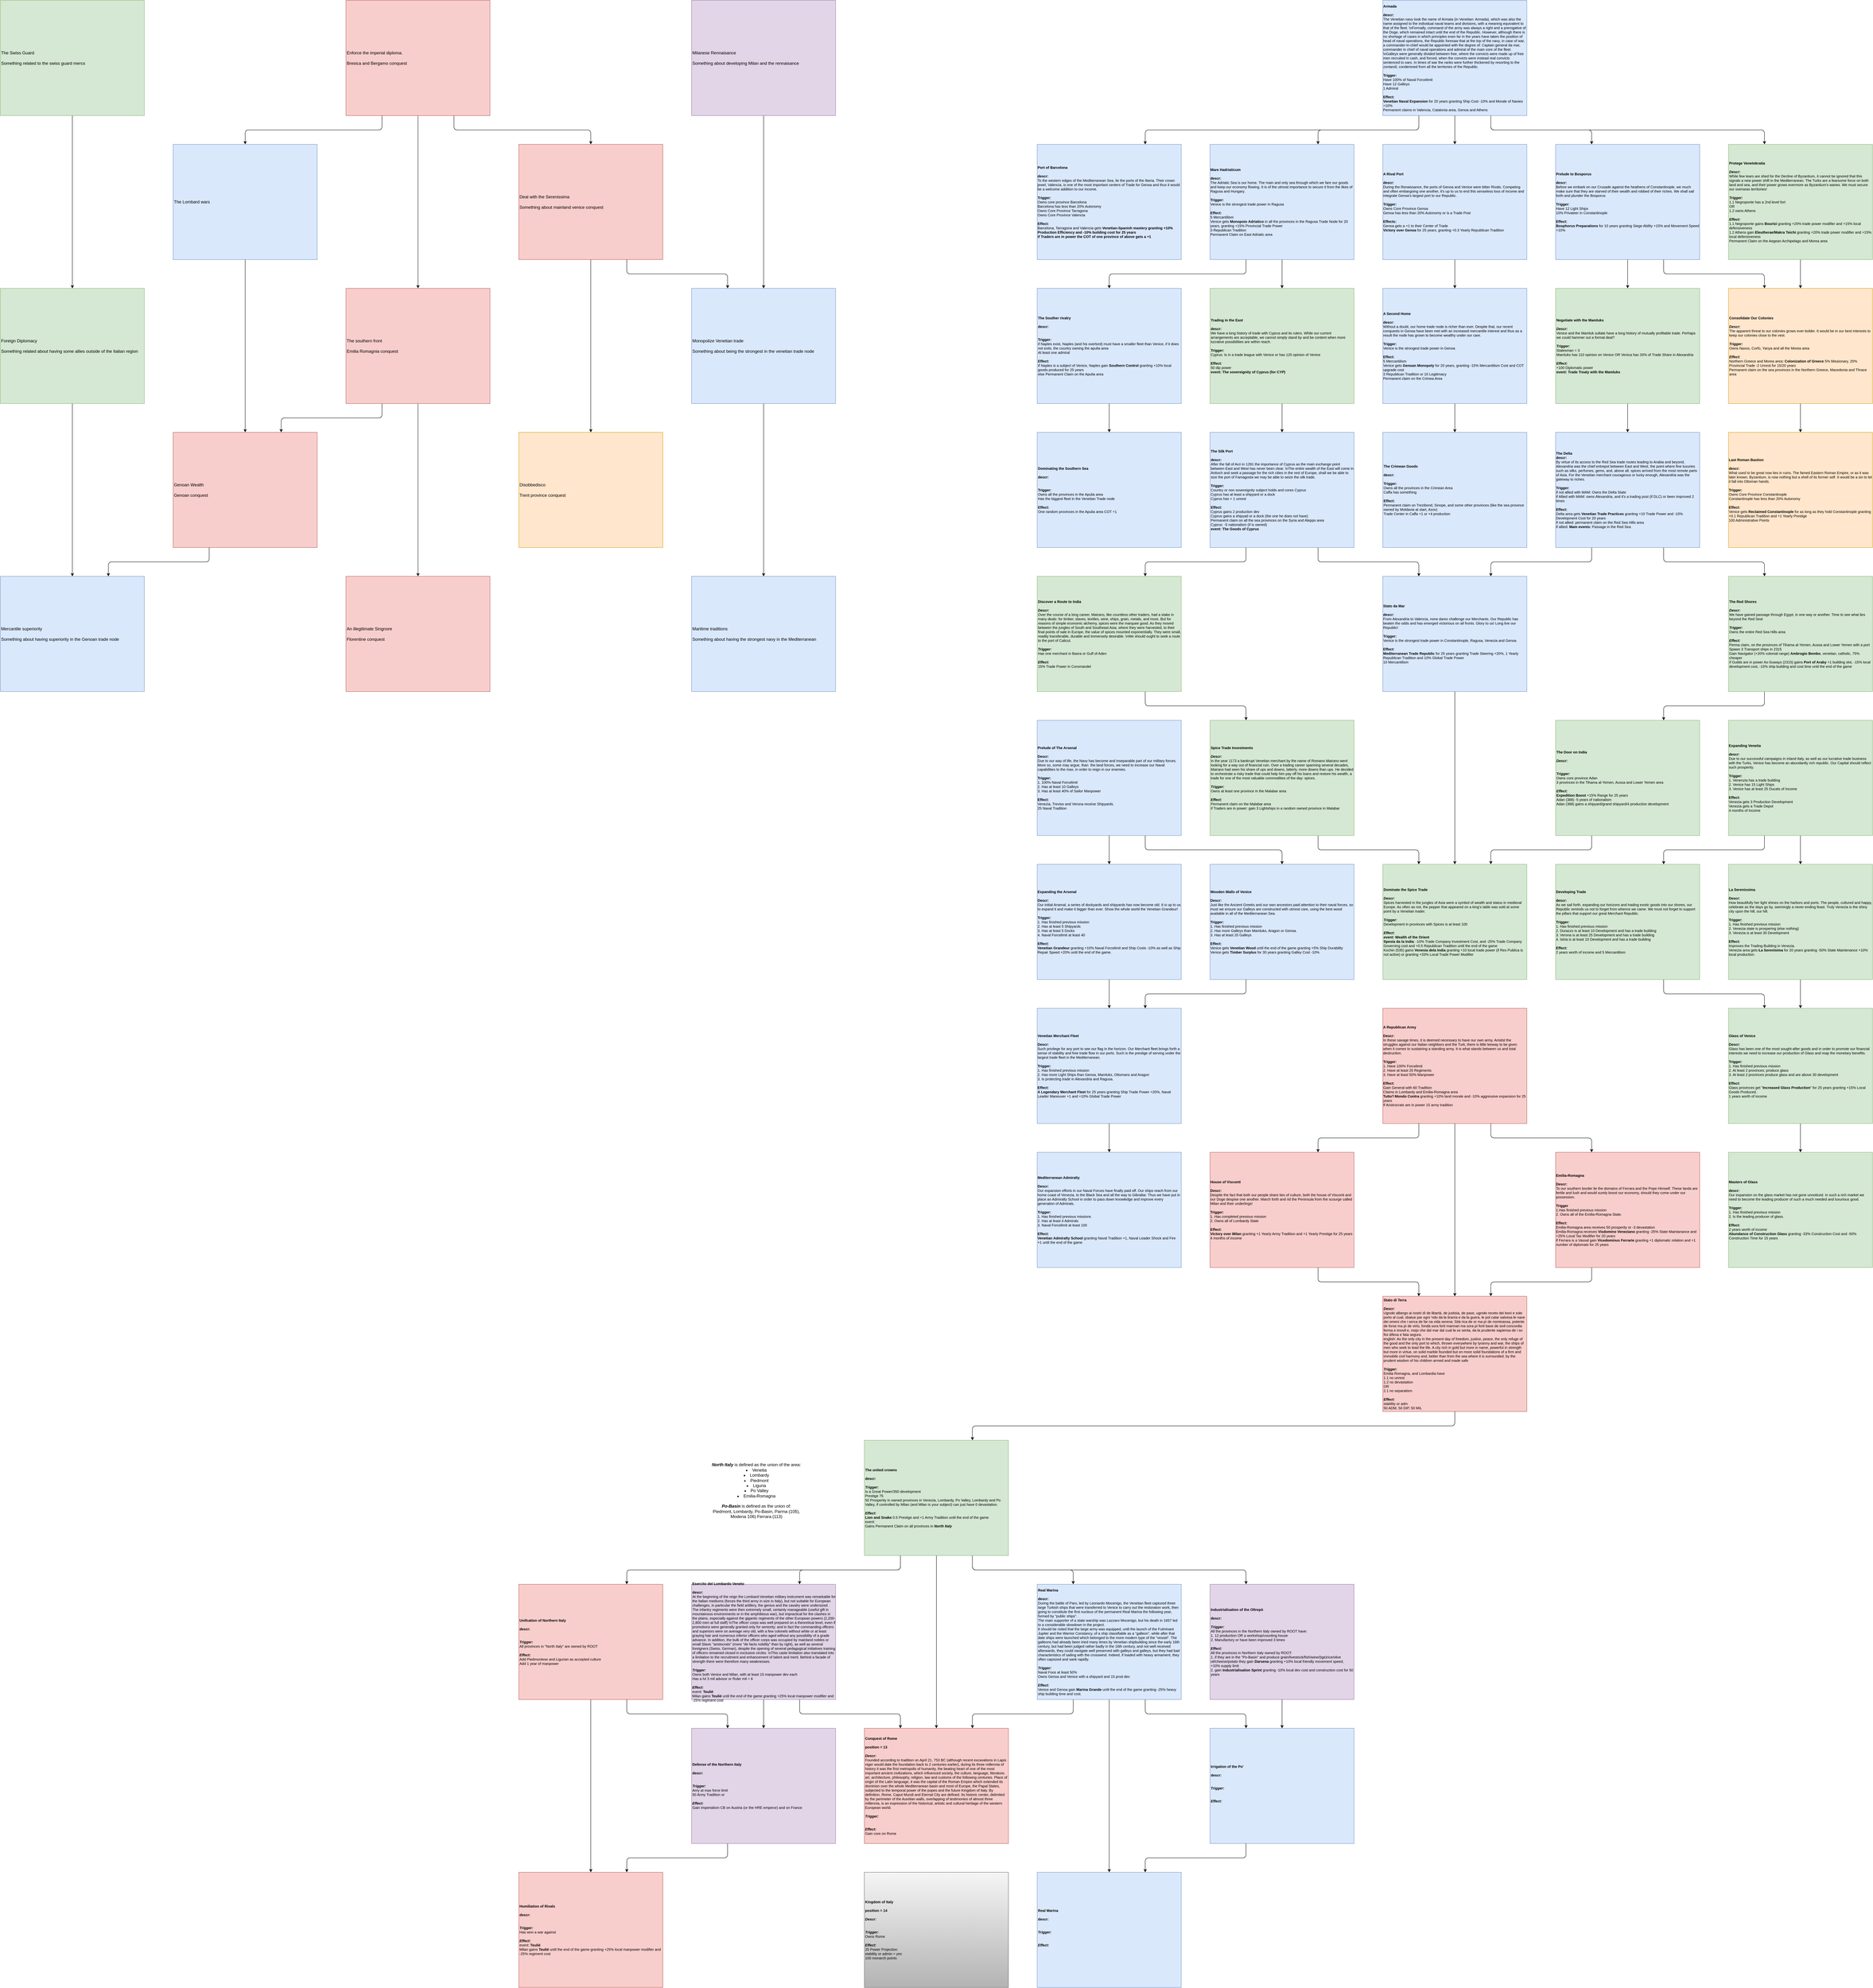 <mxfile version="13.5.1" type="device" pages="5"><diagram id="zerd9-6zfmthPv0T37ZO" name="Missions"><mxGraphModel dx="2104" dy="5232" grid="1" gridSize="10" guides="1" tooltips="1" connect="1" arrows="1" fold="1" page="1" pageScale="1" pageWidth="827" pageHeight="1169" math="0" shadow="0"><root><mxCell id="0"/><mxCell id="1" parent="0"/><mxCell id="t2h-Y3hiCjEopsdM0Yql-2" style="edgeStyle=orthogonalEdgeStyle;orthogonalLoop=1;jettySize=auto;html=1;exitX=0.5;exitY=1;exitDx=0;exitDy=0;rounded=1;fontSize=10;" parent="1" source="Tof2A_ICv2ypKXXE4ndG-1" target="t2h-Y3hiCjEopsdM0Yql-3" edge="1"><mxGeometry relative="1" as="geometry"><mxPoint x="1150" y="430" as="targetPoint"/></mxGeometry></mxCell><mxCell id="CrruLwYQtoB4ygxEy1ND-2" value="" style="edgeStyle=orthogonalEdgeStyle;orthogonalLoop=1;jettySize=auto;html=1;exitX=0.25;exitY=1;exitDx=0;exitDy=0;entryX=0.75;entryY=0;entryDx=0;entryDy=0;rounded=1;fontSize=10;" parent="1" source="Tof2A_ICv2ypKXXE4ndG-1" target="CrruLwYQtoB4ygxEy1ND-1" edge="1"><mxGeometry relative="1" as="geometry"/></mxCell><mxCell id="O8Egpn4OTvr897vfckKU-3" style="edgeStyle=orthogonalEdgeStyle;rounded=1;orthogonalLoop=1;jettySize=auto;html=1;exitX=0.75;exitY=1;exitDx=0;exitDy=0;entryX=0.25;entryY=0;entryDx=0;entryDy=0;fontSize=10;" parent="1" source="Tof2A_ICv2ypKXXE4ndG-1" target="O8Egpn4OTvr897vfckKU-1" edge="1"><mxGeometry relative="1" as="geometry"/></mxCell><mxCell id="WVt3NDGDzR4mb-jJSlL6-12" value="" style="edgeStyle=orthogonalEdgeStyle;rounded=1;orthogonalLoop=1;jettySize=auto;html=1;exitX=0.75;exitY=1;exitDx=0;exitDy=0;entryX=0.25;entryY=0;entryDx=0;entryDy=0;" parent="1" source="Tof2A_ICv2ypKXXE4ndG-1" target="WVt3NDGDzR4mb-jJSlL6-11" edge="1"><mxGeometry relative="1" as="geometry"/></mxCell><mxCell id="WVt3NDGDzR4mb-jJSlL6-21" style="edgeStyle=orthogonalEdgeStyle;rounded=1;orthogonalLoop=1;jettySize=auto;html=1;exitX=0.25;exitY=1;exitDx=0;exitDy=0;entryX=0.75;entryY=0;entryDx=0;entryDy=0;" parent="1" source="Tof2A_ICv2ypKXXE4ndG-1" target="WVt3NDGDzR4mb-jJSlL6-16" edge="1"><mxGeometry relative="1" as="geometry"/></mxCell><mxCell id="Tof2A_ICv2ypKXXE4ndG-1" value="&lt;div style=&quot;font-size: 10px&quot;&gt;&lt;span style=&quot;font-size: 10px&quot;&gt;&lt;b style=&quot;font-size: 10px&quot;&gt;The united crowns&lt;/b&gt;&lt;/span&gt;&lt;/div&gt;&lt;div style=&quot;font-size: 10px&quot;&gt;&lt;span style=&quot;font-size: 10px&quot;&gt;&lt;b style=&quot;font-size: 10px&quot;&gt;&lt;br style=&quot;font-size: 10px&quot;&gt;&lt;/b&gt;&lt;/span&gt;&lt;/div&gt;&lt;div style=&quot;font-size: 10px&quot;&gt;&lt;b style=&quot;font-size: 10px&quot;&gt;descr:&lt;/b&gt;&lt;br style=&quot;font-size: 10px&quot;&gt;&lt;/div&gt;&lt;div style=&quot;font-size: 10px&quot;&gt;&lt;span style=&quot;font-size: 10px&quot;&gt;&lt;br style=&quot;font-size: 10px&quot;&gt;&lt;/span&gt;&lt;/div&gt;&lt;div style=&quot;font-size: 10px&quot;&gt;&lt;div style=&quot;font-size: 10px&quot;&gt;&lt;b style=&quot;font-size: 10px&quot;&gt;&lt;i style=&quot;font-size: 10px&quot;&gt;Trigger:&lt;/i&gt;&lt;/b&gt;&lt;/div&gt;&lt;div style=&quot;font-size: 10px&quot;&gt;Is a Great Power/350 development&lt;br style=&quot;font-size: 10px&quot;&gt;&lt;/div&gt;&lt;div style=&quot;font-size: 10px&quot;&gt;Prestige 75&lt;/div&gt;&lt;div style=&quot;font-size: 10px&quot;&gt;50 Prosperity in owned provinces in Venezia, Lombardy, Po Valley, Lombardy and Po Valley, if controlled by Milan (and Milan is your subject) can just have 0 devastation.&lt;br style=&quot;font-size: 10px&quot;&gt;&lt;/div&gt;&lt;div style=&quot;font-size: 10px&quot;&gt;&lt;br style=&quot;font-size: 10px&quot;&gt;&lt;/div&gt;&lt;div style=&quot;font-size: 10px&quot;&gt;&lt;b style=&quot;font-size: 10px&quot;&gt;&lt;i style=&quot;font-size: 10px&quot;&gt;Effect:&lt;/i&gt;&lt;/b&gt;&lt;/div&gt;&lt;div style=&quot;font-size: 10px&quot;&gt;&lt;b style=&quot;font-size: 10px&quot;&gt;Lion and Snake&lt;/b&gt;&amp;nbsp;0.5 Prestige and +1 Army Tradition until the end of the game&lt;/div&gt;&lt;div style=&quot;font-size: 10px&quot;&gt;event:&amp;nbsp;&lt;/div&gt;&lt;div style=&quot;font-size: 10px&quot;&gt;Gains Permanent Claim on all provinces in &lt;b&gt;&lt;i&gt;North Italy&lt;/i&gt;&lt;/b&gt;&lt;/div&gt;&lt;/div&gt;" style="rounded=0;whiteSpace=wrap;html=1;fillColor=#d5e8d4;strokeColor=#82b366;fontSize=10;align=left;" parent="1" vertex="1"><mxGeometry x="960" width="400" height="320" as="geometry"/></mxCell><mxCell id="WVt3NDGDzR4mb-jJSlL6-15" style="edgeStyle=orthogonalEdgeStyle;rounded=1;orthogonalLoop=1;jettySize=auto;html=1;" parent="1" source="WVt3NDGDzR4mb-jJSlL6-11" target="WVt3NDGDzR4mb-jJSlL6-13" edge="1"><mxGeometry relative="1" as="geometry"/></mxCell><mxCell id="WVt3NDGDzR4mb-jJSlL6-11" value="&lt;div style=&quot;font-size: 10px&quot;&gt;&lt;span style=&quot;font-size: 10px&quot;&gt;&lt;b style=&quot;font-size: 10px&quot;&gt;Industrialisation of the Oltrepò&lt;/b&gt;&lt;/span&gt;&lt;/div&gt;&lt;div style=&quot;font-size: 10px&quot;&gt;&lt;span style=&quot;font-size: 10px&quot;&gt;&lt;b style=&quot;font-size: 10px&quot;&gt;&lt;br style=&quot;font-size: 10px&quot;&gt;&lt;/b&gt;&lt;/span&gt;&lt;/div&gt;&lt;div style=&quot;font-size: 10px&quot;&gt;&lt;b style=&quot;font-size: 10px&quot;&gt;descr:&lt;/b&gt;&lt;br style=&quot;font-size: 10px&quot;&gt;&lt;/div&gt;&lt;div style=&quot;font-size: 10px&quot;&gt;&lt;span style=&quot;font-size: 10px&quot;&gt;&lt;br style=&quot;font-size: 10px&quot;&gt;&lt;/span&gt;&lt;/div&gt;&lt;div style=&quot;font-size: 10px&quot;&gt;&lt;div style=&quot;font-size: 10px&quot;&gt;&lt;b style=&quot;font-size: 10px&quot;&gt;&lt;i style=&quot;font-size: 10px&quot;&gt;Trigger:&lt;/i&gt;&lt;/b&gt;&lt;/div&gt;&lt;div style=&quot;font-size: 10px&quot;&gt;All the provinces in the Northern Italy owned by ROOT have:&lt;/div&gt;&lt;div style=&quot;font-size: 10px&quot;&gt;1. 12 production OR a workshop/counting house&lt;/div&gt;&lt;div style=&quot;font-size: 10px&quot;&gt;2. Manufactory or have been improved 3 times&lt;/div&gt;&lt;div style=&quot;font-size: 10px&quot;&gt;&lt;br style=&quot;font-size: 10px&quot;&gt;&lt;/div&gt;&lt;div style=&quot;font-size: 10px&quot;&gt;&lt;b style=&quot;font-size: 10px&quot;&gt;&lt;i style=&quot;font-size: 10px&quot;&gt;Effect:&lt;/i&gt;&lt;/b&gt;&lt;/div&gt;&lt;div style=&quot;font-size: 10px&quot;&gt;All the provinces in Northern Italy owned by ROOT:&lt;/div&gt;&lt;div style=&quot;font-size: 10px&quot;&gt;1. if they are in the &quot;Po-Basin&quot; and produce grain/livestock/fish/wine/(tge)rice/olive oil/cheese/potato they gain &lt;b&gt;Darsena&lt;/b&gt;&amp;nbsp;granting +10% local friendly movement speed, +10% supply limit&lt;/div&gt;&lt;div style=&quot;font-size: 10px&quot;&gt;2. gain &lt;b&gt;Industrialisation Sprint&lt;/b&gt;&amp;nbsp;granting -10% local dev cost and construction cost for 50 years&lt;/div&gt;&lt;/div&gt;" style="rounded=0;whiteSpace=wrap;html=1;fillColor=#e1d5e7;strokeColor=#9673a6;fontSize=10;align=left;" parent="1" vertex="1"><mxGeometry x="1920" y="400" width="400" height="320" as="geometry"/></mxCell><mxCell id="aoBh06JiEZXvvY-BSQoK-2" style="edgeStyle=orthogonalEdgeStyle;rounded=1;orthogonalLoop=1;jettySize=auto;html=1;exitX=0.25;exitY=1;exitDx=0;exitDy=0;entryX=0.75;entryY=0;entryDx=0;entryDy=0;fontSize=10;" parent="1" source="O8Egpn4OTvr897vfckKU-1" target="t2h-Y3hiCjEopsdM0Yql-3" edge="1"><mxGeometry relative="1" as="geometry"/></mxCell><mxCell id="WVt3NDGDzR4mb-jJSlL6-14" value="" style="edgeStyle=orthogonalEdgeStyle;rounded=1;orthogonalLoop=1;jettySize=auto;html=1;entryX=0.25;entryY=0;entryDx=0;entryDy=0;exitX=0.75;exitY=1;exitDx=0;exitDy=0;" parent="1" source="O8Egpn4OTvr897vfckKU-1" target="WVt3NDGDzR4mb-jJSlL6-13" edge="1"><mxGeometry relative="1" as="geometry"/></mxCell><mxCell id="WVt3NDGDzR4mb-jJSlL6-29" style="edgeStyle=orthogonalEdgeStyle;rounded=1;orthogonalLoop=1;jettySize=auto;html=1;exitX=0.5;exitY=1;exitDx=0;exitDy=0;" parent="1" source="O8Egpn4OTvr897vfckKU-1" target="WVt3NDGDzR4mb-jJSlL6-26" edge="1"><mxGeometry relative="1" as="geometry"/></mxCell><mxCell id="O8Egpn4OTvr897vfckKU-1" value="&lt;div style=&quot;font-size: 10px&quot;&gt;&lt;span style=&quot;font-size: 10px&quot;&gt;&lt;span style=&quot;font-size: 10px&quot;&gt;Real Marina&lt;/span&gt;&lt;/span&gt;&lt;/div&gt;&lt;div style=&quot;font-size: 10px&quot;&gt;&lt;span style=&quot;font-size: 10px&quot;&gt;&lt;span style=&quot;font-size: 10px&quot;&gt;&lt;br style=&quot;font-size: 10px&quot;&gt;&lt;/span&gt;&lt;/span&gt;&lt;/div&gt;&lt;div style=&quot;font-size: 10px&quot;&gt;&lt;span style=&quot;font-size: 10px&quot;&gt;descr:&lt;/span&gt;&lt;br style=&quot;font-size: 10px&quot;&gt;&lt;/div&gt;&lt;div style=&quot;font-size: 10px&quot;&gt;&lt;span style=&quot;font-size: 10px ; font-weight: normal&quot;&gt;&lt;div&gt;During the battle of Paro, led by Leonardo Mocenigo, the Venetian fleet captured three large Turkish ships that were transferred to Venice to carry out the restoration work, then going to constitute the first nucleus of the permanent Real Marina the following year, formed by &quot;public ships&quot;.&lt;/div&gt;&lt;div&gt;The main supporter of a state warship was Lazzaro Mocenigo, but his death in 1657 led to a considerable slowdown in the project.&lt;/div&gt;&lt;div&gt;It should be noted that the large army was equipped, until the launch of the Fulminant Jupiter and the Warrior Constancy, of a ship classifiable as a &quot;galleon&quot;, while after that date ships were launched which belonged to the more modern type of the &quot;vessel&quot;. The galleons had already been tried many times by Venetian shipbuilding since the early 16th century, but had been judged rather badly in the 16th century, and not well received afterwards, they could navigate well preserved with galleys and galleys, but they had bad characteristics of sailing with the crosswind. Indeed, if loaded with heavy armament, they often capsized and sank rapidly.&lt;/div&gt;&lt;/span&gt;&lt;/div&gt;&lt;div style=&quot;font-size: 10px&quot;&gt;&lt;span style=&quot;font-size: 10px&quot;&gt;&lt;br&gt;&lt;/span&gt;&lt;/div&gt;&lt;div style=&quot;font-size: 10px&quot;&gt;&lt;div style=&quot;font-size: 10px&quot;&gt;&lt;span style=&quot;font-size: 10px&quot;&gt;&lt;i style=&quot;font-size: 10px&quot;&gt;Trigger:&lt;/i&gt;&lt;/span&gt;&lt;/div&gt;&lt;div style=&quot;font-size: 10px&quot;&gt;&lt;span style=&quot;font-weight: 400&quot;&gt;Naval Foce at least 50%&lt;/span&gt;&lt;/div&gt;&lt;div style=&quot;font-size: 10px&quot;&gt;&lt;span style=&quot;font-weight: 400&quot;&gt;Owns Genoa and Venice with a shipyard and 15 prod dev&lt;/span&gt;&lt;/div&gt;&lt;div style=&quot;font-size: 10px&quot;&gt;&lt;br style=&quot;font-size: 10px&quot;&gt;&lt;/div&gt;&lt;div style=&quot;font-size: 10px&quot;&gt;&lt;span style=&quot;font-size: 10px&quot;&gt;&lt;i style=&quot;font-size: 10px&quot;&gt;Effect:&lt;/i&gt;&lt;/span&gt;&lt;/div&gt;&lt;div style=&quot;font-size: 10px&quot;&gt;&lt;span style=&quot;font-weight: 400&quot;&gt;Venice and Genoa gain &lt;/span&gt;Marina Grande&lt;span style=&quot;font-weight: normal&quot;&gt;&amp;nbsp;until the end of the game granting -25% heavy ship building time and cost.&lt;/span&gt;&lt;/div&gt;&lt;/div&gt;" style="rounded=0;whiteSpace=wrap;html=1;fillColor=#dae8fc;strokeColor=#6c8ebf;fontSize=10;align=left;fontStyle=1" parent="1" vertex="1"><mxGeometry x="1440" y="400" width="400" height="320" as="geometry"/></mxCell><mxCell id="WVt3NDGDzR4mb-jJSlL6-28" style="edgeStyle=orthogonalEdgeStyle;rounded=1;orthogonalLoop=1;jettySize=auto;html=1;exitX=0.25;exitY=1;exitDx=0;exitDy=0;entryX=0.75;entryY=0;entryDx=0;entryDy=0;" parent="1" source="WVt3NDGDzR4mb-jJSlL6-13" target="WVt3NDGDzR4mb-jJSlL6-26" edge="1"><mxGeometry relative="1" as="geometry"/></mxCell><mxCell id="WVt3NDGDzR4mb-jJSlL6-13" value="&lt;div style=&quot;font-size: 10px&quot;&gt;&lt;span style=&quot;font-size: 10px&quot;&gt;&lt;span style=&quot;font-size: 10px&quot;&gt;Irrigation of the Po'&lt;/span&gt;&lt;/span&gt;&lt;/div&gt;&lt;div style=&quot;font-size: 10px&quot;&gt;&lt;span style=&quot;font-size: 10px&quot;&gt;&lt;span style=&quot;font-size: 10px&quot;&gt;&lt;br style=&quot;font-size: 10px&quot;&gt;&lt;/span&gt;&lt;/span&gt;&lt;/div&gt;&lt;div style=&quot;font-size: 10px&quot;&gt;&lt;span style=&quot;font-size: 10px&quot;&gt;descr:&lt;/span&gt;&lt;br style=&quot;font-size: 10px&quot;&gt;&lt;/div&gt;&lt;div style=&quot;font-size: 10px&quot;&gt;&lt;span style=&quot;font-size: 10px ; font-weight: normal&quot;&gt;&lt;br&gt;&lt;/span&gt;&lt;/div&gt;&lt;div style=&quot;font-size: 10px&quot;&gt;&lt;span style=&quot;font-size: 10px&quot;&gt;&lt;br&gt;&lt;/span&gt;&lt;/div&gt;&lt;div style=&quot;font-size: 10px&quot;&gt;&lt;div style=&quot;font-size: 10px&quot;&gt;&lt;span style=&quot;font-size: 10px&quot;&gt;&lt;i style=&quot;font-size: 10px&quot;&gt;Trigger:&lt;/i&gt;&lt;/span&gt;&lt;/div&gt;&lt;div style=&quot;font-size: 10px&quot;&gt;&lt;br&gt;&lt;/div&gt;&lt;div style=&quot;font-size: 10px&quot;&gt;&lt;br style=&quot;font-size: 10px&quot;&gt;&lt;/div&gt;&lt;div style=&quot;font-size: 10px&quot;&gt;&lt;span style=&quot;font-size: 10px&quot;&gt;&lt;i style=&quot;font-size: 10px&quot;&gt;Effect:&lt;/i&gt;&lt;/span&gt;&lt;/div&gt;&lt;div style=&quot;font-size: 10px&quot;&gt;&lt;br&gt;&lt;/div&gt;&lt;/div&gt;" style="rounded=0;whiteSpace=wrap;html=1;fillColor=#dae8fc;strokeColor=#6c8ebf;fontSize=10;align=left;fontStyle=1" parent="1" vertex="1"><mxGeometry x="1920" y="800" width="400" height="320" as="geometry"/></mxCell><mxCell id="WVt3NDGDzR4mb-jJSlL6-26" value="&lt;div style=&quot;font-size: 10px&quot;&gt;&lt;span style=&quot;font-size: 10px&quot;&gt;&lt;span style=&quot;font-size: 10px&quot;&gt;Real Marina&lt;/span&gt;&lt;/span&gt;&lt;/div&gt;&lt;div style=&quot;font-size: 10px&quot;&gt;&lt;span style=&quot;font-size: 10px&quot;&gt;&lt;span style=&quot;font-size: 10px&quot;&gt;&lt;br style=&quot;font-size: 10px&quot;&gt;&lt;/span&gt;&lt;/span&gt;&lt;/div&gt;&lt;div style=&quot;font-size: 10px&quot;&gt;&lt;span style=&quot;font-size: 10px&quot;&gt;descr:&lt;/span&gt;&lt;br style=&quot;font-size: 10px&quot;&gt;&lt;/div&gt;&lt;div style=&quot;font-size: 10px&quot;&gt;&lt;span style=&quot;font-size: 10px ; font-weight: normal&quot;&gt;&lt;br&gt;&lt;/span&gt;&lt;/div&gt;&lt;div style=&quot;font-size: 10px&quot;&gt;&lt;span style=&quot;font-size: 10px&quot;&gt;&lt;br&gt;&lt;/span&gt;&lt;/div&gt;&lt;div style=&quot;font-size: 10px&quot;&gt;&lt;div style=&quot;font-size: 10px&quot;&gt;&lt;span style=&quot;font-size: 10px&quot;&gt;&lt;i style=&quot;font-size: 10px&quot;&gt;Trigger:&lt;/i&gt;&lt;/span&gt;&lt;/div&gt;&lt;div style=&quot;font-size: 10px&quot;&gt;&lt;br&gt;&lt;/div&gt;&lt;div style=&quot;font-size: 10px&quot;&gt;&lt;br style=&quot;font-size: 10px&quot;&gt;&lt;/div&gt;&lt;div style=&quot;font-size: 10px&quot;&gt;&lt;span style=&quot;font-size: 10px&quot;&gt;&lt;i style=&quot;font-size: 10px&quot;&gt;Effect:&lt;/i&gt;&lt;/span&gt;&lt;/div&gt;&lt;div style=&quot;font-size: 10px&quot;&gt;&lt;br&gt;&lt;/div&gt;&lt;/div&gt;" style="rounded=0;whiteSpace=wrap;html=1;fillColor=#dae8fc;strokeColor=#6c8ebf;fontSize=10;align=left;fontStyle=1" parent="1" vertex="1"><mxGeometry x="1440" y="1200" width="400" height="320" as="geometry"/></mxCell><mxCell id="aoBh06JiEZXvvY-BSQoK-1" style="edgeStyle=orthogonalEdgeStyle;rounded=1;orthogonalLoop=1;jettySize=auto;html=1;exitX=0.75;exitY=1;exitDx=0;exitDy=0;entryX=0.25;entryY=0;entryDx=0;entryDy=0;fontSize=10;" parent="1" source="CrruLwYQtoB4ygxEy1ND-1" target="t2h-Y3hiCjEopsdM0Yql-3" edge="1"><mxGeometry relative="1" as="geometry"/></mxCell><mxCell id="WVt3NDGDzR4mb-jJSlL6-24" style="edgeStyle=orthogonalEdgeStyle;rounded=1;orthogonalLoop=1;jettySize=auto;html=1;exitX=0.5;exitY=1;exitDx=0;exitDy=0;" parent="1" source="CrruLwYQtoB4ygxEy1ND-1" target="WVt3NDGDzR4mb-jJSlL6-3" edge="1"><mxGeometry relative="1" as="geometry"/></mxCell><mxCell id="CrruLwYQtoB4ygxEy1ND-1" value="&lt;div style=&quot;font-size: 10px&quot;&gt;&lt;span style=&quot;font-size: 10px&quot;&gt;&lt;b style=&quot;font-size: 10px&quot;&gt;Esercito del Lombardo Veneto&lt;/b&gt;&lt;/span&gt;&lt;/div&gt;&lt;div style=&quot;font-size: 10px&quot;&gt;&lt;span style=&quot;font-size: 10px&quot;&gt;&lt;b style=&quot;font-size: 10px&quot;&gt;&lt;br style=&quot;font-size: 10px&quot;&gt;&lt;/b&gt;&lt;/span&gt;&lt;/div&gt;&lt;div style=&quot;font-size: 10px&quot;&gt;&lt;b style=&quot;font-size: 10px&quot;&gt;descr:&lt;/b&gt;&lt;br style=&quot;font-size: 10px&quot;&gt;&lt;/div&gt;&lt;div&gt;&lt;span&gt;At the beginning of the reign the Lombard-Venetian military instrument was remarkable for the Italian mediums (forces the third army in size in Italy), but not suitable for European challenges, in particular the field artillery, the genius and the cavalry were undersized . The infantry regiments were then extremely small, certainly manageable (useful gift in mountainous environments or in the amphibious war), but impractical for the clashes in the plains, especially against the gigantic regiments of the other European powers (2,200-2,800 men at full staff) \nThe officer corps was well prepared on a theoretical level, even if promotions were generally granted only for seniority; and in fact the commanding officers and superiors were on average very old, with a few colonels without white or at least graying hair and numerous inferior officers who aged without any possibility of a grade advance. In addition, the bulk of the officer corps was occupied by mainland nobles or small Slavic &quot;aristocrats&quot; (more &quot;de facto nobility&quot; than by right), as well as several foreigners (Swiss, German), despite the opening of several pedagogical initiatives training of officers remained closed in exclusive circles. \nThis caste limitation also translated into a limitation to the recruitment and enhancement of talent and merit. Behind a facade of strength there were therefore many weaknesses.&lt;/span&gt;&lt;/div&gt;&lt;div&gt;&lt;br&gt;&lt;/div&gt;&lt;div style=&quot;font-size: 10px&quot;&gt;&lt;div style=&quot;font-size: 10px&quot;&gt;&lt;b style=&quot;font-size: 10px&quot;&gt;&lt;i style=&quot;font-size: 10px&quot;&gt;Trigger:&lt;/i&gt;&lt;/b&gt;&lt;/div&gt;&lt;div style=&quot;font-size: 10px&quot;&gt;&lt;div&gt;Owns both Venice and Milan, with at least 15 manpower dev each&lt;/div&gt;&lt;div&gt;Has a lvl 3 mil advisor or Ruler mil = 6&lt;/div&gt;&lt;div&gt;&lt;br&gt;&lt;/div&gt;&lt;/div&gt;&lt;div style=&quot;font-size: 10px&quot;&gt;&lt;b style=&quot;font-size: 10px&quot;&gt;&lt;i style=&quot;font-size: 10px&quot;&gt;Effect:&lt;/i&gt;&lt;/b&gt;&lt;/div&gt;&lt;div style=&quot;font-size: 10px&quot;&gt;event: &lt;b&gt;Teulié&lt;/b&gt;&lt;/div&gt;&lt;div style=&quot;font-size: 10px&quot;&gt;Milan gains &lt;b&gt;Teulié&lt;/b&gt;&amp;nbsp;until the end of the game&amp;nbsp;granting +25% local manpower modifier and -25% regiment cost&lt;/div&gt;&lt;/div&gt;" style="rounded=0;whiteSpace=wrap;html=1;fillColor=#e1d5e7;strokeColor=#9673a6;fontSize=10;align=left;" parent="1" vertex="1"><mxGeometry x="480" y="400" width="400" height="320" as="geometry"/></mxCell><mxCell id="WVt3NDGDzR4mb-jJSlL6-20" style="edgeStyle=orthogonalEdgeStyle;rounded=1;orthogonalLoop=1;jettySize=auto;html=1;exitX=0.5;exitY=1;exitDx=0;exitDy=0;" parent="1" source="WVt3NDGDzR4mb-jJSlL6-16" target="WVt3NDGDzR4mb-jJSlL6-5" edge="1"><mxGeometry relative="1" as="geometry"/></mxCell><mxCell id="WVt3NDGDzR4mb-jJSlL6-22" style="edgeStyle=orthogonalEdgeStyle;rounded=1;orthogonalLoop=1;jettySize=auto;html=1;exitX=0.75;exitY=1;exitDx=0;exitDy=0;entryX=0.25;entryY=0;entryDx=0;entryDy=0;" parent="1" source="WVt3NDGDzR4mb-jJSlL6-16" target="WVt3NDGDzR4mb-jJSlL6-3" edge="1"><mxGeometry relative="1" as="geometry"/></mxCell><mxCell id="WVt3NDGDzR4mb-jJSlL6-16" value="&lt;div style=&quot;font-size: 10px&quot;&gt;&lt;span style=&quot;font-size: 10px&quot;&gt;&lt;b style=&quot;font-size: 10px&quot;&gt;Unifcation of Northern Italy&lt;/b&gt;&lt;/span&gt;&lt;/div&gt;&lt;div style=&quot;font-size: 10px&quot;&gt;&lt;span style=&quot;font-size: 10px&quot;&gt;&lt;b style=&quot;font-size: 10px&quot;&gt;&lt;br style=&quot;font-size: 10px&quot;&gt;&lt;/b&gt;&lt;/span&gt;&lt;/div&gt;&lt;div style=&quot;font-size: 10px&quot;&gt;&lt;b style=&quot;font-size: 10px&quot;&gt;descr:&lt;/b&gt;&lt;br style=&quot;font-size: 10px&quot;&gt;&lt;/div&gt;&lt;div&gt;&lt;br&gt;&lt;/div&gt;&lt;div&gt;&lt;br&gt;&lt;/div&gt;&lt;div style=&quot;font-size: 10px&quot;&gt;&lt;div style=&quot;font-size: 10px&quot;&gt;&lt;b style=&quot;font-size: 10px&quot;&gt;&lt;i style=&quot;font-size: 10px&quot;&gt;Trigger:&lt;/i&gt;&lt;/b&gt;&lt;/div&gt;&lt;div style=&quot;font-size: 10px&quot;&gt;&lt;div&gt;All provinces in &quot;North Italy&quot; are owned by ROOT&lt;/div&gt;&lt;div&gt;&lt;br&gt;&lt;/div&gt;&lt;/div&gt;&lt;div style=&quot;font-size: 10px&quot;&gt;&lt;b style=&quot;font-size: 10px&quot;&gt;&lt;i style=&quot;font-size: 10px&quot;&gt;Effect:&lt;/i&gt;&lt;/b&gt;&lt;/div&gt;&lt;div style=&quot;font-size: 10px&quot;&gt;Add Piedmontese and Ligurian as accepted culture&lt;/div&gt;&lt;div style=&quot;font-size: 10px&quot;&gt;Add 1 year of manpower&lt;/div&gt;&lt;/div&gt;" style="rounded=0;whiteSpace=wrap;html=1;fillColor=#f8cecc;strokeColor=#b85450;fontSize=10;align=left;" parent="1" vertex="1"><mxGeometry y="400" width="400" height="320" as="geometry"/></mxCell><mxCell id="WVt3NDGDzR4mb-jJSlL6-23" style="edgeStyle=orthogonalEdgeStyle;rounded=1;orthogonalLoop=1;jettySize=auto;html=1;exitX=0.25;exitY=1;exitDx=0;exitDy=0;entryX=0.75;entryY=0;entryDx=0;entryDy=0;" parent="1" source="WVt3NDGDzR4mb-jJSlL6-3" target="WVt3NDGDzR4mb-jJSlL6-5" edge="1"><mxGeometry relative="1" as="geometry"/></mxCell><mxCell id="WVt3NDGDzR4mb-jJSlL6-3" value="&lt;div style=&quot;font-size: 10px&quot;&gt;&lt;span style=&quot;font-size: 10px&quot;&gt;&lt;b style=&quot;font-size: 10px&quot;&gt;Defense of the Northern Italy&lt;/b&gt;&lt;/span&gt;&lt;/div&gt;&lt;div style=&quot;font-size: 10px&quot;&gt;&lt;span style=&quot;font-size: 10px&quot;&gt;&lt;b style=&quot;font-size: 10px&quot;&gt;&lt;br style=&quot;font-size: 10px&quot;&gt;&lt;/b&gt;&lt;/span&gt;&lt;/div&gt;&lt;div style=&quot;font-size: 10px&quot;&gt;&lt;b style=&quot;font-size: 10px&quot;&gt;descr:&lt;/b&gt;&lt;br style=&quot;font-size: 10px&quot;&gt;&lt;/div&gt;&lt;div&gt;&lt;br&gt;&lt;/div&gt;&lt;div&gt;&lt;br&gt;&lt;/div&gt;&lt;div style=&quot;font-size: 10px&quot;&gt;&lt;div style=&quot;font-size: 10px&quot;&gt;&lt;b style=&quot;font-size: 10px&quot;&gt;&lt;i style=&quot;font-size: 10px&quot;&gt;Trigger:&lt;/i&gt;&lt;/b&gt;&lt;/div&gt;&lt;div style=&quot;font-size: 10px&quot;&gt;&lt;div&gt;Amy at max force limit&lt;/div&gt;&lt;div&gt;50 Army Tradition or&amp;nbsp;&lt;/div&gt;&lt;div&gt;&lt;br&gt;&lt;/div&gt;&lt;/div&gt;&lt;div style=&quot;font-size: 10px&quot;&gt;&lt;b style=&quot;font-size: 10px&quot;&gt;&lt;i style=&quot;font-size: 10px&quot;&gt;Effect:&lt;/i&gt;&lt;/b&gt;&lt;/div&gt;&lt;div style=&quot;font-size: 10px&quot;&gt;Gain Imperialism CB on Austria (or the HRE emperor) and on France&lt;/div&gt;&lt;/div&gt;" style="rounded=0;whiteSpace=wrap;html=1;fillColor=#e1d5e7;strokeColor=#9673a6;fontSize=10;align=left;" parent="1" vertex="1"><mxGeometry x="480" y="800" width="400" height="320" as="geometry"/></mxCell><mxCell id="WVt3NDGDzR4mb-jJSlL6-5" value="&lt;div style=&quot;font-size: 10px&quot;&gt;&lt;span style=&quot;font-size: 10px&quot;&gt;&lt;b style=&quot;font-size: 10px&quot;&gt;Humiliation of Rivals&lt;/b&gt;&lt;/span&gt;&lt;/div&gt;&lt;div style=&quot;font-size: 10px&quot;&gt;&lt;span style=&quot;font-size: 10px&quot;&gt;&lt;b style=&quot;font-size: 10px&quot;&gt;&lt;br style=&quot;font-size: 10px&quot;&gt;&lt;/b&gt;&lt;/span&gt;&lt;/div&gt;&lt;div style=&quot;font-size: 10px&quot;&gt;&lt;b style=&quot;font-size: 10px&quot;&gt;descr:&lt;/b&gt;&lt;br style=&quot;font-size: 10px&quot;&gt;&lt;/div&gt;&lt;div&gt;&lt;br&gt;&lt;/div&gt;&lt;div&gt;&lt;br&gt;&lt;/div&gt;&lt;div style=&quot;font-size: 10px&quot;&gt;&lt;div style=&quot;font-size: 10px&quot;&gt;&lt;b style=&quot;font-size: 10px&quot;&gt;&lt;i style=&quot;font-size: 10px&quot;&gt;Trigger:&lt;/i&gt;&lt;/b&gt;&lt;/div&gt;&lt;div style=&quot;font-size: 10px&quot;&gt;&lt;div&gt;Has won a war against&lt;/div&gt;&lt;div&gt;&lt;br&gt;&lt;/div&gt;&lt;/div&gt;&lt;div style=&quot;font-size: 10px&quot;&gt;&lt;b style=&quot;font-size: 10px&quot;&gt;&lt;i style=&quot;font-size: 10px&quot;&gt;Effect:&lt;/i&gt;&lt;/b&gt;&lt;/div&gt;&lt;div style=&quot;font-size: 10px&quot;&gt;event: &lt;b&gt;Teulié&lt;/b&gt;&lt;/div&gt;&lt;div style=&quot;font-size: 10px&quot;&gt;Milan gains &lt;b&gt;Teulié&lt;/b&gt;&amp;nbsp;until the end of the game&amp;nbsp;granting +25% local manpower modifier and -25% regiment cost&lt;/div&gt;&lt;/div&gt;" style="rounded=0;whiteSpace=wrap;html=1;fillColor=#f8cecc;strokeColor=#b85450;fontSize=10;align=left;" parent="1" vertex="1"><mxGeometry y="1200" width="400" height="320" as="geometry"/></mxCell><mxCell id="Tof2A_ICv2ypKXXE4ndG-14" value="&lt;div style=&quot;font-size: 10px;&quot;&gt;&lt;div style=&quot;font-size: 10px;&quot;&gt;&lt;b style=&quot;font-size: 10px;&quot;&gt;Kingdom of Italy&lt;/b&gt;&lt;br style=&quot;font-size: 10px;&quot;&gt;&lt;/div&gt;&lt;div style=&quot;font-size: 10px;&quot;&gt;&lt;br style=&quot;font-size: 10px;&quot;&gt;&lt;/div&gt;&lt;div style=&quot;font-size: 10px;&quot;&gt;&lt;b style=&quot;font-size: 10px;&quot;&gt;position = 14&lt;/b&gt;&lt;/div&gt;&lt;div style=&quot;font-size: 10px;&quot;&gt;&lt;br style=&quot;font-size: 10px;&quot;&gt;&lt;/div&gt;&lt;div align=&quot;left&quot; style=&quot;font-size: 10px;&quot;&gt;&lt;i style=&quot;font-size: 10px;&quot;&gt;&lt;b style=&quot;font-size: 10px;&quot;&gt;Descr:&lt;/b&gt;&lt;/i&gt;&lt;/div&gt;&lt;div align=&quot;left&quot; style=&quot;font-size: 10px;&quot;&gt;&lt;div align=&quot;left&quot; style=&quot;font-size: 10px;&quot;&gt;&lt;br style=&quot;font-size: 10px;&quot;&gt;&lt;/div&gt;&lt;/div&gt;&lt;div align=&quot;left&quot; style=&quot;font-size: 10px;&quot;&gt;&lt;br style=&quot;font-size: 10px;&quot;&gt;&lt;/div&gt;&lt;div align=&quot;left&quot; style=&quot;font-size: 10px;&quot;&gt;&lt;b style=&quot;font-size: 10px;&quot;&gt;&lt;i style=&quot;font-size: 10px;&quot;&gt;Trigger:&lt;/i&gt;&lt;/b&gt;&lt;/div&gt;&lt;span style=&quot;font-size: 10px;&quot;&gt;Owns Rome&lt;/span&gt;&lt;br style=&quot;font-size: 10px;&quot;&gt;&lt;div align=&quot;left&quot; style=&quot;font-size: 10px;&quot;&gt;&lt;br style=&quot;font-size: 10px;&quot;&gt;&lt;/div&gt;&lt;div align=&quot;left&quot; style=&quot;font-size: 10px;&quot;&gt;&lt;b style=&quot;font-size: 10px;&quot;&gt;&lt;i style=&quot;font-size: 10px;&quot;&gt;Effect:&lt;/i&gt;&lt;/b&gt;&lt;/div&gt;&lt;div style=&quot;font-size: 10px;&quot;&gt;25 Power Projection&lt;br style=&quot;font-size: 10px;&quot;&gt;&lt;/div&gt;&lt;div style=&quot;font-size: 10px;&quot;&gt;stability or admin = yes&amp;nbsp;&lt;/div&gt;&lt;div style=&quot;font-size: 10px;&quot;&gt;100 monarch points&lt;/div&gt;&lt;/div&gt;" style="rounded=0;whiteSpace=wrap;html=1;fillColor=#f5f5f5;strokeColor=#666666;fontSize=10;align=left;gradientColor=#b3b3b3;" parent="1" vertex="1"><mxGeometry x="960" y="1200" width="400" height="320" as="geometry"/></mxCell><mxCell id="kNSvUU3EdUyJlBe3AzS2-1" style="edgeStyle=orthogonalEdgeStyle;orthogonalLoop=1;jettySize=auto;html=1;exitX=0.25;exitY=1;exitDx=0;exitDy=0;fontSize=10;entryX=0.75;entryY=0;entryDx=0;entryDy=0;rounded=1;" parent="1" source="kNSvUU3EdUyJlBe3AzS2-6" target="kNSvUU3EdUyJlBe3AzS2-25" edge="1"><mxGeometry relative="1" as="geometry"/></mxCell><mxCell id="kNSvUU3EdUyJlBe3AzS2-2" value="" style="edgeStyle=orthogonalEdgeStyle;orthogonalLoop=1;jettySize=auto;html=1;exitX=0.25;exitY=1;exitDx=0;exitDy=0;entryX=0.75;entryY=0;entryDx=0;entryDy=0;rounded=1;fontSize=10;" parent="1" source="kNSvUU3EdUyJlBe3AzS2-6" target="kNSvUU3EdUyJlBe3AzS2-22" edge="1"><mxGeometry relative="1" as="geometry"><mxPoint x="2120" y="-3520" as="sourcePoint"/></mxGeometry></mxCell><mxCell id="kNSvUU3EdUyJlBe3AzS2-3" style="edgeStyle=orthogonalEdgeStyle;orthogonalLoop=1;jettySize=auto;html=1;exitX=0.75;exitY=1;exitDx=0;exitDy=0;entryX=0.25;entryY=0;entryDx=0;entryDy=0;rounded=1;fontSize=10;" parent="1" source="kNSvUU3EdUyJlBe3AzS2-6" target="kNSvUU3EdUyJlBe3AzS2-73" edge="1"><mxGeometry relative="1" as="geometry"/></mxCell><mxCell id="kNSvUU3EdUyJlBe3AzS2-4" style="edgeStyle=orthogonalEdgeStyle;orthogonalLoop=1;jettySize=auto;html=1;exitX=0.75;exitY=1;exitDx=0;exitDy=0;entryX=0.25;entryY=0;entryDx=0;entryDy=0;rounded=1;fontSize=10;" parent="1" source="kNSvUU3EdUyJlBe3AzS2-6" target="kNSvUU3EdUyJlBe3AzS2-12" edge="1"><mxGeometry relative="1" as="geometry"/></mxCell><mxCell id="kNSvUU3EdUyJlBe3AzS2-5" style="edgeStyle=orthogonalEdgeStyle;orthogonalLoop=1;jettySize=auto;html=1;exitX=0.5;exitY=1;exitDx=0;exitDy=0;rounded=1;fontSize=10;" parent="1" source="kNSvUU3EdUyJlBe3AzS2-6" target="kNSvUU3EdUyJlBe3AzS2-24" edge="1"><mxGeometry relative="1" as="geometry"/></mxCell><mxCell id="kNSvUU3EdUyJlBe3AzS2-6" value="&lt;div style=&quot;text-align: left ; font-size: 10px&quot;&gt;&lt;span style=&quot;font-size: 10px&quot;&gt;&lt;b style=&quot;font-size: 10px&quot;&gt;Armada&lt;/b&gt;&lt;/span&gt;&lt;/div&gt;&lt;div style=&quot;text-align: left ; font-size: 10px&quot;&gt;&lt;span style=&quot;font-size: 10px&quot;&gt;&lt;br style=&quot;font-size: 10px&quot;&gt;&lt;/span&gt;&lt;/div&gt;&lt;div style=&quot;text-align: left ; font-size: 10px&quot;&gt;&lt;span style=&quot;font-size: 10px&quot;&gt;&lt;b style=&quot;font-size: 10px&quot;&gt;descr:&lt;/b&gt;&lt;/span&gt;&lt;/div&gt;&lt;div style=&quot;text-align: left&quot;&gt;&lt;div&gt;&lt;font&gt;The Venetian navy took the name of Armata (in Venetian: Armada), which was also the name assigned to the individual naval teams and divisions, with a meaning equivalent to that of the fleet. \n&lt;span&gt;Formally, command of the army was always a right and a prerogative of the Doge, which remained intact until the end of the Republic. However, although there is no shortage of cases in which principles even far in the years have taken the position of head of naval operations, the Republic foresaw that at the top of the navy, in case of war, a commander-in-chief would be appointed with the degree of:&amp;nbsp;&lt;/span&gt;&lt;span&gt;Captain general da mar, commander in chief of naval operations and admiral of the main core of the fleet. \n&lt;/span&gt;&lt;/font&gt;&lt;span&gt;&lt;font&gt;Galleys were generally divided between free, where the convicts were made up of free men recruited in cash, and forced, when the convicts were instead real convicts sentenced to oars. In times of war the ranks were further thickened by resorting to the zontaroli, condemned from all the territories of the Republic.&lt;/font&gt;&lt;/span&gt;&lt;/div&gt;&lt;/div&gt;&lt;div style=&quot;text-align: left ; font-size: 10px&quot;&gt;&lt;span style=&quot;font-size: 10px&quot;&gt;&lt;br style=&quot;font-size: 10px&quot;&gt;&lt;/span&gt;&lt;/div&gt;&lt;div style=&quot;text-align: left ; font-size: 10px&quot;&gt;&lt;span style=&quot;font-size: 10px&quot;&gt;&lt;b style=&quot;font-size: 10px&quot;&gt;Trigger:&lt;/b&gt;&lt;/span&gt;&lt;/div&gt;&lt;div style=&quot;text-align: left ; font-size: 10px&quot;&gt;&lt;span style=&quot;font-size: 10px&quot;&gt;Have 100% of Naval Forcelimit&lt;/span&gt;&lt;/div&gt;&lt;div style=&quot;text-align: left ; font-size: 10px&quot;&gt;&lt;span style=&quot;font-size: 10px&quot;&gt;Have 12 Galleys&lt;/span&gt;&lt;/div&gt;&lt;div style=&quot;text-align: left ; font-size: 10px&quot;&gt;&lt;span style=&quot;font-size: 10px&quot;&gt;1 Admiral&lt;/span&gt;&lt;/div&gt;&lt;div style=&quot;text-align: left ; font-size: 10px&quot;&gt;&lt;span style=&quot;font-size: 10px&quot;&gt;&lt;br style=&quot;font-size: 10px&quot;&gt;&lt;/span&gt;&lt;/div&gt;&lt;div style=&quot;text-align: left ; font-size: 10px&quot;&gt;&lt;span style=&quot;font-size: 10px&quot;&gt;&lt;b style=&quot;font-size: 10px&quot;&gt;Effect:&lt;/b&gt;&lt;/span&gt;&lt;/div&gt;&lt;div style=&quot;text-align: left ; font-size: 10px&quot;&gt;&lt;span style=&quot;font-size: 10px&quot;&gt;&lt;b style=&quot;font-size: 10px&quot;&gt;Venetian Naval Expansion&lt;/b&gt;&amp;nbsp;for 20 years granting Ship Cost -10% and Morale of Navies +10%&lt;/span&gt;&lt;/div&gt;&lt;div style=&quot;text-align: left ; font-size: 10px&quot;&gt;&lt;span style=&quot;font-size: 10px&quot;&gt;Permanent claims in Valencia, Catalonia area, Genoa and Athens&lt;/span&gt;&lt;/div&gt;" style="rounded=0;whiteSpace=wrap;html=1;fillColor=#dae8fc;strokeColor=#6c8ebf;fontSize=10;" parent="1" vertex="1"><mxGeometry x="2400" y="-4000" width="400" height="320" as="geometry"/></mxCell><mxCell id="kNSvUU3EdUyJlBe3AzS2-7" style="edgeStyle=orthogonalEdgeStyle;orthogonalLoop=1;jettySize=auto;html=1;rounded=1;fontSize=10;" parent="1" source="kNSvUU3EdUyJlBe3AzS2-8" target="kNSvUU3EdUyJlBe3AzS2-9" edge="1"><mxGeometry relative="1" as="geometry"><mxPoint x="2030" y="-2320" as="sourcePoint"/></mxGeometry></mxCell><mxCell id="kNSvUU3EdUyJlBe3AzS2-8" value="&lt;div style=&quot;font-size: 10px;&quot;&gt;&lt;span style=&quot;font-size: 10px;&quot;&gt;&lt;b style=&quot;font-size: 10px;&quot;&gt;The Souther rivalry&lt;/b&gt;&lt;/span&gt;&lt;/div&gt;&lt;div style=&quot;font-size: 10px;&quot;&gt;&lt;span style=&quot;font-size: 10px;&quot;&gt;&lt;br style=&quot;font-size: 10px;&quot;&gt;&lt;/span&gt;&lt;/div&gt;&lt;div style=&quot;font-size: 10px;&quot;&gt;&lt;span style=&quot;font-size: 10px;&quot;&gt;&lt;b style=&quot;font-size: 10px;&quot;&gt;descr:&lt;/b&gt;&lt;/span&gt;&lt;/div&gt;&lt;div style=&quot;font-size: 10px;&quot;&gt;&lt;br style=&quot;font-size: 10px;&quot;&gt;&lt;/div&gt;&lt;div style=&quot;font-size: 10px;&quot;&gt;&lt;span style=&quot;font-size: 10px;&quot;&gt;&lt;br style=&quot;font-size: 10px;&quot;&gt;&lt;/span&gt;&lt;/div&gt;&lt;div style=&quot;font-size: 10px;&quot;&gt;&lt;span style=&quot;font-size: 10px;&quot;&gt;&lt;b style=&quot;font-size: 10px;&quot;&gt;Trigger:&lt;/b&gt;&lt;/span&gt;&lt;/div&gt;&lt;div style=&quot;font-size: 10px;&quot;&gt;&lt;span style=&quot;font-size: 10px;&quot;&gt;if Naples exist, Naples (and his overlord) must have a smaller fleet than Venice, if it does not exits, the country owning the apulia area&lt;/span&gt;&lt;br style=&quot;font-size: 10px;&quot;&gt;&lt;/div&gt;&lt;div style=&quot;font-size: 10px;&quot;&gt;&lt;span style=&quot;font-size: 10px;&quot;&gt;At least one admiral&lt;/span&gt;&lt;/div&gt;&lt;div style=&quot;font-size: 10px;&quot;&gt;&lt;span style=&quot;font-size: 10px;&quot;&gt;&lt;br style=&quot;font-size: 10px;&quot;&gt;&lt;/span&gt;&lt;/div&gt;&lt;div style=&quot;font-size: 10px;&quot;&gt;&lt;span style=&quot;font-size: 10px;&quot;&gt;&lt;b style=&quot;font-size: 10px;&quot;&gt;Effect:&lt;/b&gt;&lt;/span&gt;&lt;/div&gt;&lt;div style=&quot;font-size: 10px;&quot;&gt;If Naples is a subject of Venice, Naples gain &lt;b style=&quot;font-size: 10px;&quot;&gt;Southern Control&lt;/b&gt;&amp;nbsp;granting +10% local goods produced for 25 years&lt;/div&gt;&lt;div style=&quot;font-size: 10px;&quot;&gt;else Permanent Claim on the Apulia area&lt;/div&gt;" style="rounded=0;whiteSpace=wrap;html=1;fillColor=#dae8fc;strokeColor=#6c8ebf;fontSize=10;align=left;" parent="1" vertex="1"><mxGeometry x="1440" y="-3200" width="400" height="320" as="geometry"/></mxCell><mxCell id="kNSvUU3EdUyJlBe3AzS2-9" value="&lt;div style=&quot;font-size: 10px;&quot;&gt;&lt;span style=&quot;font-size: 10px;&quot;&gt;&lt;b style=&quot;font-size: 10px;&quot;&gt;Dominating the Southern Sea&lt;/b&gt;&lt;/span&gt;&lt;/div&gt;&lt;div style=&quot;font-size: 10px;&quot;&gt;&lt;span style=&quot;font-size: 10px;&quot;&gt;&lt;br style=&quot;font-size: 10px;&quot;&gt;&lt;/span&gt;&lt;/div&gt;&lt;div style=&quot;font-size: 10px;&quot;&gt;&lt;span style=&quot;font-size: 10px;&quot;&gt;&lt;b style=&quot;font-size: 10px;&quot;&gt;descr:&lt;/b&gt;&lt;/span&gt;&lt;/div&gt;&lt;div style=&quot;font-size: 10px;&quot;&gt;&lt;br style=&quot;font-size: 10px;&quot;&gt;&lt;/div&gt;&lt;div style=&quot;font-size: 10px;&quot;&gt;&lt;span style=&quot;font-size: 10px;&quot;&gt;&lt;br style=&quot;font-size: 10px;&quot;&gt;&lt;/span&gt;&lt;/div&gt;&lt;div style=&quot;font-size: 10px;&quot;&gt;&lt;span style=&quot;font-size: 10px;&quot;&gt;&lt;b style=&quot;font-size: 10px;&quot;&gt;Trigger:&lt;/b&gt;&lt;/span&gt;&lt;/div&gt;&lt;div style=&quot;font-size: 10px;&quot;&gt;Owns all the provinces in the Apulia area&lt;/div&gt;&lt;div style=&quot;font-size: 10px;&quot;&gt;Has the biggest fleet in the Venetian Trade node&lt;span style=&quot;font-size: 10px;&quot;&gt;&lt;br style=&quot;font-size: 10px;&quot;&gt;&lt;/span&gt;&lt;/div&gt;&lt;div style=&quot;font-size: 10px;&quot;&gt;&lt;br style=&quot;font-size: 10px;&quot;&gt;&lt;/div&gt;&lt;div style=&quot;font-size: 10px;&quot;&gt;&lt;span style=&quot;font-size: 10px;&quot;&gt;&lt;b style=&quot;font-size: 10px;&quot;&gt;Effect:&lt;/b&gt;&lt;/span&gt;&lt;/div&gt;&lt;div style=&quot;font-size: 10px;&quot;&gt;One random provinces in the Apulia area COT +1&lt;/div&gt;" style="rounded=0;whiteSpace=wrap;html=1;fillColor=#dae8fc;strokeColor=#6c8ebf;fontSize=10;align=left;" parent="1" vertex="1"><mxGeometry x="1440" y="-2800" width="400" height="320" as="geometry"/></mxCell><mxCell id="kNSvUU3EdUyJlBe3AzS2-10" style="edgeStyle=orthogonalEdgeStyle;orthogonalLoop=1;jettySize=auto;html=1;exitX=0.5;exitY=1;exitDx=0;exitDy=0;rounded=1;fontSize=10;" parent="1" source="kNSvUU3EdUyJlBe3AzS2-12" target="kNSvUU3EdUyJlBe3AzS2-59" edge="1"><mxGeometry relative="1" as="geometry"/></mxCell><mxCell id="kNSvUU3EdUyJlBe3AzS2-11" style="edgeStyle=orthogonalEdgeStyle;orthogonalLoop=1;jettySize=auto;html=1;exitX=0.75;exitY=1;exitDx=0;exitDy=0;entryX=0.25;entryY=0;entryDx=0;entryDy=0;rounded=1;fontSize=10;" parent="1" source="kNSvUU3EdUyJlBe3AzS2-12" target="kNSvUU3EdUyJlBe3AzS2-75" edge="1"><mxGeometry relative="1" as="geometry"/></mxCell><mxCell id="kNSvUU3EdUyJlBe3AzS2-12" value="&lt;div style=&quot;text-align: left; font-size: 10px;&quot;&gt;&lt;span style=&quot;font-size: 10px;&quot;&gt;&lt;b style=&quot;font-size: 10px;&quot;&gt;Prelude to Bosporus&lt;/b&gt;&lt;/span&gt;&lt;/div&gt;&lt;div style=&quot;text-align: left; font-size: 10px;&quot;&gt;&lt;span style=&quot;font-size: 10px;&quot;&gt;&lt;br style=&quot;font-size: 10px;&quot;&gt;&lt;/span&gt;&lt;/div&gt;&lt;div style=&quot;text-align: left; font-size: 10px;&quot;&gt;&lt;span style=&quot;font-size: 10px;&quot;&gt;&lt;b style=&quot;font-size: 10px;&quot;&gt;descr:&lt;/b&gt;&lt;/span&gt;&lt;/div&gt;&lt;div style=&quot;text-align: left; font-size: 10px;&quot;&gt;Before we embark on our Crusade against the heathens of Constantinople, we much make sure that they are starved of their wealth and robbed of their riches. We shall sail forth and plunder the Bosporus&lt;/div&gt;&lt;div style=&quot;text-align: left; font-size: 10px;&quot;&gt;&lt;br style=&quot;font-size: 10px;&quot;&gt;&lt;/div&gt;&lt;div style=&quot;text-align: left; font-size: 10px;&quot;&gt;&lt;span style=&quot;font-size: 10px;&quot;&gt;&lt;b style=&quot;font-size: 10px;&quot;&gt;Trigger:&lt;/b&gt;&lt;/span&gt;&lt;/div&gt;&lt;div style=&quot;text-align: left; font-size: 10px;&quot;&gt;&lt;span style=&quot;font-size: 10px;&quot;&gt;Have 12 Light Ships&lt;/span&gt;&lt;/div&gt;&lt;div style=&quot;text-align: left; font-size: 10px;&quot;&gt;&lt;span style=&quot;font-size: 10px;&quot;&gt;10% Privateer in Constantinople&lt;/span&gt;&lt;/div&gt;&lt;div style=&quot;text-align: left; font-size: 10px;&quot;&gt;&lt;span style=&quot;font-size: 10px;&quot;&gt;&lt;br style=&quot;font-size: 10px;&quot;&gt;&lt;/span&gt;&lt;/div&gt;&lt;div style=&quot;text-align: left; font-size: 10px;&quot;&gt;&lt;span style=&quot;font-size: 10px;&quot;&gt;&lt;b style=&quot;font-size: 10px;&quot;&gt;Effect:&lt;/b&gt;&lt;/span&gt;&lt;/div&gt;&lt;div style=&quot;text-align: left; font-size: 10px;&quot;&gt;&lt;span style=&quot;font-size: 10px;&quot;&gt;&lt;b style=&quot;font-size: 10px;&quot;&gt;Bosphorus Preparations&amp;nbsp;&lt;/b&gt;for 10 years granting Siege Ability +15% and Movement Speed +10%&lt;/span&gt;&lt;/div&gt;" style="rounded=0;whiteSpace=wrap;html=1;fillColor=#dae8fc;strokeColor=#6c8ebf;fontSize=10;" parent="1" vertex="1"><mxGeometry x="2880" y="-3600" width="400" height="320" as="geometry"/></mxCell><mxCell id="kNSvUU3EdUyJlBe3AzS2-13" value="" style="edgeStyle=orthogonalEdgeStyle;orthogonalLoop=1;jettySize=auto;html=1;fontSize=10;rounded=1;" parent="1" source="kNSvUU3EdUyJlBe3AzS2-14" target="kNSvUU3EdUyJlBe3AzS2-17" edge="1"><mxGeometry relative="1" as="geometry"/></mxCell><mxCell id="kNSvUU3EdUyJlBe3AzS2-14" value="&lt;div style=&quot;font-size: 10px;&quot;&gt;&lt;b style=&quot;font-size: 10px;&quot;&gt;&lt;font color=&quot;#ff0000&quot; style=&quot;font-size: 10px;&quot;&gt;Trading in the East&lt;/font&gt;&lt;/b&gt;&lt;/div&gt;&lt;div style=&quot;font-size: 10px;&quot;&gt;&lt;span style=&quot;font-size: 10px;&quot;&gt;&lt;br style=&quot;font-size: 10px;&quot;&gt;&lt;/span&gt;&lt;/div&gt;&lt;div style=&quot;font-size: 10px;&quot;&gt;&lt;span style=&quot;font-size: 10px;&quot;&gt;&lt;b style=&quot;font-size: 10px;&quot;&gt;descr:&lt;/b&gt;&lt;/span&gt;&lt;/div&gt;&lt;div style=&quot;font-size: 10px;&quot;&gt;We have a long history of trade with Cyprus and its rulers. While our current arrangements are acceptable, we cannot simply stand by and be content when more lucrative possibilities are within reach.&lt;br style=&quot;font-size: 10px;&quot;&gt;&lt;/div&gt;&lt;div style=&quot;font-size: 10px;&quot;&gt;&lt;br style=&quot;font-size: 10px;&quot;&gt;&lt;/div&gt;&lt;div style=&quot;font-size: 10px;&quot;&gt;&lt;span style=&quot;font-size: 10px;&quot;&gt;&lt;b style=&quot;font-size: 10px;&quot;&gt;Trigger:&lt;/b&gt;&lt;/span&gt;&lt;/div&gt;&lt;div style=&quot;font-size: 10px;&quot;&gt;Cyprus: Is in a trade league with Venice or has 125 opinion of Venice&lt;/div&gt;&lt;div style=&quot;font-size: 10px;&quot;&gt;&lt;span style=&quot;font-size: 10px;&quot;&gt;&lt;br style=&quot;font-size: 10px;&quot;&gt;&lt;/span&gt;&lt;/div&gt;&lt;div style=&quot;font-size: 10px;&quot;&gt;&lt;span style=&quot;font-size: 10px;&quot;&gt;&lt;b style=&quot;font-size: 10px;&quot;&gt;Effect:&lt;/b&gt;&lt;/span&gt;&lt;/div&gt;&lt;div style=&quot;font-size: 10px;&quot;&gt;50 dip power&lt;/div&gt;&lt;div style=&quot;font-size: 10px;&quot;&gt;&lt;b style=&quot;font-size: 10px;&quot;&gt;event: The sovereignity of Cyprus (for CYP)&lt;/b&gt;&lt;br style=&quot;font-size: 10px;&quot;&gt;&lt;/div&gt;" style="rounded=0;whiteSpace=wrap;html=1;fillColor=#d5e8d4;strokeColor=#82b366;fontSize=10;align=left;" parent="1" vertex="1"><mxGeometry x="1920" y="-3200" width="400" height="320" as="geometry"/></mxCell><mxCell id="kNSvUU3EdUyJlBe3AzS2-15" style="edgeStyle=orthogonalEdgeStyle;orthogonalLoop=1;jettySize=auto;html=1;exitX=0.75;exitY=1;exitDx=0;exitDy=0;entryX=0.25;entryY=0;entryDx=0;entryDy=0;rounded=1;fontSize=10;" parent="1" source="kNSvUU3EdUyJlBe3AzS2-17" target="kNSvUU3EdUyJlBe3AzS2-29" edge="1"><mxGeometry relative="1" as="geometry"/></mxCell><mxCell id="kNSvUU3EdUyJlBe3AzS2-16" style="edgeStyle=orthogonalEdgeStyle;orthogonalLoop=1;jettySize=auto;html=1;exitX=0.25;exitY=1;exitDx=0;exitDy=0;entryX=0.75;entryY=0;entryDx=0;entryDy=0;rounded=1;fontSize=10;" parent="1" source="kNSvUU3EdUyJlBe3AzS2-17" target="kNSvUU3EdUyJlBe3AzS2-62" edge="1"><mxGeometry relative="1" as="geometry"/></mxCell><mxCell id="kNSvUU3EdUyJlBe3AzS2-17" value="&lt;div style=&quot;font-size: 10px;&quot;&gt;&lt;span style=&quot;font-size: 10px;&quot;&gt;&lt;b style=&quot;font-size: 10px;&quot;&gt;The Silk Port&lt;/b&gt;&lt;/span&gt;&lt;/div&gt;&lt;div style=&quot;font-size: 10px;&quot;&gt;&lt;span style=&quot;font-size: 10px;&quot;&gt;&lt;br style=&quot;font-size: 10px;&quot;&gt;&lt;/span&gt;&lt;/div&gt;&lt;div style=&quot;font-size: 10px;&quot;&gt;&lt;span style=&quot;font-size: 10px;&quot;&gt;&lt;b style=&quot;font-size: 10px;&quot;&gt;descr:&lt;/b&gt;&lt;/span&gt;&lt;/div&gt;&lt;div style=&quot;font-size: 10px;&quot;&gt;After the fall of Acri in 1291 the importance of Cyprus as the main exchange point between East and West has never been clear. \nThe entire wealth of the East will come in Antioch and seek a passage for the rich cities in the rest of Europe, shall we be able to size the port of Famagosta we may be able to seize the silk trade.&lt;br style=&quot;font-size: 10px;&quot;&gt;&lt;/div&gt;&lt;div style=&quot;font-size: 10px;&quot;&gt;&lt;br style=&quot;font-size: 10px;&quot;&gt;&lt;/div&gt;&lt;div style=&quot;font-size: 10px;&quot;&gt;&lt;span style=&quot;font-size: 10px;&quot;&gt;&lt;b style=&quot;font-size: 10px;&quot;&gt;Trigger:&lt;/b&gt;&lt;/span&gt;&lt;/div&gt;&lt;div style=&quot;font-size: 10px;&quot;&gt;&lt;span style=&quot;font-size: 10px;&quot;&gt;Country or non sovereignity subject holds and cores Cyprus&amp;nbsp;&lt;/span&gt;&lt;/div&gt;&lt;div style=&quot;font-size: 10px;&quot;&gt;&lt;span style=&quot;font-size: 10px;&quot;&gt;Cyprus has at least a&amp;nbsp;shipyard or a&amp;nbsp;dock&lt;/span&gt;&lt;br style=&quot;font-size: 10px;&quot;&gt;&lt;/div&gt;&lt;div style=&quot;font-size: 10px;&quot;&gt;Cyprus has &amp;lt; 1 unrest&lt;/div&gt;&lt;div style=&quot;font-size: 10px;&quot;&gt;&lt;span style=&quot;font-size: 10px;&quot;&gt;&lt;br style=&quot;font-size: 10px;&quot;&gt;&lt;/span&gt;&lt;/div&gt;&lt;div style=&quot;font-size: 10px;&quot;&gt;&lt;span style=&quot;font-size: 10px;&quot;&gt;&lt;b style=&quot;font-size: 10px;&quot;&gt;Effect:&lt;/b&gt;&lt;/span&gt;&lt;/div&gt;&lt;div style=&quot;font-size: 10px;&quot;&gt;Cyprus gains 2 production dev&lt;/div&gt;&lt;div style=&quot;font-size: 10px;&quot;&gt;Cyprus gains a shipyad or a dock (the one he does not have)&lt;/div&gt;&lt;div style=&quot;font-size: 10px;&quot;&gt;Permanent claim on all the sea provinces on the Syria and Aleppo area&lt;/div&gt;&lt;div style=&quot;font-size: 10px;&quot;&gt;&lt;div style=&quot;font-size: 10px;&quot;&gt;&lt;font style=&quot;font-size: 10px;&quot;&gt;Cyprus: -5 nationalism (if is owned)&lt;/font&gt;&lt;/div&gt;&lt;div style=&quot;font-size: 10px;&quot;&gt;&lt;b style=&quot;font-size: 10px;&quot;&gt;event: The Goods of Cyprus&lt;/b&gt;&lt;/div&gt;&lt;/div&gt;" style="rounded=0;whiteSpace=wrap;html=1;fillColor=#dae8fc;strokeColor=#6c8ebf;fontSize=10;align=left;fontColor=#000000;" parent="1" vertex="1"><mxGeometry x="1920" y="-2800" width="400" height="320" as="geometry"/></mxCell><mxCell id="kNSvUU3EdUyJlBe3AzS2-18" value="&lt;div style=&quot;text-align: left; font-size: 10px;&quot;&gt;&lt;span style=&quot;font-size: 10px;&quot;&gt;&lt;b style=&quot;font-size: 10px;&quot;&gt;Last Roman Bastion&lt;/b&gt;&lt;/span&gt;&lt;/div&gt;&lt;div style=&quot;text-align: left; font-size: 10px;&quot;&gt;&lt;span style=&quot;font-size: 10px;&quot;&gt;&lt;br style=&quot;font-size: 10px;&quot;&gt;&lt;/span&gt;&lt;/div&gt;&lt;div style=&quot;text-align: left; font-size: 10px;&quot;&gt;&lt;span style=&quot;font-size: 10px;&quot;&gt;&lt;b style=&quot;font-size: 10px;&quot;&gt;descr:&lt;/b&gt;&lt;/span&gt;&lt;/div&gt;&lt;div style=&quot;text-align: left; font-size: 10px;&quot;&gt;&lt;span style=&quot;font-size: 10px;&quot;&gt;What used to be great now lies in ruins. The famed Eastern Roman Empire, or as it was later known, Byzantium, is now nothing but a shell of its former self. It would be a sin to let it fall into Ottoman hands.&lt;/span&gt;&lt;/div&gt;&lt;div style=&quot;text-align: left; font-size: 10px;&quot;&gt;&lt;span style=&quot;font-size: 10px;&quot;&gt;&lt;br style=&quot;font-size: 10px;&quot;&gt;&lt;/span&gt;&lt;/div&gt;&lt;div style=&quot;text-align: left; font-size: 10px;&quot;&gt;&lt;span style=&quot;font-size: 10px;&quot;&gt;&lt;b style=&quot;font-size: 10px;&quot;&gt;Trigger:&lt;/b&gt;&lt;/span&gt;&lt;/div&gt;&lt;div style=&quot;text-align: left; font-size: 10px;&quot;&gt;&lt;span style=&quot;font-size: 10px;&quot;&gt;Owns Core Province Constantinople&lt;/span&gt;&lt;br style=&quot;font-size: 10px;&quot;&gt;&lt;/div&gt;&lt;div style=&quot;text-align: left; font-size: 10px;&quot;&gt;Constantinople has less than 20% Autonomy&lt;/div&gt;&lt;div style=&quot;text-align: left; font-size: 10px;&quot;&gt;&lt;br style=&quot;font-size: 10px;&quot;&gt;&lt;/div&gt;&lt;div style=&quot;text-align: left; font-size: 10px;&quot;&gt;&lt;b style=&quot;font-size: 10px;&quot;&gt;Effect:&lt;/b&gt;&lt;/div&gt;&lt;div style=&quot;text-align: left; font-size: 10px;&quot;&gt;Venice gets &lt;b style=&quot;font-size: 10px;&quot;&gt;Reclaimed Constantinople&lt;/b&gt;&amp;nbsp;for as long as they hold Constantinople granting +0.1 Republican Tradition and +1 Yearly Prestige&lt;/div&gt;&lt;div style=&quot;text-align: left; font-size: 10px;&quot;&gt;100 Administrative Points&lt;/div&gt;" style="rounded=0;whiteSpace=wrap;html=1;fillColor=#ffe6cc;strokeColor=#d79b00;fontSize=10;" parent="1" vertex="1"><mxGeometry x="3360" y="-2800" width="400" height="320" as="geometry"/></mxCell><mxCell id="kNSvUU3EdUyJlBe3AzS2-19" value="&lt;div style=&quot;font-size: 10px;&quot;&gt;&lt;span style=&quot;font-size: 10px;&quot;&gt;&lt;b style=&quot;font-size: 10px;&quot;&gt;The Crimean Goods&lt;/b&gt;&lt;/span&gt;&lt;/div&gt;&lt;div style=&quot;font-size: 10px;&quot;&gt;&lt;span style=&quot;font-size: 10px;&quot;&gt;&lt;br style=&quot;font-size: 10px;&quot;&gt;&lt;/span&gt;&lt;/div&gt;&lt;div style=&quot;font-size: 10px;&quot;&gt;&lt;span style=&quot;font-size: 10px;&quot;&gt;&lt;b style=&quot;font-size: 10px;&quot;&gt;descr:&lt;/b&gt;&lt;/span&gt;&lt;/div&gt;&lt;div style=&quot;font-size: 10px;&quot;&gt;&lt;br style=&quot;font-size: 10px;&quot;&gt;&lt;/div&gt;&lt;div style=&quot;font-size: 10px;&quot;&gt;&lt;span style=&quot;font-size: 10px;&quot;&gt;&lt;b style=&quot;font-size: 10px;&quot;&gt;Trigger:&lt;/b&gt;&lt;/span&gt;&lt;/div&gt;&lt;div style=&quot;font-size: 10px;&quot;&gt;&lt;span style=&quot;font-size: 10px;&quot;&gt;Owns all the provinces in the Crimean Area&lt;/span&gt;&lt;br style=&quot;font-size: 10px;&quot;&gt;&lt;/div&gt;&lt;div style=&quot;font-size: 10px;&quot;&gt;Caffa has something&lt;/div&gt;&lt;div style=&quot;font-size: 10px;&quot;&gt;&lt;br style=&quot;font-size: 10px;&quot;&gt;&lt;/div&gt;&lt;div style=&quot;font-size: 10px;&quot;&gt;&lt;b style=&quot;font-size: 10px;&quot;&gt;Effect:&lt;/b&gt;&lt;/div&gt;&lt;div style=&quot;font-size: 10px;&quot;&gt;Permanent claim on Trezibond, Sinope, and some ot&lt;span style=&quot;font-size: 10px;&quot;&gt;her provinces (like the sea province owned by Moldavia at start, Azov)&lt;/span&gt;&lt;/div&gt;&lt;div style=&quot;font-size: 10px;&quot;&gt;&lt;div style=&quot;font-size: 10px;&quot;&gt;Trade Center in Caffa +1 or +4 production&lt;/div&gt;&lt;/div&gt;" style="rounded=0;whiteSpace=wrap;html=1;fillColor=#dae8fc;strokeColor=#6c8ebf;fontSize=10;align=left;" parent="1" vertex="1"><mxGeometry x="2400" y="-2800" width="400" height="320" as="geometry"/></mxCell><mxCell id="kNSvUU3EdUyJlBe3AzS2-20" style="edgeStyle=orthogonalEdgeStyle;orthogonalLoop=1;jettySize=auto;html=1;exitX=0.25;exitY=1;exitDx=0;exitDy=0;rounded=1;fontSize=10;" parent="1" source="kNSvUU3EdUyJlBe3AzS2-22" target="kNSvUU3EdUyJlBe3AzS2-8" edge="1"><mxGeometry relative="1" as="geometry"/></mxCell><mxCell id="kNSvUU3EdUyJlBe3AzS2-21" style="edgeStyle=orthogonalEdgeStyle;orthogonalLoop=1;jettySize=auto;html=1;fontSize=10;rounded=1;" parent="1" source="kNSvUU3EdUyJlBe3AzS2-22" target="kNSvUU3EdUyJlBe3AzS2-14" edge="1"><mxGeometry relative="1" as="geometry"/></mxCell><mxCell id="kNSvUU3EdUyJlBe3AzS2-22" value="&lt;div style=&quot;text-align: left; font-size: 10px;&quot;&gt;&lt;span style=&quot;font-size: 10px;&quot;&gt;&lt;b style=&quot;font-size: 10px;&quot;&gt;Mare Hadriaticum&lt;/b&gt;&lt;/span&gt;&lt;/div&gt;&lt;div style=&quot;text-align: left; font-size: 10px;&quot;&gt;&lt;span style=&quot;font-size: 10px;&quot;&gt;&lt;br style=&quot;font-size: 10px;&quot;&gt;&lt;/span&gt;&lt;/div&gt;&lt;div style=&quot;text-align: left; font-size: 10px;&quot;&gt;&lt;span style=&quot;font-size: 10px;&quot;&gt;&lt;b style=&quot;font-size: 10px;&quot;&gt;descr:&lt;/b&gt;&lt;/span&gt;&lt;/div&gt;&lt;div style=&quot;text-align: left; font-size: 10px;&quot;&gt;&lt;span style=&quot;font-size: 10px;&quot;&gt;The Adriatic Sea is our home. The main and only sea through which we fare our goods and keep our economy flowing. It is of the utmost importance to secure it from the likes of Ragusa and Hungary.&amp;nbsp;&lt;/span&gt;&lt;/div&gt;&lt;div style=&quot;text-align: left; font-size: 10px;&quot;&gt;&lt;span style=&quot;font-size: 10px;&quot;&gt;&lt;br style=&quot;font-size: 10px;&quot;&gt;&lt;/span&gt;&lt;/div&gt;&lt;div style=&quot;text-align: left; font-size: 10px;&quot;&gt;&lt;span style=&quot;font-size: 10px;&quot;&gt;&lt;b style=&quot;font-size: 10px;&quot;&gt;Trigger:&lt;/b&gt;&lt;/span&gt;&lt;/div&gt;&lt;div style=&quot;text-align: left; font-size: 10px;&quot;&gt;&lt;span style=&quot;font-size: 10px;&quot;&gt;Venice is the strongest trade power in Ragusa&lt;/span&gt;&lt;br style=&quot;font-size: 10px;&quot;&gt;&lt;/div&gt;&lt;div style=&quot;text-align: left; font-size: 10px;&quot;&gt;&lt;span style=&quot;font-size: 10px;&quot;&gt;&lt;br style=&quot;font-size: 10px;&quot;&gt;&lt;/span&gt;&lt;/div&gt;&lt;div style=&quot;text-align: left; font-size: 10px;&quot;&gt;&lt;span style=&quot;font-size: 10px;&quot;&gt;&lt;b style=&quot;font-size: 10px;&quot;&gt;Effect:&lt;/b&gt;&lt;/span&gt;&lt;/div&gt;&lt;div style=&quot;text-align: left; font-size: 10px;&quot;&gt;&lt;span style=&quot;font-size: 10px;&quot;&gt;5 Mercantilism&lt;/span&gt;&lt;/div&gt;&lt;div style=&quot;text-align: left; font-size: 10px;&quot;&gt;Venice gets&amp;nbsp;&lt;font color=&quot;#ff0000&quot; style=&quot;font-size: 10px;&quot;&gt;&lt;b style=&quot;font-size: 10px;&quot;&gt;Monopoio&lt;/b&gt;&lt;b style=&quot;font-size: 10px;&quot;&gt;&amp;nbsp;Adriatico&lt;/b&gt;&lt;/font&gt;&amp;nbsp;&lt;font color=&quot;#ff0000&quot; style=&quot;font-size: 10px;&quot;&gt;in all the provinces in the Ragusa Trade Node for 20 years, granting +15% Provincial Trade Power&lt;/font&gt;&lt;/div&gt;&lt;div style=&quot;text-align: left; font-size: 10px;&quot;&gt;&lt;span style=&quot;font-size: 10px;&quot;&gt;3 Republican Tradition&lt;/span&gt;&lt;/div&gt;&lt;div style=&quot;text-align: left; font-size: 10px;&quot;&gt;Permanent Claim on East Adriatic area&lt;span style=&quot;font-size: 10px;&quot;&gt;&lt;br style=&quot;font-size: 10px;&quot;&gt;&lt;/span&gt;&lt;/div&gt;" style="rounded=0;whiteSpace=wrap;html=1;fillColor=#dae8fc;strokeColor=#6c8ebf;fontSize=10;" parent="1" vertex="1"><mxGeometry x="1920" y="-3600" width="400" height="320" as="geometry"/></mxCell><mxCell id="kNSvUU3EdUyJlBe3AzS2-23" style="edgeStyle=orthogonalEdgeStyle;html=1;entryX=0.5;entryY=0;jettySize=auto;orthogonalLoop=1;fontSize=10;rounded=1;" parent="1" source="kNSvUU3EdUyJlBe3AzS2-24" target="kNSvUU3EdUyJlBe3AzS2-27" edge="1"><mxGeometry relative="1" as="geometry"/></mxCell><mxCell id="kNSvUU3EdUyJlBe3AzS2-24" value="&lt;div style=&quot;text-align: left; font-size: 10px;&quot;&gt;&lt;span style=&quot;font-size: 10px;&quot;&gt;&lt;b style=&quot;font-size: 10px;&quot;&gt;A Rival Port&lt;/b&gt;&lt;/span&gt;&lt;/div&gt;&lt;div style=&quot;text-align: left; font-size: 10px;&quot;&gt;&lt;span style=&quot;font-size: 10px;&quot;&gt;&lt;br style=&quot;font-size: 10px;&quot;&gt;&lt;/span&gt;&lt;/div&gt;&lt;div style=&quot;text-align: left; font-size: 10px;&quot;&gt;&lt;span style=&quot;font-size: 10px;&quot;&gt;&lt;b style=&quot;font-size: 10px;&quot;&gt;descr:&lt;/b&gt;&lt;/span&gt;&lt;/div&gt;&lt;div style=&quot;text-align: left; font-size: 10px;&quot;&gt;&lt;span style=&quot;font-size: 10px;&quot;&gt;During the Renaissance, the ports of Genoa and Venice were bitter Rivals. Competing and often embargoing one another, it's up to us to end this senseless loss of income and integrate Genoa's largest port to our Republic.&lt;/span&gt;&lt;/div&gt;&lt;div style=&quot;text-align: left; font-size: 10px;&quot;&gt;&lt;span style=&quot;font-size: 10px;&quot;&gt;&lt;br style=&quot;font-size: 10px;&quot;&gt;&lt;/span&gt;&lt;/div&gt;&lt;div style=&quot;text-align: left; font-size: 10px;&quot;&gt;&lt;span style=&quot;font-size: 10px;&quot;&gt;&lt;b style=&quot;font-size: 10px;&quot;&gt;Trigger:&lt;/b&gt;&lt;/span&gt;&lt;/div&gt;&lt;div style=&quot;text-align: left; font-size: 10px;&quot;&gt;&lt;span style=&quot;font-size: 10px;&quot;&gt;Owns Core Province Genoa&lt;/span&gt;&lt;br style=&quot;font-size: 10px;&quot;&gt;&lt;/div&gt;&lt;div style=&quot;text-align: left; font-size: 10px;&quot;&gt;&lt;span style=&quot;font-size: 10px;&quot;&gt;Genoa has less than 20% Autonomy&lt;font style=&quot;font-size: 10px;&quot;&gt; or is a Trade Post&lt;/font&gt;&lt;/span&gt;&lt;/div&gt;&lt;div style=&quot;text-align: left; font-size: 10px;&quot;&gt;&lt;span style=&quot;font-size: 10px;&quot;&gt;&lt;br style=&quot;font-size: 10px;&quot;&gt;&lt;/span&gt;&lt;/div&gt;&lt;div style=&quot;text-align: left; font-size: 10px;&quot;&gt;&lt;span style=&quot;font-size: 10px;&quot;&gt;&lt;b style=&quot;font-size: 10px;&quot;&gt;Effects:&lt;/b&gt;&lt;/span&gt;&lt;/div&gt;&lt;div style=&quot;text-align: left; font-size: 10px;&quot;&gt;&lt;span style=&quot;font-size: 10px;&quot;&gt;Genoa gets a +1 to their Center of Trade&lt;/span&gt;&lt;/div&gt;&lt;div style=&quot;text-align: left; font-size: 10px;&quot;&gt;&lt;span style=&quot;font-size: 10px;&quot;&gt;&lt;b style=&quot;font-size: 10px;&quot;&gt;Victory over Genoa&lt;/b&gt; for 25 years, granting +0.3 Yearly Republican Tradition&lt;/span&gt;&lt;/div&gt;" style="rounded=0;whiteSpace=wrap;html=1;fillColor=#dae8fc;strokeColor=#6c8ebf;fontSize=10;fontColor=#000000;" parent="1" vertex="1"><mxGeometry x="2400" y="-3600" width="400" height="320" as="geometry"/></mxCell><mxCell id="kNSvUU3EdUyJlBe3AzS2-25" value="&lt;div style=&quot;text-align: left; font-size: 10px;&quot;&gt;&lt;span style=&quot;font-size: 10px;&quot;&gt;&lt;b style=&quot;font-size: 10px;&quot;&gt;Port of Barcelona&lt;/b&gt;&lt;/span&gt;&lt;/div&gt;&lt;div style=&quot;text-align: left; font-size: 10px;&quot;&gt;&lt;span style=&quot;font-size: 10px;&quot;&gt;&lt;br style=&quot;font-size: 10px;&quot;&gt;&lt;/span&gt;&lt;/div&gt;&lt;div style=&quot;text-align: left; font-size: 10px;&quot;&gt;&lt;b style=&quot;font-size: 10px;&quot;&gt;descr:&lt;/b&gt;&lt;/div&gt;&lt;div style=&quot;text-align: left; font-size: 10px;&quot;&gt;To the western edges of the Mediterranean Sea, lie the ports of the Iberia. Their crown jewel, Valencia, is one of the most important centers of Trade for Genoa and thus it would be a welcome addition to our income.&lt;/div&gt;&lt;div style=&quot;text-align: left; font-size: 10px;&quot;&gt;&lt;span style=&quot;font-size: 10px;&quot;&gt;&lt;br style=&quot;font-size: 10px;&quot;&gt;&lt;/span&gt;&lt;/div&gt;&lt;div style=&quot;text-align: left; font-size: 10px;&quot;&gt;&lt;span style=&quot;font-size: 10px;&quot;&gt;&lt;b style=&quot;font-size: 10px;&quot;&gt;Trigger:&lt;/b&gt;&lt;/span&gt;&lt;/div&gt;&lt;div style=&quot;text-align: left; font-size: 10px;&quot;&gt;&lt;span style=&quot;font-size: 10px;&quot;&gt;Owns core province Barcelona&lt;/span&gt;&lt;br style=&quot;font-size: 10px;&quot;&gt;&lt;/div&gt;&lt;div style=&quot;text-align: left; font-size: 10px;&quot;&gt;Barcelona has less than 20% Autonomy&lt;/div&gt;&lt;div style=&quot;text-align: left; font-size: 10px;&quot;&gt;&lt;div style=&quot;font-size: 10px;&quot;&gt;Owns Core Province Tarragona&lt;br style=&quot;font-size: 10px;&quot;&gt;&lt;/div&gt;&lt;div style=&quot;font-size: 10px;&quot;&gt;Owns Core Province Valencia&lt;/div&gt;&lt;/div&gt;&lt;div style=&quot;text-align: left; font-size: 10px;&quot;&gt;&lt;br style=&quot;font-size: 10px;&quot;&gt;&lt;/div&gt;&lt;div style=&quot;text-align: left; font-size: 10px;&quot;&gt;&lt;b style=&quot;font-size: 10px;&quot;&gt;Effect:&lt;/b&gt;&lt;/div&gt;&lt;div style=&quot;text-align: left; font-size: 10px;&quot;&gt;Barcelona, Tarragona and Valencia gets&amp;nbsp;&lt;b style=&quot;color: rgb(255, 0, 0); font-size: 10px;&quot;&gt;Venetian-Spanish&amp;nbsp;&lt;/b&gt;&lt;b style=&quot;color: rgb(255, 0, 0); font-size: 10px;&quot;&gt;mastery granting +10% Production Efficiency and -10% building cost for 25 years&lt;/b&gt;&lt;/div&gt;&lt;div style=&quot;text-align: left; font-size: 10px;&quot;&gt;&lt;b style=&quot;color: rgb(255, 0, 0); font-size: 10px;&quot;&gt;if Traders are in power the COT of one of above gets a +1&lt;/b&gt;&lt;/div&gt;" style="rounded=0;whiteSpace=wrap;html=1;fillColor=#dae8fc;strokeColor=#6c8ebf;fontSize=10;" parent="1" vertex="1"><mxGeometry x="1440" y="-3600" width="400" height="320" as="geometry"/></mxCell><mxCell id="kNSvUU3EdUyJlBe3AzS2-26" style="edgeStyle=orthogonalEdgeStyle;orthogonalLoop=1;jettySize=auto;html=1;exitX=0.5;exitY=1;exitDx=0;exitDy=0;rounded=1;fontSize=10;" parent="1" source="kNSvUU3EdUyJlBe3AzS2-27" target="kNSvUU3EdUyJlBe3AzS2-19" edge="1"><mxGeometry relative="1" as="geometry"/></mxCell><mxCell id="kNSvUU3EdUyJlBe3AzS2-27" value="&lt;div style=&quot;text-align: left; font-size: 10px;&quot;&gt;&lt;span style=&quot;font-size: 10px;&quot;&gt;&lt;b style=&quot;font-size: 10px;&quot;&gt;A Second Home&lt;/b&gt;&lt;/span&gt;&lt;/div&gt;&lt;div style=&quot;text-align: left; font-size: 10px;&quot;&gt;&lt;span style=&quot;font-size: 10px;&quot;&gt;&lt;br style=&quot;font-size: 10px;&quot;&gt;&lt;/span&gt;&lt;/div&gt;&lt;div style=&quot;text-align: left; font-size: 10px;&quot;&gt;&lt;span style=&quot;font-size: 10px;&quot;&gt;&lt;b style=&quot;font-size: 10px;&quot;&gt;descr:&lt;/b&gt;&lt;/span&gt;&lt;/div&gt;&lt;div style=&quot;text-align: left; font-size: 10px;&quot;&gt;&lt;span style=&quot;font-size: 10px;&quot;&gt;Without a doubt, our home trade node is richer than ever. Despite that, our recent conquests in Genoa have been met with an increased mercantile interest and thus as a result the node has grown to become wealthy under our care.&lt;/span&gt;&lt;/div&gt;&lt;div style=&quot;text-align: left; font-size: 10px;&quot;&gt;&lt;span style=&quot;font-size: 10px;&quot;&gt;&lt;br style=&quot;font-size: 10px;&quot;&gt;&lt;/span&gt;&lt;/div&gt;&lt;div style=&quot;text-align: left; font-size: 10px;&quot;&gt;&lt;b style=&quot;font-size: 10px;&quot;&gt;Trigger:&lt;/b&gt;&lt;/div&gt;&lt;div style=&quot;text-align: left; font-size: 10px;&quot;&gt;&lt;span style=&quot;font-size: 10px;&quot;&gt;Venice is the strongest trade power in Genoa&lt;/span&gt;&lt;br style=&quot;font-size: 10px;&quot;&gt;&lt;/div&gt;&lt;div style=&quot;text-align: left; font-size: 10px;&quot;&gt;&lt;br style=&quot;font-size: 10px;&quot;&gt;&lt;/div&gt;&lt;div style=&quot;text-align: left; font-size: 10px;&quot;&gt;&lt;b style=&quot;font-size: 10px;&quot;&gt;Effect:&lt;/b&gt;&lt;/div&gt;&lt;div style=&quot;text-align: left; font-size: 10px;&quot;&gt;5 Mercantilism&lt;/div&gt;&lt;div style=&quot;text-align: left; font-size: 10px;&quot;&gt;Venice gets &lt;font style=&quot;font-size: 10px;&quot;&gt;&lt;b style=&quot;font-size: 10px;&quot;&gt;Genoan Monopoly&lt;/b&gt;&amp;nbsp;for 20 years, granting -15% Mercantilism Cost and COT upgrade cost&lt;/font&gt;&lt;/div&gt;&lt;div style=&quot;text-align: left; font-size: 10px;&quot;&gt;3 Republican Tradition or 10 Legitimacy&lt;/div&gt;&lt;div style=&quot;text-align: left; font-size: 10px;&quot;&gt;&lt;font style=&quot;font-size: 10px;&quot;&gt;Permanent claim on the Crimea Area&lt;/font&gt;&lt;/div&gt;" style="rounded=0;whiteSpace=wrap;html=1;fillColor=#dae8fc;strokeColor=#6c8ebf;fontSize=10;" parent="1" vertex="1"><mxGeometry x="2400" y="-3200" width="400" height="320" as="geometry"/></mxCell><mxCell id="kNSvUU3EdUyJlBe3AzS2-28" style="edgeStyle=orthogonalEdgeStyle;orthogonalLoop=1;jettySize=auto;html=1;exitX=0.5;exitY=1;exitDx=0;exitDy=0;rounded=1;fontSize=10;" parent="1" source="kNSvUU3EdUyJlBe3AzS2-29" target="kNSvUU3EdUyJlBe3AzS2-60" edge="1"><mxGeometry relative="1" as="geometry"/></mxCell><mxCell id="kNSvUU3EdUyJlBe3AzS2-29" value="&lt;div style=&quot;text-align: left; font-size: 10px;&quot;&gt;&lt;span style=&quot;font-size: 10px;&quot;&gt;&lt;b style=&quot;font-size: 10px;&quot;&gt;&lt;font style=&quot;font-size: 10px;&quot;&gt;Stato da Mar&lt;/font&gt;&lt;/b&gt;&lt;/span&gt;&lt;/div&gt;&lt;div style=&quot;text-align: left; font-size: 10px;&quot;&gt;&lt;span style=&quot;font-size: 10px;&quot;&gt;&lt;br style=&quot;font-size: 10px;&quot;&gt;&lt;/span&gt;&lt;/div&gt;&lt;div style=&quot;text-align: left; font-size: 10px;&quot;&gt;&lt;span style=&quot;font-size: 10px;&quot;&gt;&lt;b style=&quot;font-size: 10px;&quot;&gt;descr:&lt;/b&gt;&lt;/span&gt;&lt;/div&gt;&lt;div style=&quot;text-align: left; font-size: 10px;&quot;&gt;&lt;span style=&quot;font-size: 10px;&quot;&gt;From Alexandria to Valencia, none dares challenge our Merchants. Our Republic has beaten the odds and has emerged victorious on all fronts. Glory to us! Long live our Republic!&lt;/span&gt;&lt;/div&gt;&lt;div style=&quot;text-align: left; font-size: 10px;&quot;&gt;&lt;span style=&quot;font-size: 10px;&quot;&gt;&lt;br style=&quot;font-size: 10px;&quot;&gt;&lt;/span&gt;&lt;/div&gt;&lt;div style=&quot;text-align: left; font-size: 10px;&quot;&gt;&lt;span style=&quot;font-size: 10px;&quot;&gt;&lt;b style=&quot;font-size: 10px;&quot;&gt;Trigger:&lt;/b&gt;&lt;/span&gt;&lt;/div&gt;&lt;div style=&quot;text-align: left; font-size: 10px;&quot;&gt;&lt;span style=&quot;font-size: 10px;&quot;&gt;Venice is the strongest trade power in Constantinople, Ragusa, Venezia and Genoa&lt;/span&gt;&lt;/div&gt;&lt;div style=&quot;text-align: left; font-size: 10px;&quot;&gt;&lt;span style=&quot;font-size: 10px;&quot;&gt;&lt;br style=&quot;font-size: 10px;&quot;&gt;&lt;/span&gt;&lt;/div&gt;&lt;div style=&quot;text-align: left; font-size: 10px;&quot;&gt;&lt;span style=&quot;font-size: 10px;&quot;&gt;&lt;b style=&quot;font-size: 10px;&quot;&gt;Effect:&lt;/b&gt;&lt;/span&gt;&lt;/div&gt;&lt;div style=&quot;text-align: left; font-size: 10px;&quot;&gt;&lt;span style=&quot;font-size: 10px;&quot;&gt;&lt;b style=&quot;font-size: 10px;&quot;&gt;Mediterranean Trade Republic&lt;/b&gt;&amp;nbsp;for &lt;font style=&quot;font-size: 10px;&quot;&gt;25&amp;nbsp;&lt;/font&gt;years granting Trade Steering +20%, &lt;font style=&quot;font-size: 10px;&quot;&gt;1&lt;/font&gt; Yearly Republican Tradition and 10% Global Trade Power&lt;/span&gt;&lt;/div&gt;&lt;div style=&quot;text-align: left; font-size: 10px;&quot;&gt;10 Mercantilism&lt;/div&gt;" style="rounded=0;whiteSpace=wrap;html=1;fillColor=#dae8fc;strokeColor=#6c8ebf;fontSize=10;" parent="1" vertex="1"><mxGeometry x="2400" y="-2400" width="400" height="320" as="geometry"/></mxCell><mxCell id="qjQEC5cdjsQDmXGexU7S-6" style="edgeStyle=orthogonalEdgeStyle;orthogonalLoop=1;jettySize=auto;html=1;exitX=0.75;exitY=1;exitDx=0;exitDy=0;entryX=0.25;entryY=0;entryDx=0;entryDy=0;rounded=1;fontSize=10;" parent="1" source="kNSvUU3EdUyJlBe3AzS2-31" target="kNSvUU3EdUyJlBe3AzS2-77" edge="1"><mxGeometry relative="1" as="geometry"/></mxCell><mxCell id="kNSvUU3EdUyJlBe3AzS2-31" value="&lt;div style=&quot;text-align: left; font-size: 10px;&quot;&gt;&lt;b style=&quot;font-size: 10px;&quot;&gt;House of Visconti&lt;/b&gt;&lt;/div&gt;&lt;div style=&quot;text-align: left; font-size: 10px;&quot;&gt;&lt;br style=&quot;font-size: 10px;&quot;&gt;&lt;/div&gt;&lt;div style=&quot;text-align: left; font-size: 10px;&quot;&gt;&lt;b style=&quot;font-size: 10px;&quot;&gt;Descr:&lt;/b&gt;&lt;/div&gt;&lt;div style=&quot;text-align: left; font-size: 10px;&quot;&gt;Despite the fact that both our people share ties of culture, both the house of Visconti and our Doge despise one another. March forth and rid the Peninsula from the scourge called Milan and their underlings!&lt;/div&gt;&lt;div style=&quot;text-align: left; font-size: 10px;&quot;&gt;&lt;span style=&quot;font-size: 10px;&quot;&gt;&lt;br style=&quot;font-size: 10px;&quot;&gt;&lt;/span&gt;&lt;/div&gt;&lt;div style=&quot;text-align: left; font-size: 10px;&quot;&gt;&lt;b style=&quot;font-size: 10px;&quot;&gt;Trigger:&lt;/b&gt;&lt;/div&gt;&lt;div style=&quot;text-align: left; font-size: 10px;&quot;&gt;&lt;span style=&quot;font-size: 10px;&quot;&gt;1. Has completed previous mission&lt;/span&gt;&lt;/div&gt;&lt;div style=&quot;text-align: left; font-size: 10px;&quot;&gt;&lt;span style=&quot;font-size: 10px;&quot;&gt;2. Owns all of Lombardy State&lt;/span&gt;&lt;/div&gt;&lt;div style=&quot;text-align: left; font-size: 10px;&quot;&gt;&lt;span style=&quot;font-size: 10px;&quot;&gt;&lt;br style=&quot;font-size: 10px;&quot;&gt;&lt;/span&gt;&lt;/div&gt;&lt;div style=&quot;text-align: left; font-size: 10px;&quot;&gt;&lt;b style=&quot;font-size: 10px;&quot;&gt;Effect:&lt;/b&gt;&lt;/div&gt;&lt;div style=&quot;text-align: left; font-size: 10px;&quot;&gt;&lt;b style=&quot;font-size: 10px;&quot;&gt;Victory over Milan&lt;/b&gt;&amp;nbsp;granting +1 Yearly Army Tradition and +1 Yearly Prestige for 25 years&lt;br style=&quot;font-size: 10px;&quot;&gt;4 months of income&lt;/div&gt;" style="rounded=0;whiteSpace=wrap;html=1;fillColor=#f8cecc;strokeColor=#b85450;fontSize=10;" parent="1" vertex="1"><mxGeometry x="1920" y="-800" width="400" height="320" as="geometry"/></mxCell><mxCell id="kNSvUU3EdUyJlBe3AzS2-32" style="edgeStyle=orthogonalEdgeStyle;orthogonalLoop=1;jettySize=auto;html=1;exitX=0.25;exitY=1;exitDx=0;exitDy=0;entryX=0.75;entryY=0;entryDx=0;entryDy=0;rounded=1;fontSize=10;" parent="1" source="kNSvUU3EdUyJlBe3AzS2-33" target="kNSvUU3EdUyJlBe3AzS2-77" edge="1"><mxGeometry relative="1" as="geometry"/></mxCell><mxCell id="kNSvUU3EdUyJlBe3AzS2-33" value="&lt;div style=&quot;text-align: left ; font-size: 10px&quot;&gt;&lt;span style=&quot;font-size: 10px&quot;&gt;&lt;b style=&quot;font-size: 10px&quot;&gt;Emilia-Romagna&lt;/b&gt;&lt;/span&gt;&lt;/div&gt;&lt;div style=&quot;text-align: left ; font-size: 10px&quot;&gt;&lt;span style=&quot;font-size: 10px&quot;&gt;&lt;br style=&quot;font-size: 10px&quot;&gt;&lt;/span&gt;&lt;/div&gt;&lt;div style=&quot;text-align: left ; font-size: 10px&quot;&gt;&lt;span style=&quot;font-size: 10px&quot;&gt;&lt;b style=&quot;font-size: 10px&quot;&gt;Descr:&lt;/b&gt;&lt;/span&gt;&lt;/div&gt;&lt;div style=&quot;text-align: left ; font-size: 10px&quot;&gt;&lt;span style=&quot;font-size: 10px&quot;&gt;To our southern border lie the domains of Ferrara and the Pope Himself. These lands are fertile and lush and would surely boost our economy, should they come under our possession.&lt;/span&gt;&lt;/div&gt;&lt;div style=&quot;text-align: left ; font-size: 10px&quot;&gt;&lt;span style=&quot;font-size: 10px&quot;&gt;&lt;br style=&quot;font-size: 10px&quot;&gt;&lt;/span&gt;&lt;/div&gt;&lt;div style=&quot;text-align: left ; font-size: 10px&quot;&gt;&lt;span style=&quot;font-size: 10px&quot;&gt;&lt;b style=&quot;font-size: 10px&quot;&gt;Trigger&lt;/b&gt;&lt;/span&gt;&lt;/div&gt;&lt;div style=&quot;text-align: left ; font-size: 10px&quot;&gt;&lt;span style=&quot;font-size: 10px&quot;&gt;1.Has finished previous mission&lt;/span&gt;&lt;/div&gt;&lt;div style=&quot;text-align: left ; font-size: 10px&quot;&gt;&lt;span style=&quot;font-size: 10px&quot;&gt;2. Owns all of the Emilia-Romagna State.&lt;/span&gt;&lt;/div&gt;&lt;div style=&quot;text-align: left ; font-size: 10px&quot;&gt;&lt;span style=&quot;font-size: 10px&quot;&gt;&lt;br style=&quot;font-size: 10px&quot;&gt;&lt;/span&gt;&lt;/div&gt;&lt;div style=&quot;text-align: left ; font-size: 10px&quot;&gt;&lt;span style=&quot;font-size: 10px&quot;&gt;&lt;b style=&quot;font-size: 10px&quot;&gt;Effect:&lt;/b&gt;&lt;/span&gt;&lt;/div&gt;&lt;div style=&quot;text-align: left ; font-size: 10px&quot;&gt;&lt;span style=&quot;font-size: 10px&quot;&gt;Emilia-Romagna area receives 50 prosperity or -3 devastation&lt;/span&gt;&lt;/div&gt;&lt;div style=&quot;text-align: left ; font-size: 10px&quot;&gt;&lt;span style=&quot;font-size: 10px&quot;&gt;Emilia-Romagna receives&amp;nbsp;&lt;/span&gt;&lt;font style=&quot;font-size: 10px&quot;&gt;&lt;span style=&quot;font-size: 10px&quot;&gt;&lt;b style=&quot;font-size: 10px&quot;&gt;Visdomino Veneziano&lt;/b&gt;&amp;nbsp;&lt;/span&gt;&lt;span style=&quot;font-size: 10px&quot;&gt;granting -25% State Maintanance and +25% Local Tax Modifier for 20 years&lt;/span&gt;&lt;/font&gt;&lt;/div&gt;&lt;div style=&quot;text-align: left ; font-size: 10px&quot;&gt;&lt;span style=&quot;font-size: 10px&quot;&gt;&lt;font style=&quot;font-size: 10px&quot;&gt;if Ferrara is a Vassal gain &lt;b style=&quot;font-size: 10px&quot;&gt;Vicedominus Ferrarie&lt;/b&gt;&amp;nbsp;granting +1 diplomatic relation and +1 number of diplomats for 25 years&lt;/font&gt;&lt;/span&gt;&lt;/div&gt;" style="rounded=0;whiteSpace=wrap;html=1;fillColor=#f8cecc;strokeColor=#b85450;fontSize=10;" parent="1" vertex="1"><mxGeometry x="2880" y="-800" width="400" height="320" as="geometry"/></mxCell><mxCell id="kNSvUU3EdUyJlBe3AzS2-34" style="edgeStyle=orthogonalEdgeStyle;html=1;jettySize=auto;orthogonalLoop=1;fontSize=10;rounded=1;" parent="1" source="kNSvUU3EdUyJlBe3AzS2-36" target="kNSvUU3EdUyJlBe3AzS2-38" edge="1"><mxGeometry relative="1" as="geometry"/></mxCell><mxCell id="kNSvUU3EdUyJlBe3AzS2-35" style="edgeStyle=orthogonalEdgeStyle;orthogonalLoop=1;jettySize=auto;html=1;exitX=0.25;exitY=1;exitDx=0;exitDy=0;fontSize=10;entryX=0.75;entryY=0;entryDx=0;entryDy=0;rounded=1;" parent="1" source="kNSvUU3EdUyJlBe3AzS2-36" target="kNSvUU3EdUyJlBe3AzS2-40" edge="1"><mxGeometry relative="1" as="geometry"/></mxCell><mxCell id="kNSvUU3EdUyJlBe3AzS2-36" value="&lt;div style=&quot;text-align: left ; font-size: 10px&quot;&gt;&lt;b style=&quot;font-size: 10px&quot;&gt;Expanding Venetia&lt;/b&gt;&lt;br style=&quot;font-size: 10px&quot;&gt;&lt;/div&gt;&lt;div style=&quot;text-align: left ; font-size: 10px&quot;&gt;&lt;b style=&quot;font-size: 10px&quot;&gt;&lt;br style=&quot;font-size: 10px&quot;&gt;&lt;/b&gt;&lt;/div&gt;&lt;div style=&quot;text-align: left ; font-size: 10px&quot;&gt;&lt;span style=&quot;font-size: 10px&quot;&gt;&lt;b style=&quot;font-size: 10px&quot;&gt;descr:&lt;/b&gt;&lt;/span&gt;&lt;/div&gt;&lt;div style=&quot;text-align: left ; font-size: 10px&quot;&gt;&lt;span style=&quot;font-size: 10px&quot;&gt;Due to our successful campaigns in inland Italy, as well as our lucrative trade business with the Turks, Venice has become an abundantly rich republic. Our Capital should reflect such prosperity.&lt;/span&gt;&lt;/div&gt;&lt;div style=&quot;text-align: left ; font-size: 10px&quot;&gt;&lt;span style=&quot;font-size: 10px&quot;&gt;&lt;br style=&quot;font-size: 10px&quot;&gt;&lt;/span&gt;&lt;/div&gt;&lt;div style=&quot;text-align: left ; font-size: 10px&quot;&gt;&lt;span style=&quot;font-size: 10px&quot;&gt;&lt;b style=&quot;font-size: 10px&quot;&gt;Trigger:&lt;/b&gt;&lt;/span&gt;&lt;/div&gt;&lt;div style=&quot;text-align: left&quot;&gt;1. Venenzia has a trade building&lt;/div&gt;&lt;div style=&quot;text-align: left ; font-size: 10px&quot;&gt;&lt;span style=&quot;font-size: 10px&quot;&gt;2. Venice has 15 Light Ships&lt;/span&gt;&lt;/div&gt;&lt;div style=&quot;text-align: left ; font-size: 10px&quot;&gt;&lt;span style=&quot;font-size: 10px&quot;&gt;3. Venice has at least 25 Ducats of Income&lt;/span&gt;&lt;/div&gt;&lt;div style=&quot;text-align: left ; font-size: 10px&quot;&gt;&lt;span style=&quot;font-size: 10px&quot;&gt;&lt;br style=&quot;font-size: 10px&quot;&gt;&lt;/span&gt;&lt;/div&gt;&lt;div style=&quot;text-align: left ; font-size: 10px&quot;&gt;&lt;span style=&quot;font-size: 10px&quot;&gt;&lt;b style=&quot;font-size: 10px&quot;&gt;Effect:&lt;/b&gt;&lt;/span&gt;&lt;/div&gt;&lt;div style=&quot;text-align: left ; font-size: 10px&quot;&gt;&lt;span style=&quot;font-size: 10px&quot;&gt;Venezia gets 3 Production Development&lt;/span&gt;&lt;/div&gt;&lt;div style=&quot;text-align: left ; font-size: 10px&quot;&gt;&lt;span style=&quot;font-size: 10px&quot;&gt;Venezia gets a Trade Depot&lt;/span&gt;&lt;/div&gt;&lt;div style=&quot;text-align: left ; font-size: 10px&quot;&gt;&lt;span style=&quot;font-size: 10px&quot;&gt;4 months of Income&lt;/span&gt;&lt;/div&gt;" style="rounded=0;whiteSpace=wrap;html=1;fillColor=#d5e8d4;strokeColor=#82b366;fontSize=10;" parent="1" vertex="1"><mxGeometry x="3360" y="-2000" width="400" height="320" as="geometry"/></mxCell><mxCell id="kNSvUU3EdUyJlBe3AzS2-37" style="edgeStyle=orthogonalEdgeStyle;html=1;entryX=0.5;entryY=0;jettySize=auto;orthogonalLoop=1;fontSize=10;rounded=1;" parent="1" source="kNSvUU3EdUyJlBe3AzS2-38" target="kNSvUU3EdUyJlBe3AzS2-42" edge="1"><mxGeometry relative="1" as="geometry"/></mxCell><mxCell id="kNSvUU3EdUyJlBe3AzS2-38" value="&lt;div style=&quot;text-align: left ; font-size: 10px&quot;&gt;&lt;span style=&quot;font-size: 10px&quot;&gt;&lt;b style=&quot;font-size: 10px&quot;&gt;La Serenissima&lt;/b&gt;&lt;/span&gt;&lt;/div&gt;&lt;div style=&quot;text-align: left ; font-size: 10px&quot;&gt;&lt;span style=&quot;font-size: 10px&quot;&gt;&lt;br style=&quot;font-size: 10px&quot;&gt;&lt;/span&gt;&lt;/div&gt;&lt;div style=&quot;text-align: left ; font-size: 10px&quot;&gt;&lt;span style=&quot;font-size: 10px&quot;&gt;&lt;b style=&quot;font-size: 10px&quot;&gt;Descr:&lt;/b&gt;&lt;/span&gt;&lt;/div&gt;&lt;div style=&quot;text-align: left ; font-size: 10px&quot;&gt;&lt;span style=&quot;font-size: 10px&quot;&gt;How beautifully her light shines on the harbors and ports. The people, cultured and happy, celebrate as the days go by, seemingly a never-ending feast. Truly Venezia is the shiny city upon the hill, our hill.&lt;/span&gt;&lt;/div&gt;&lt;div style=&quot;text-align: left ; font-size: 10px&quot;&gt;&lt;span style=&quot;font-size: 10px&quot;&gt;&lt;br style=&quot;font-size: 10px&quot;&gt;&lt;/span&gt;&lt;/div&gt;&lt;div style=&quot;text-align: left ; font-size: 10px&quot;&gt;&lt;span style=&quot;font-size: 10px&quot;&gt;&lt;b style=&quot;font-size: 10px&quot;&gt;Trigger:&lt;/b&gt;&lt;/span&gt;&lt;/div&gt;&lt;div style=&quot;text-align: left ; font-size: 10px&quot;&gt;&lt;span style=&quot;font-size: 10px&quot;&gt;1. Has finished previous mission&lt;/span&gt;&lt;/div&gt;&lt;div style=&quot;text-align: left ; font-size: 10px&quot;&gt;&lt;span style=&quot;font-size: 10px&quot;&gt;2. Venezia state is prospering (else nothing)&lt;/span&gt;&lt;/div&gt;&lt;div style=&quot;text-align: left ; font-size: 10px&quot;&gt;&lt;span style=&quot;font-size: 10px&quot;&gt;3. Venezia is at least 30 Development&lt;/span&gt;&lt;/div&gt;&lt;div style=&quot;text-align: left ; font-size: 10px&quot;&gt;&lt;span style=&quot;font-size: 10px&quot;&gt;&lt;br style=&quot;font-size: 10px&quot;&gt;&lt;/span&gt;&lt;/div&gt;&lt;div style=&quot;text-align: left ; font-size: 10px&quot;&gt;&lt;span style=&quot;font-size: 10px&quot;&gt;&lt;b style=&quot;font-size: 10px&quot;&gt;Effect:&lt;/b&gt;&lt;/span&gt;&lt;/div&gt;&lt;div style=&quot;text-align: left ; font-size: 10px&quot;&gt;Improves the Trading Building in Venezia.&lt;br style=&quot;font-size: 10px&quot;&gt;Venezia area gets &lt;b style=&quot;font-size: 10px&quot;&gt;Ła Serenìsima&lt;/b&gt;&amp;nbsp;for 20 years granting &lt;font style=&quot;font-size: 10px&quot;&gt;-50% State Maintenance +10% local production.&lt;/font&gt;&lt;/div&gt;" style="rounded=0;whiteSpace=wrap;html=1;fillColor=#d5e8d4;strokeColor=#82b366;fontSize=10;" parent="1" vertex="1"><mxGeometry x="3360" y="-1600" width="400" height="320" as="geometry"/></mxCell><mxCell id="kNSvUU3EdUyJlBe3AzS2-39" style="edgeStyle=orthogonalEdgeStyle;orthogonalLoop=1;jettySize=auto;html=1;exitX=0.75;exitY=1;exitDx=0;exitDy=0;entryX=0.25;entryY=0;entryDx=0;entryDy=0;rounded=1;fontSize=10;" parent="1" source="kNSvUU3EdUyJlBe3AzS2-40" target="kNSvUU3EdUyJlBe3AzS2-42" edge="1"><mxGeometry relative="1" as="geometry"/></mxCell><mxCell id="kNSvUU3EdUyJlBe3AzS2-40" value="&lt;div style=&quot;text-align: left ; font-size: 10px&quot;&gt;&lt;span style=&quot;font-size: 10px&quot;&gt;&lt;b style=&quot;font-size: 10px&quot;&gt;Developing Trade&lt;/b&gt;&lt;/span&gt;&lt;/div&gt;&lt;div style=&quot;text-align: left ; font-size: 10px&quot;&gt;&lt;span style=&quot;font-size: 10px&quot;&gt;&lt;br style=&quot;font-size: 10px&quot;&gt;&lt;/span&gt;&lt;/div&gt;&lt;div style=&quot;text-align: left ; font-size: 10px&quot;&gt;&lt;span style=&quot;font-size: 10px&quot;&gt;&lt;b style=&quot;font-size: 10px&quot;&gt;descr:&lt;/b&gt;&lt;/span&gt;&lt;/div&gt;&lt;div style=&quot;text-align: left ; font-size: 10px&quot;&gt;&lt;span style=&quot;font-size: 10px&quot;&gt;As we sail forth, expanding our horizons and trading exotic goods into our shores, our Republic reminds us not to forget from whence we came. We must not forget to support the pillars that support our great Merchant Republic.&lt;/span&gt;&lt;/div&gt;&lt;div style=&quot;text-align: left ; font-size: 10px&quot;&gt;&lt;span style=&quot;font-size: 10px&quot;&gt;&lt;br style=&quot;font-size: 10px&quot;&gt;&lt;/span&gt;&lt;/div&gt;&lt;div style=&quot;text-align: left ; font-size: 10px&quot;&gt;&lt;span style=&quot;font-size: 10px&quot;&gt;&lt;b style=&quot;font-size: 10px&quot;&gt;Trigger:&lt;/b&gt;&lt;/span&gt;&lt;/div&gt;&lt;div style=&quot;text-align: left ; font-size: 10px&quot;&gt;&lt;span style=&quot;font-size: 10px&quot;&gt;1. Has finished previous mission&lt;/span&gt;&lt;/div&gt;&lt;div style=&quot;text-align: left ; font-size: 10px&quot;&gt;&lt;span style=&quot;font-size: 10px&quot;&gt;2. Durazzo is at least 10 Development and has a trade building&lt;/span&gt;&lt;/div&gt;&lt;div style=&quot;text-align: left ; font-size: 10px&quot;&gt;&lt;span style=&quot;font-size: 10px&quot;&gt;3. Verona is at least 25 Development and has a&amp;nbsp;&lt;/span&gt;trade building&lt;/div&gt;&lt;div style=&quot;text-align: left ; font-size: 10px&quot;&gt;4. Istria is at least 10 Development and has a trade building&lt;/div&gt;&lt;div style=&quot;text-align: left ; font-size: 10px&quot;&gt;&lt;br style=&quot;font-size: 10px&quot;&gt;&lt;/div&gt;&lt;div style=&quot;text-align: left ; font-size: 10px&quot;&gt;&lt;b style=&quot;font-size: 10px&quot;&gt;Effect:&lt;/b&gt;&lt;/div&gt;&lt;div style=&quot;text-align: left ; font-size: 10px&quot;&gt;2 years worth of income and 5 Mercantilism&lt;/div&gt;" style="rounded=0;whiteSpace=wrap;html=1;fillColor=#d5e8d4;strokeColor=#82b366;fontSize=10;" parent="1" vertex="1"><mxGeometry x="2880" y="-1600" width="400" height="320" as="geometry"/></mxCell><mxCell id="kNSvUU3EdUyJlBe3AzS2-41" style="edgeStyle=orthogonalEdgeStyle;orthogonalLoop=1;jettySize=auto;html=1;exitX=0.5;exitY=1;exitDx=0;exitDy=0;fontSize=10;rounded=1;" parent="1" source="kNSvUU3EdUyJlBe3AzS2-42" target="kNSvUU3EdUyJlBe3AzS2-43" edge="1"><mxGeometry relative="1" as="geometry"/></mxCell><mxCell id="kNSvUU3EdUyJlBe3AzS2-42" value="&lt;div style=&quot;text-align: left; font-size: 10px;&quot;&gt;&lt;span style=&quot;font-size: 10px;&quot;&gt;&lt;b style=&quot;font-size: 10px;&quot;&gt;Glass of Venice&lt;/b&gt;&lt;/span&gt;&lt;/div&gt;&lt;div style=&quot;text-align: left; font-size: 10px;&quot;&gt;&lt;span style=&quot;font-size: 10px;&quot;&gt;&lt;br style=&quot;font-size: 10px;&quot;&gt;&lt;/span&gt;&lt;/div&gt;&lt;div style=&quot;text-align: left; font-size: 10px;&quot;&gt;&lt;span style=&quot;font-size: 10px;&quot;&gt;&lt;b style=&quot;font-size: 10px;&quot;&gt;Descr:&lt;/b&gt;&lt;/span&gt;&lt;/div&gt;&lt;div style=&quot;text-align: left; font-size: 10px;&quot;&gt;&lt;span style=&quot;font-size: 10px;&quot;&gt;Glass has been one of the most sought-after goods and in order to promote our financial interests we need to increase our production of Glass and reap the monetary benefits.&lt;/span&gt;&lt;/div&gt;&lt;div style=&quot;text-align: left; font-size: 10px;&quot;&gt;&lt;span style=&quot;font-size: 10px;&quot;&gt;&lt;br style=&quot;font-size: 10px;&quot;&gt;&lt;/span&gt;&lt;/div&gt;&lt;div style=&quot;text-align: left; font-size: 10px;&quot;&gt;&lt;span style=&quot;font-size: 10px;&quot;&gt;&lt;b style=&quot;font-size: 10px;&quot;&gt;Trigger:&lt;/b&gt;&lt;/span&gt;&lt;/div&gt;&lt;div style=&quot;text-align: left; font-size: 10px;&quot;&gt;&lt;span style=&quot;font-size: 10px;&quot;&gt;1. Has finished previous mission&lt;/span&gt;&lt;/div&gt;&lt;div style=&quot;text-align: left; font-size: 10px;&quot;&gt;&lt;span style=&quot;font-size: 10px;&quot;&gt;2. At least 2 provinces; produce glass&amp;nbsp;&lt;br style=&quot;font-size: 10px;&quot;&gt;3. At least 2 provinces produce glass and are above 30 development&lt;/span&gt;&lt;/div&gt;&lt;div style=&quot;text-align: left; font-size: 10px;&quot;&gt;&lt;span style=&quot;font-size: 10px;&quot;&gt;&lt;br style=&quot;font-size: 10px;&quot;&gt;&lt;/span&gt;&lt;/div&gt;&lt;div style=&quot;text-align: left; font-size: 10px;&quot;&gt;&lt;span style=&quot;font-size: 10px;&quot;&gt;&lt;b style=&quot;font-size: 10px;&quot;&gt;Effect:&lt;/b&gt;&lt;/span&gt;&lt;/div&gt;&lt;div style=&quot;text-align: left; font-size: 10px;&quot;&gt;&lt;span style=&quot;font-size: 10px;&quot;&gt;Glass provinces get &quot;&lt;b style=&quot;font-size: 10px;&quot;&gt;Increased Glass Production&lt;/b&gt;&quot; for 25 years granting +15% Local Goods Produced.&lt;/span&gt;&lt;/div&gt;&lt;div style=&quot;text-align: left; font-size: 10px;&quot;&gt;&lt;span style=&quot;font-size: 10px;&quot;&gt;1 years worth of income&lt;/span&gt;&lt;/div&gt;" style="rounded=0;whiteSpace=wrap;html=1;fillColor=#d5e8d4;strokeColor=#82b366;fontSize=10;" parent="1" vertex="1"><mxGeometry x="3360" y="-1200" width="400" height="320" as="geometry"/></mxCell><mxCell id="kNSvUU3EdUyJlBe3AzS2-43" value="&lt;div style=&quot;text-align: left; font-size: 10px;&quot;&gt;&lt;span style=&quot;font-size: 10px;&quot;&gt;&lt;b style=&quot;font-size: 10px;&quot;&gt;Masters of Glass&lt;/b&gt;&lt;/span&gt;&lt;/div&gt;&lt;div style=&quot;text-align: left; font-size: 10px;&quot;&gt;&lt;span style=&quot;font-size: 10px;&quot;&gt;&lt;br style=&quot;font-size: 10px;&quot;&gt;&lt;/span&gt;&lt;/div&gt;&lt;div style=&quot;text-align: left; font-size: 10px;&quot;&gt;&lt;span style=&quot;font-size: 10px;&quot;&gt;&lt;b style=&quot;font-size: 10px;&quot;&gt;descr:&lt;/b&gt;&lt;/span&gt;&lt;/div&gt;&lt;div style=&quot;text-align: left; font-size: 10px;&quot;&gt;&lt;span style=&quot;font-size: 10px;&quot;&gt;Our expansion on the glass market has not gone unnoticed. In such a rich market we need to become the leading producer of such a much needed and luxurious good.&lt;/span&gt;&lt;/div&gt;&lt;div style=&quot;text-align: left; font-size: 10px;&quot;&gt;&lt;span style=&quot;font-size: 10px;&quot;&gt;&lt;br style=&quot;font-size: 10px;&quot;&gt;&lt;/span&gt;&lt;/div&gt;&lt;div style=&quot;text-align: left; font-size: 10px;&quot;&gt;&lt;span style=&quot;font-size: 10px;&quot;&gt;&lt;b style=&quot;font-size: 10px;&quot;&gt;Trigger:&lt;/b&gt;&lt;/span&gt;&lt;/div&gt;&lt;div style=&quot;text-align: left; font-size: 10px;&quot;&gt;&lt;span style=&quot;font-size: 10px;&quot;&gt;1. Has finished previous mission&lt;/span&gt;&lt;/div&gt;&lt;div style=&quot;text-align: left; font-size: 10px;&quot;&gt;&lt;span style=&quot;font-size: 10px;&quot;&gt;2. Is the leading producer of glass.&lt;/span&gt;&lt;/div&gt;&lt;div style=&quot;text-align: left; font-size: 10px;&quot;&gt;&lt;span style=&quot;font-size: 10px;&quot;&gt;&lt;br style=&quot;font-size: 10px;&quot;&gt;&lt;/span&gt;&lt;/div&gt;&lt;div style=&quot;text-align: left; font-size: 10px;&quot;&gt;&lt;span style=&quot;font-size: 10px;&quot;&gt;&lt;b style=&quot;font-size: 10px;&quot;&gt;Effect:&lt;/b&gt;&lt;/span&gt;&lt;/div&gt;&lt;div style=&quot;text-align: left; font-size: 10px;&quot;&gt;&lt;span style=&quot;font-size: 10px;&quot;&gt;2 years worth of income&lt;/span&gt;&lt;/div&gt;&lt;div style=&quot;text-align: left; font-size: 10px;&quot;&gt;&lt;span style=&quot;font-size: 10px;&quot;&gt;&lt;b style=&quot;font-size: 10px;&quot;&gt;Abundance of Construction Glass&lt;/b&gt;&amp;nbsp;granting -33% Construction&amp;nbsp;Cost&amp;nbsp;and -50% Construction Time for 15 years&lt;/span&gt;&lt;/div&gt;" style="rounded=0;whiteSpace=wrap;html=1;fillColor=#d5e8d4;strokeColor=#82b366;fontSize=10;" parent="1" vertex="1"><mxGeometry x="3360" y="-800" width="400" height="320" as="geometry"/></mxCell><mxCell id="kNSvUU3EdUyJlBe3AzS2-45" style="edgeStyle=orthogonalEdgeStyle;orthogonalLoop=1;jettySize=auto;html=1;exitX=0.75;exitY=1;exitDx=0;exitDy=0;fontSize=10;entryX=0.25;entryY=0;entryDx=0;entryDy=0;rounded=1;" parent="1" source="kNSvUU3EdUyJlBe3AzS2-46" target="kNSvUU3EdUyJlBe3AzS2-33" edge="1"><mxGeometry relative="1" as="geometry"/></mxCell><mxCell id="qjQEC5cdjsQDmXGexU7S-5" style="edgeStyle=orthogonalEdgeStyle;orthogonalLoop=1;jettySize=auto;html=1;exitX=0.25;exitY=1;exitDx=0;exitDy=0;entryX=0.75;entryY=0;entryDx=0;entryDy=0;rounded=1;fontSize=10;" parent="1" source="kNSvUU3EdUyJlBe3AzS2-46" target="kNSvUU3EdUyJlBe3AzS2-31" edge="1"><mxGeometry relative="1" as="geometry"/></mxCell><mxCell id="qjQEC5cdjsQDmXGexU7S-8" style="edgeStyle=orthogonalEdgeStyle;orthogonalLoop=1;jettySize=auto;html=1;exitX=0.5;exitY=1;exitDx=0;exitDy=0;rounded=1;fontSize=10;" parent="1" source="kNSvUU3EdUyJlBe3AzS2-46" target="kNSvUU3EdUyJlBe3AzS2-77" edge="1"><mxGeometry relative="1" as="geometry"/></mxCell><mxCell id="kNSvUU3EdUyJlBe3AzS2-46" value="&lt;div style=&quot;text-align: left; font-size: 10px;&quot;&gt;&lt;b style=&quot;font-size: 10px;&quot;&gt;A Republican Army&lt;/b&gt;&lt;/div&gt;&lt;div style=&quot;text-align: left; font-size: 10px;&quot;&gt;&lt;br style=&quot;font-size: 10px;&quot;&gt;&lt;/div&gt;&lt;div style=&quot;text-align: left; font-size: 10px;&quot;&gt;&lt;b style=&quot;font-size: 10px;&quot;&gt;Descr:&lt;/b&gt;&lt;/div&gt;&lt;div style=&quot;text-align: left; font-size: 10px;&quot;&gt;In these savage times, it is deemed necessary to have our own army. Amidst the struggles against our Italian neighbors and the Turk, there is little leeway to be given when it comes to sustaining a standing army. It is what stands between us and total destruction.&lt;/div&gt;&lt;div style=&quot;text-align: left; font-size: 10px;&quot;&gt;&lt;span style=&quot;font-size: 10px;&quot;&gt;&lt;br style=&quot;font-size: 10px;&quot;&gt;&lt;/span&gt;&lt;/div&gt;&lt;div style=&quot;text-align: left; font-size: 10px;&quot;&gt;&lt;span style=&quot;font-size: 10px;&quot;&gt;&lt;b style=&quot;font-size: 10px;&quot;&gt;Trigger:&lt;/b&gt;&lt;/span&gt;&lt;/div&gt;&lt;div style=&quot;text-align: left; font-size: 10px;&quot;&gt;&lt;span style=&quot;font-size: 10px;&quot;&gt;1. Have 100% Forcelimit&lt;/span&gt;&lt;/div&gt;&lt;div style=&quot;text-align: left; font-size: 10px;&quot;&gt;&lt;span style=&quot;font-size: 10px;&quot;&gt;2. Have at least 20 Regiments&lt;/span&gt;&lt;/div&gt;&lt;div style=&quot;text-align: left; font-size: 10px;&quot;&gt;&lt;span style=&quot;font-size: 10px;&quot;&gt;3. Have at least 50% Manpower&lt;/span&gt;&lt;/div&gt;&lt;div style=&quot;text-align: left; font-size: 10px;&quot;&gt;&lt;span style=&quot;font-size: 10px;&quot;&gt;&lt;br style=&quot;font-size: 10px;&quot;&gt;&lt;/span&gt;&lt;/div&gt;&lt;div style=&quot;text-align: left; font-size: 10px;&quot;&gt;&lt;b style=&quot;font-size: 10px;&quot;&gt;Effect:&lt;/b&gt;&lt;/div&gt;&lt;div style=&quot;text-align: left; font-size: 10px;&quot;&gt;Gain General with &lt;font style=&quot;font-size: 10px;&quot;&gt;60&lt;/font&gt; Tradition&lt;/div&gt;&lt;div style=&quot;text-align: left; font-size: 10px;&quot;&gt;&lt;span style=&quot;font-size: 10px;&quot;&gt;Claims in Lombardy and Emilia-Romagna area&lt;/span&gt;&lt;/div&gt;&lt;div style=&quot;text-align: left; font-size: 10px;&quot;&gt;&lt;b style=&quot;font-size: 10px;&quot;&gt;&lt;font style=&quot;font-size: 10px;&quot;&gt;Tutto'l Mondo Contra&lt;/font&gt;&lt;/b&gt;&amp;nbsp;granting +10% land morale and -10% aggressive expansion for 25 years&lt;br style=&quot;font-size: 10px;&quot;&gt;&lt;/div&gt;&lt;div style=&quot;text-align: left; font-size: 10px;&quot;&gt;&lt;font style=&quot;font-size: 10px;&quot;&gt;If Aristrocrats are in power 15 army tradition&lt;/font&gt;&lt;br style=&quot;font-size: 10px;&quot;&gt;&lt;/div&gt;" style="rounded=0;whiteSpace=wrap;html=1;fillColor=#f8cecc;strokeColor=#b85450;fontColor=#000000;fontSize=10;" parent="1" vertex="1"><mxGeometry x="2400" y="-1200" width="400" height="320" as="geometry"/></mxCell><mxCell id="kNSvUU3EdUyJlBe3AzS2-49" style="edgeStyle=orthogonalEdgeStyle;orthogonalLoop=1;jettySize=auto;html=1;rounded=1;fontSize=10;" parent="1" source="kNSvUU3EdUyJlBe3AzS2-50" target="kNSvUU3EdUyJlBe3AzS2-56" edge="1"><mxGeometry relative="1" as="geometry"/></mxCell><mxCell id="qjQEC5cdjsQDmXGexU7S-2" style="edgeStyle=orthogonalEdgeStyle;orthogonalLoop=1;jettySize=auto;html=1;exitX=0.75;exitY=1;exitDx=0;exitDy=0;rounded=1;fontSize=10;" parent="1" source="kNSvUU3EdUyJlBe3AzS2-50" target="kNSvUU3EdUyJlBe3AzS2-52" edge="1"><mxGeometry relative="1" as="geometry"/></mxCell><mxCell id="kNSvUU3EdUyJlBe3AzS2-50" value="&lt;div style=&quot;text-align: left; font-size: 10px;&quot;&gt;&lt;span style=&quot;font-size: 10px;&quot;&gt;&lt;b style=&quot;font-size: 10px;&quot;&gt;Prelude of The Arsenal&lt;/b&gt;&lt;/span&gt;&lt;/div&gt;&lt;div style=&quot;text-align: left; font-size: 10px;&quot;&gt;&lt;span style=&quot;font-size: 10px;&quot;&gt;&lt;br style=&quot;font-size: 10px;&quot;&gt;&lt;/span&gt;&lt;/div&gt;&lt;div style=&quot;text-align: left; font-size: 10px;&quot;&gt;&lt;span style=&quot;font-size: 10px;&quot;&gt;&lt;b style=&quot;font-size: 10px;&quot;&gt;Descr:&lt;/b&gt;&lt;/span&gt;&lt;/div&gt;&lt;div style=&quot;text-align: left; font-size: 10px;&quot;&gt;&lt;span style=&quot;font-size: 10px;&quot;&gt;Due to our way of life, the Navy has become and inseparable part of our military forces. More so, some may argue, than&amp;nbsp; the land forces, we need to increase our Naval capabilities to the max, in order to reign in our enemies.&lt;/span&gt;&lt;/div&gt;&lt;div style=&quot;text-align: left; font-size: 10px;&quot;&gt;&lt;span style=&quot;font-size: 10px;&quot;&gt;&lt;br style=&quot;font-size: 10px;&quot;&gt;&lt;/span&gt;&lt;/div&gt;&lt;div style=&quot;text-align: left; font-size: 10px;&quot;&gt;&lt;span style=&quot;font-size: 10px;&quot;&gt;&lt;b style=&quot;font-size: 10px;&quot;&gt;Trigger:&lt;/b&gt;&lt;/span&gt;&lt;/div&gt;&lt;div style=&quot;text-align: left; font-size: 10px;&quot;&gt;&lt;span style=&quot;font-size: 10px;&quot;&gt;1. 100% Naval Forcelimit&lt;/span&gt;&lt;/div&gt;&lt;div style=&quot;text-align: left; font-size: 10px;&quot;&gt;&lt;span style=&quot;font-size: 10px;&quot;&gt;2. Has at least 10 Galleys&lt;/span&gt;&lt;/div&gt;&lt;div style=&quot;text-align: left; font-size: 10px;&quot;&gt;&lt;span style=&quot;font-size: 10px;&quot;&gt;3. Has at least 40% of Sailor Manpower&lt;/span&gt;&lt;/div&gt;&lt;div style=&quot;text-align: left; font-size: 10px;&quot;&gt;&lt;span style=&quot;font-size: 10px;&quot;&gt;&lt;br style=&quot;font-size: 10px;&quot;&gt;&lt;/span&gt;&lt;/div&gt;&lt;div style=&quot;text-align: left; font-size: 10px;&quot;&gt;&lt;span style=&quot;font-size: 10px;&quot;&gt;&lt;b style=&quot;font-size: 10px;&quot;&gt;Effect:&lt;/b&gt;&lt;/span&gt;&lt;/div&gt;&lt;div style=&quot;text-align: left; font-size: 10px;&quot;&gt;&lt;span style=&quot;font-size: 10px;&quot;&gt;Venezia, Treviso and Verona receive Shipyards.&lt;/span&gt;&lt;/div&gt;&lt;div style=&quot;text-align: left; font-size: 10px;&quot;&gt;&lt;span style=&quot;font-size: 10px;&quot;&gt;25 Naval Tradition&amp;nbsp;&lt;/span&gt;&lt;/div&gt;" style="rounded=0;whiteSpace=wrap;html=1;fillColor=#dae8fc;strokeColor=#6c8ebf;fontSize=10;" parent="1" vertex="1"><mxGeometry x="1440" y="-2000" width="400" height="320" as="geometry"/></mxCell><mxCell id="kNSvUU3EdUyJlBe3AzS2-51" style="edgeStyle=orthogonalEdgeStyle;orthogonalLoop=1;jettySize=auto;html=1;fontSize=10;entryX=0.75;entryY=0;entryDx=0;entryDy=0;exitX=0.25;exitY=1;exitDx=0;exitDy=0;rounded=1;" parent="1" source="kNSvUU3EdUyJlBe3AzS2-52" target="kNSvUU3EdUyJlBe3AzS2-54" edge="1"><mxGeometry relative="1" as="geometry"/></mxCell><mxCell id="kNSvUU3EdUyJlBe3AzS2-52" value="&lt;div style=&quot;text-align: left; font-size: 10px;&quot;&gt;&lt;span style=&quot;font-size: 10px;&quot;&gt;&lt;b style=&quot;font-size: 10px;&quot;&gt;Wooden Walls of Venice&lt;/b&gt;&lt;/span&gt;&lt;/div&gt;&lt;div style=&quot;text-align: left; font-size: 10px;&quot;&gt;&lt;span style=&quot;font-size: 10px;&quot;&gt;&lt;br style=&quot;font-size: 10px;&quot;&gt;&lt;/span&gt;&lt;/div&gt;&lt;div style=&quot;text-align: left; font-size: 10px;&quot;&gt;&lt;span style=&quot;font-size: 10px;&quot;&gt;&lt;b style=&quot;font-size: 10px;&quot;&gt;Descr:&lt;/b&gt;&lt;/span&gt;&lt;/div&gt;&lt;div style=&quot;text-align: left; font-size: 10px;&quot;&gt;&lt;span style=&quot;font-size: 10px;&quot;&gt;Just like the Ancient Greeks and our own ancestors paid attention to their naval forces, so must we ensure our Galleys are constructed with utmost care, using the best wood available in all of the Mediterranean Sea.&lt;/span&gt;&lt;/div&gt;&lt;div style=&quot;text-align: left; font-size: 10px;&quot;&gt;&lt;span style=&quot;font-size: 10px;&quot;&gt;&lt;br style=&quot;font-size: 10px;&quot;&gt;&lt;/span&gt;&lt;/div&gt;&lt;div style=&quot;text-align: left; font-size: 10px;&quot;&gt;&lt;span style=&quot;font-size: 10px;&quot;&gt;&lt;b style=&quot;font-size: 10px;&quot;&gt;Trigger:&lt;/b&gt;&lt;/span&gt;&lt;/div&gt;&lt;div style=&quot;text-align: left; font-size: 10px;&quot;&gt;&lt;span style=&quot;font-size: 10px;&quot;&gt;1. Has finished previous mission&lt;/span&gt;&lt;/div&gt;&lt;div style=&quot;text-align: left; font-size: 10px;&quot;&gt;&lt;span style=&quot;font-size: 10px;&quot;&gt;2. Has more Galleys than Mamluks, Aragon or Genoa.&lt;/span&gt;&lt;/div&gt;&lt;div style=&quot;text-align: left; font-size: 10px;&quot;&gt;&lt;span style=&quot;font-size: 10px;&quot;&gt;3. Has at least 20 Galleys&lt;/span&gt;&lt;/div&gt;&lt;div style=&quot;text-align: left; font-size: 10px;&quot;&gt;&lt;span style=&quot;font-size: 10px;&quot;&gt;&lt;br style=&quot;font-size: 10px;&quot;&gt;&lt;/span&gt;&lt;/div&gt;&lt;div style=&quot;text-align: left; font-size: 10px;&quot;&gt;&lt;span style=&quot;font-size: 10px;&quot;&gt;&lt;b style=&quot;font-size: 10px;&quot;&gt;Effect:&lt;/b&gt;&lt;/span&gt;&lt;/div&gt;&lt;div style=&quot;text-align: left; font-size: 10px;&quot;&gt;&lt;span style=&quot;font-size: 10px;&quot;&gt;Venice gets &lt;b style=&quot;font-size: 10px;&quot;&gt;Venetian Wood&lt;/b&gt;&amp;nbsp;until the end of the game granting +5% Ship Durability&lt;/span&gt;&lt;/div&gt;&lt;div style=&quot;text-align: left; font-size: 10px;&quot;&gt;&lt;span style=&quot;font-size: 10px;&quot;&gt;Venice gets &lt;b style=&quot;font-size: 10px;&quot;&gt;Timber Surplus&lt;/b&gt;&amp;nbsp;for 30 years granting Galley Cost -10%&lt;/span&gt;&lt;/div&gt;" style="rounded=0;whiteSpace=wrap;html=1;fillColor=#dae8fc;strokeColor=#6c8ebf;fontSize=10;" parent="1" vertex="1"><mxGeometry x="1920" y="-1600" width="400" height="320" as="geometry"/></mxCell><mxCell id="kNSvUU3EdUyJlBe3AzS2-53" style="edgeStyle=orthogonalEdgeStyle;orthogonalLoop=1;jettySize=auto;html=1;exitX=0.5;exitY=1;exitDx=0;exitDy=0;fontSize=10;rounded=1;" parent="1" source="kNSvUU3EdUyJlBe3AzS2-54" target="kNSvUU3EdUyJlBe3AzS2-57" edge="1"><mxGeometry relative="1" as="geometry"/></mxCell><mxCell id="kNSvUU3EdUyJlBe3AzS2-54" value="&lt;div style=&quot;text-align: left; font-size: 10px;&quot;&gt;&lt;span style=&quot;font-size: 10px;&quot;&gt;&lt;b style=&quot;font-size: 10px;&quot;&gt;Venetian Merchant Fleet&lt;/b&gt;&lt;/span&gt;&lt;/div&gt;&lt;div style=&quot;text-align: left; font-size: 10px;&quot;&gt;&lt;span style=&quot;font-size: 10px;&quot;&gt;&lt;br style=&quot;font-size: 10px;&quot;&gt;&lt;/span&gt;&lt;/div&gt;&lt;div style=&quot;text-align: left; font-size: 10px;&quot;&gt;&lt;span style=&quot;font-size: 10px;&quot;&gt;&lt;b style=&quot;font-size: 10px;&quot;&gt;Descr:&lt;/b&gt;&lt;/span&gt;&lt;/div&gt;&lt;div style=&quot;text-align: left; font-size: 10px;&quot;&gt;&lt;span style=&quot;font-size: 10px;&quot;&gt;Such privilege for any port to see our flag in the horizon. Our Merchant fleet brings forth a sense of stability and free trade flow in our ports. Such is the prestige of serving under the largest trade fleet in the Mediterranean.&amp;nbsp;&lt;/span&gt;&lt;/div&gt;&lt;div style=&quot;text-align: left; font-size: 10px;&quot;&gt;&lt;span style=&quot;font-size: 10px;&quot;&gt;&lt;br style=&quot;font-size: 10px;&quot;&gt;&lt;/span&gt;&lt;/div&gt;&lt;div style=&quot;text-align: left; font-size: 10px;&quot;&gt;&lt;span style=&quot;font-size: 10px;&quot;&gt;&lt;b style=&quot;font-size: 10px;&quot;&gt;Trigger:&lt;/b&gt;&lt;/span&gt;&lt;/div&gt;&lt;div style=&quot;text-align: left; font-size: 10px;&quot;&gt;&lt;span style=&quot;font-size: 10px;&quot;&gt;1. Has finished previous mission&lt;/span&gt;&lt;/div&gt;&lt;div style=&quot;text-align: left; font-size: 10px;&quot;&gt;&lt;span style=&quot;font-size: 10px;&quot;&gt;2. Has more Light Ships than Genoa, Mamluks, Ottomans and Aragon&lt;/span&gt;&lt;/div&gt;&lt;div style=&quot;text-align: left; font-size: 10px;&quot;&gt;&lt;span style=&quot;font-size: 10px;&quot;&gt;3. Is protecting trade in Alexandria and Ragusa.&lt;/span&gt;&lt;/div&gt;&lt;div style=&quot;text-align: left; font-size: 10px;&quot;&gt;&lt;span style=&quot;font-size: 10px;&quot;&gt;&lt;br style=&quot;font-size: 10px;&quot;&gt;&lt;/span&gt;&lt;/div&gt;&lt;div style=&quot;text-align: left; font-size: 10px;&quot;&gt;&lt;span style=&quot;font-size: 10px;&quot;&gt;&lt;b style=&quot;font-size: 10px;&quot;&gt;Effect:&lt;/b&gt;&lt;/span&gt;&lt;/div&gt;&lt;div style=&quot;text-align: left; font-size: 10px;&quot;&gt;&lt;span style=&quot;font-size: 10px;&quot;&gt;&lt;b style=&quot;font-size: 10px;&quot;&gt;A Legendary Merchant Fleet&lt;/b&gt;&amp;nbsp;for 25 years granting Ship Trade Power +20%, Naval Leader Maneuver +1 and +10% Global Trade Power&lt;/span&gt;&lt;/div&gt;" style="rounded=0;whiteSpace=wrap;html=1;fillColor=#dae8fc;strokeColor=#6c8ebf;fontSize=10;" parent="1" vertex="1"><mxGeometry x="1440" y="-1200" width="400" height="320" as="geometry"/></mxCell><mxCell id="qjQEC5cdjsQDmXGexU7S-4" style="edgeStyle=orthogonalEdgeStyle;orthogonalLoop=1;jettySize=auto;html=1;exitX=0.5;exitY=1;exitDx=0;exitDy=0;rounded=1;fontSize=10;" parent="1" source="kNSvUU3EdUyJlBe3AzS2-56" target="kNSvUU3EdUyJlBe3AzS2-54" edge="1"><mxGeometry relative="1" as="geometry"/></mxCell><mxCell id="kNSvUU3EdUyJlBe3AzS2-56" value="&lt;div style=&quot;text-align: left; font-size: 10px;&quot;&gt;&lt;span style=&quot;font-size: 10px;&quot;&gt;&lt;b style=&quot;font-size: 10px;&quot;&gt;Expanding the Arsenal&lt;/b&gt;&lt;/span&gt;&lt;/div&gt;&lt;div style=&quot;text-align: left; font-size: 10px;&quot;&gt;&lt;span style=&quot;font-size: 10px;&quot;&gt;&lt;br style=&quot;font-size: 10px;&quot;&gt;&lt;/span&gt;&lt;/div&gt;&lt;div style=&quot;text-align: left; font-size: 10px;&quot;&gt;&lt;span style=&quot;font-size: 10px;&quot;&gt;&lt;b style=&quot;font-size: 10px;&quot;&gt;Descr:&lt;/b&gt;&lt;/span&gt;&lt;/div&gt;&lt;div style=&quot;text-align: left; font-size: 10px;&quot;&gt;&lt;span style=&quot;font-size: 10px;&quot;&gt;Our initial Arsenal, a series of dockyards and shipyards has now become old. It is up to us to expand it and make it bigger than ever. Show the whole world the Venetian Grandeur!&lt;/span&gt;&lt;/div&gt;&lt;div style=&quot;text-align: left; font-size: 10px;&quot;&gt;&lt;span style=&quot;font-size: 10px;&quot;&gt;&lt;br style=&quot;font-size: 10px;&quot;&gt;&lt;/span&gt;&lt;/div&gt;&lt;div style=&quot;text-align: left; font-size: 10px;&quot;&gt;&lt;span style=&quot;font-size: 10px;&quot;&gt;&lt;b style=&quot;font-size: 10px;&quot;&gt;Trigger:&lt;/b&gt;&lt;/span&gt;&lt;/div&gt;&lt;div style=&quot;text-align: left; font-size: 10px;&quot;&gt;&lt;span style=&quot;font-size: 10px;&quot;&gt;1. Has finished previous mission&lt;/span&gt;&lt;/div&gt;&lt;div style=&quot;text-align: left; font-size: 10px;&quot;&gt;&lt;span style=&quot;font-size: 10px;&quot;&gt;2. Has at least 5 Shipyards&lt;/span&gt;&lt;/div&gt;&lt;div style=&quot;text-align: left; font-size: 10px;&quot;&gt;&lt;span style=&quot;font-size: 10px;&quot;&gt;3. Has at least 5 Docks&lt;/span&gt;&lt;/div&gt;&lt;div style=&quot;text-align: left; font-size: 10px;&quot;&gt;&lt;span style=&quot;font-size: 10px;&quot;&gt;4. Naval Forcelimit at least 40&lt;/span&gt;&lt;/div&gt;&lt;div style=&quot;text-align: left; font-size: 10px;&quot;&gt;&lt;span style=&quot;font-size: 10px;&quot;&gt;&lt;br style=&quot;font-size: 10px;&quot;&gt;&lt;/span&gt;&lt;/div&gt;&lt;div style=&quot;text-align: left; font-size: 10px;&quot;&gt;&lt;span style=&quot;font-size: 10px;&quot;&gt;&lt;b style=&quot;font-size: 10px;&quot;&gt;Effect:&lt;br style=&quot;font-size: 10px;&quot;&gt;Venetian Grandeur&lt;/b&gt;&amp;nbsp;granting +10% Naval Forcelimit and Ship Costs -10% as well as Ship Repair Speed +20% until the end of the game.&amp;nbsp;&lt;/span&gt;&lt;/div&gt;" style="rounded=0;whiteSpace=wrap;html=1;fillColor=#dae8fc;strokeColor=#6c8ebf;fontSize=10;" parent="1" vertex="1"><mxGeometry x="1440" y="-1600" width="400" height="320" as="geometry"/></mxCell><mxCell id="kNSvUU3EdUyJlBe3AzS2-57" value="&lt;div style=&quot;text-align: left; font-size: 10px;&quot;&gt;&lt;span style=&quot;font-size: 10px;&quot;&gt;&lt;b style=&quot;font-size: 10px;&quot;&gt;Mediterranean Admiralty&lt;/b&gt;&lt;/span&gt;&lt;/div&gt;&lt;div style=&quot;text-align: left; font-size: 10px;&quot;&gt;&lt;span style=&quot;font-size: 10px;&quot;&gt;&lt;br style=&quot;font-size: 10px;&quot;&gt;&lt;/span&gt;&lt;/div&gt;&lt;div style=&quot;text-align: left; font-size: 10px;&quot;&gt;&lt;span style=&quot;font-size: 10px;&quot;&gt;&lt;b style=&quot;font-size: 10px;&quot;&gt;Descr:&lt;/b&gt;&lt;/span&gt;&lt;/div&gt;&lt;div style=&quot;text-align: left; font-size: 10px;&quot;&gt;&lt;span style=&quot;font-size: 10px;&quot;&gt;Our expansion efforts in our Naval Forces have finally paid off. Our ships reach from our home coast of Venezia, to the Black Sea and all the way to Gibraltar. Thus we have put in place an Admiralty School in order to pass down knowledge and improve every generation of Admirals.&lt;/span&gt;&lt;/div&gt;&lt;div style=&quot;text-align: left; font-size: 10px;&quot;&gt;&lt;span style=&quot;font-size: 10px;&quot;&gt;&lt;br style=&quot;font-size: 10px;&quot;&gt;&lt;/span&gt;&lt;/div&gt;&lt;div style=&quot;text-align: left; font-size: 10px;&quot;&gt;&lt;span style=&quot;font-size: 10px;&quot;&gt;&lt;b style=&quot;font-size: 10px;&quot;&gt;Trigger:&lt;/b&gt;&lt;/span&gt;&lt;/div&gt;&lt;div style=&quot;text-align: left; font-size: 10px;&quot;&gt;&lt;span style=&quot;font-size: 10px;&quot;&gt;1. Has finished previous missions&lt;/span&gt;&lt;/div&gt;&lt;div style=&quot;text-align: left; font-size: 10px;&quot;&gt;&lt;span style=&quot;font-size: 10px;&quot;&gt;2. Has at least 4 Admirals&lt;/span&gt;&lt;/div&gt;&lt;div style=&quot;text-align: left; font-size: 10px;&quot;&gt;&lt;span style=&quot;font-size: 10px;&quot;&gt;3. Naval Forcelimit at least 100&lt;/span&gt;&lt;/div&gt;&lt;div style=&quot;text-align: left; font-size: 10px;&quot;&gt;&lt;span style=&quot;font-size: 10px;&quot;&gt;&lt;br style=&quot;font-size: 10px;&quot;&gt;&lt;/span&gt;&lt;/div&gt;&lt;div style=&quot;text-align: left; font-size: 10px;&quot;&gt;&lt;span style=&quot;font-size: 10px;&quot;&gt;&lt;b style=&quot;font-size: 10px;&quot;&gt;Effect:&lt;/b&gt;&lt;/span&gt;&lt;/div&gt;&lt;div style=&quot;text-align: left; font-size: 10px;&quot;&gt;&lt;span style=&quot;font-size: 10px;&quot;&gt;&lt;b style=&quot;font-size: 10px;&quot;&gt;Venetian Admiralty School&lt;/b&gt;&amp;nbsp;granting Naval Tradition +1, Naval Leader Shock and Fire +1&amp;nbsp;&lt;font style=&quot;font-size: 10px;&quot;&gt;until the end of the game&lt;/font&gt;&lt;/span&gt;&lt;/div&gt;" style="rounded=0;whiteSpace=wrap;html=1;fillColor=#dae8fc;strokeColor=#6c8ebf;fontSize=10;fontColor=#000000;" parent="1" vertex="1"><mxGeometry x="1440" y="-800" width="400" height="320" as="geometry"/></mxCell><mxCell id="kNSvUU3EdUyJlBe3AzS2-58" style="edgeStyle=orthogonalEdgeStyle;orthogonalLoop=1;jettySize=auto;html=1;exitX=0.5;exitY=1;exitDx=0;exitDy=0;fontSize=10;rounded=1;" parent="1" source="kNSvUU3EdUyJlBe3AzS2-59" target="kNSvUU3EdUyJlBe3AzS2-71" edge="1"><mxGeometry relative="1" as="geometry"/></mxCell><mxCell id="kNSvUU3EdUyJlBe3AzS2-59" value="&lt;div style=&quot;font-size: 10px;&quot;&gt;&lt;b style=&quot;font-size: 10px;&quot;&gt;Negotiate with the Mamluks&lt;/b&gt;&lt;br style=&quot;font-size: 10px;&quot;&gt;&lt;/div&gt;&lt;div style=&quot;font-size: 10px;&quot;&gt;&lt;b style=&quot;font-size: 10px;&quot;&gt;&lt;br style=&quot;font-size: 10px;&quot;&gt;&lt;/b&gt;&lt;/div&gt;&lt;div style=&quot;font-size: 10px;&quot;&gt;&lt;b style=&quot;font-size: 10px;&quot;&gt;&lt;i style=&quot;font-size: 10px;&quot;&gt;Descr:&lt;/i&gt;&lt;/b&gt;&amp;nbsp;&lt;/div&gt;&lt;div style=&quot;font-size: 10px;&quot;&gt;Venice and the Mamluk sultate have a long history of mutually profitable trade. Perhaps we could hammer out a formal deal?&lt;br style=&quot;font-size: 10px;&quot;&gt;&lt;/div&gt;&lt;div style=&quot;font-size: 10px;&quot;&gt;&lt;br style=&quot;font-size: 10px;&quot;&gt;&lt;/div&gt;&lt;div style=&quot;font-size: 10px;&quot;&gt;&lt;span style=&quot;font-size: 10px;&quot;&gt;&lt;b style=&quot;font-size: 10px;&quot;&gt;&lt;i style=&quot;font-size: 10px;&quot;&gt;Trigger:&lt;/i&gt;&lt;/b&gt;&lt;/span&gt;&lt;/div&gt;&lt;div style=&quot;font-size: 10px;&quot;&gt;Statesman = 3&lt;/div&gt;&lt;div style=&quot;font-size: 10px;&quot;&gt;Mamluks has 110 opinion on Venice OR Venica has 33% of Trade Share in Alexandria&lt;/div&gt;&lt;div style=&quot;font-size: 10px;&quot;&gt;&lt;br style=&quot;font-size: 10px;&quot;&gt;&lt;/div&gt;&lt;div style=&quot;font-size: 10px;&quot;&gt;&lt;span style=&quot;font-size: 10px;&quot;&gt;&lt;b style=&quot;font-size: 10px;&quot;&gt;&lt;i style=&quot;font-size: 10px;&quot;&gt;Effect:&lt;/i&gt;&lt;/b&gt;&lt;/span&gt;&lt;/div&gt;&lt;div style=&quot;font-size: 10px;&quot;&gt;&lt;font style=&quot;font-size: 10px;&quot;&gt;+100 Diplomatic power&lt;/font&gt;&lt;/div&gt;&lt;div style=&quot;font-size: 10px;&quot;&gt;&lt;/div&gt;&lt;b style=&quot;font-size: 10px;&quot;&gt;event:&amp;nbsp;&lt;/b&gt;&lt;b style=&quot;font-size: 10px;&quot;&gt;Trade Treaty with the Mamluks&lt;/b&gt;" style="rounded=0;whiteSpace=wrap;html=1;fillColor=#d5e8d4;strokeColor=#82b366;fontSize=10;align=left;fontColor=#000000;" parent="1" vertex="1"><mxGeometry x="2880" y="-3200" width="400" height="320" as="geometry"/></mxCell><mxCell id="kNSvUU3EdUyJlBe3AzS2-60" value="&lt;div style=&quot;font-size: 10px&quot;&gt;&lt;b style=&quot;font-size: 10px&quot;&gt;Dominate the Spice Trade&lt;/b&gt;&lt;br style=&quot;font-size: 10px&quot;&gt;&lt;/div&gt;&lt;div style=&quot;font-size: 10px&quot;&gt;&lt;b style=&quot;font-size: 10px&quot;&gt;&lt;br style=&quot;font-size: 10px&quot;&gt;&lt;/b&gt;&lt;/div&gt;&lt;div style=&quot;font-size: 10px&quot;&gt;&lt;b style=&quot;font-size: 10px&quot;&gt;&lt;i style=&quot;font-size: 10px&quot;&gt;Descr:&lt;/i&gt;&lt;/b&gt;&amp;nbsp;&lt;/div&gt;&lt;div style=&quot;font-size: 10px&quot;&gt;Spices harvested in the jungles of Asia were a symbol of wealth and status in medieval Europe. As often as not, the pepper that appeared on a king’s table was sold at some point by a Venetian trader.&amp;nbsp;&lt;br style=&quot;font-size: 10px&quot;&gt;&lt;/div&gt;&lt;div style=&quot;font-size: 10px&quot;&gt;&lt;br style=&quot;font-size: 10px&quot;&gt;&lt;/div&gt;&lt;div style=&quot;font-size: 10px&quot;&gt;&lt;span style=&quot;font-size: 10px&quot;&gt;&lt;b style=&quot;font-size: 10px&quot;&gt;&lt;i style=&quot;font-size: 10px&quot;&gt;Trigger:&lt;/i&gt;&lt;/b&gt;&lt;/span&gt;&lt;/div&gt;&lt;div style=&quot;font-size: 10px&quot;&gt;Development in provinces with Spices is at least 100&lt;/div&gt;&lt;div style=&quot;font-size: 10px&quot;&gt;&lt;br style=&quot;font-size: 10px&quot;&gt;&lt;/div&gt;&lt;div style=&quot;font-size: 10px&quot;&gt;&lt;span style=&quot;font-size: 10px&quot;&gt;&lt;b style=&quot;font-size: 10px&quot;&gt;&lt;i style=&quot;font-size: 10px&quot;&gt;Effect:&lt;/i&gt;&lt;/b&gt;&lt;/span&gt;&lt;/div&gt;&lt;div style=&quot;font-size: 10px&quot;&gt;&lt;/div&gt;&lt;b style=&quot;font-size: 10px&quot;&gt;event:&amp;nbsp;Wealth of the Orient&lt;/b&gt;&lt;br style=&quot;font-size: 10px&quot;&gt;&lt;font style=&quot;font-size: 10px&quot;&gt;&lt;b style=&quot;font-size: 10px&quot;&gt;Spesia da la India&lt;/b&gt;: -10% Trade Company Investment Cost, and -25% Trade Company Governing cost and +0.5 Republican Tradition until the end of the game&lt;br style=&quot;font-size: 10px&quot;&gt;Kochin (535) gains &lt;b style=&quot;font-size: 10px&quot;&gt;Venesia dela India&lt;/b&gt;&amp;nbsp;granting +10 local trade power (if Res Publica is not active) or granting +33% Local Trade Power Modifier&lt;br style=&quot;font-size: 10px&quot;&gt;&lt;/font&gt;" style="rounded=0;whiteSpace=wrap;html=1;fillColor=#d5e8d4;strokeColor=#82b366;fontSize=10;align=left;" parent="1" vertex="1"><mxGeometry x="2400" y="-1600" width="400" height="320" as="geometry"/></mxCell><mxCell id="kNSvUU3EdUyJlBe3AzS2-61" value="" style="edgeStyle=orthogonalEdgeStyle;orthogonalLoop=1;jettySize=auto;html=1;fontSize=10;entryX=0.25;entryY=0;entryDx=0;entryDy=0;exitX=0.75;exitY=1;exitDx=0;exitDy=0;rounded=1;" parent="1" source="kNSvUU3EdUyJlBe3AzS2-62" target="kNSvUU3EdUyJlBe3AzS2-68" edge="1"><mxGeometry relative="1" as="geometry"><mxPoint x="2600" y="-760" as="targetPoint"/></mxGeometry></mxCell><mxCell id="kNSvUU3EdUyJlBe3AzS2-62" value="&lt;div style=&quot;font-size: 10px&quot;&gt;&lt;b style=&quot;font-size: 10px&quot;&gt;Discover a Route to India&lt;/b&gt;&lt;br style=&quot;font-size: 10px&quot;&gt;&lt;/div&gt;&lt;div style=&quot;font-size: 10px&quot;&gt;&lt;b style=&quot;font-size: 10px&quot;&gt;&lt;br style=&quot;font-size: 10px&quot;&gt;&lt;/b&gt;&lt;/div&gt;&lt;div style=&quot;font-size: 10px&quot;&gt;&lt;b style=&quot;font-size: 10px&quot;&gt;&lt;i style=&quot;font-size: 10px&quot;&gt;Descr:&lt;/i&gt;&lt;/b&gt;&amp;nbsp;&lt;/div&gt;&lt;div style=&quot;font-size: 10px&quot;&gt;Over the course of a long career, Mairano, like countless other traders, had a stake in many deals: for timber, slaves, textiles, wine, ships, grain, metals, and more. But for reasons of simple economic alchemy, spices were the marquee good. As they moved between the jungles of South and Southeast Asia, where they were harvested, to their final points of sale in Europe, the value of spices mounted exponentially. They were small, readily transferable, durable and immensely desirable. \nWe should ought to seek a route to the port of Calicut.&lt;br style=&quot;font-size: 10px&quot;&gt;&lt;/div&gt;&lt;div style=&quot;font-size: 10px&quot;&gt;&lt;br style=&quot;font-size: 10px&quot;&gt;&lt;/div&gt;&lt;div style=&quot;font-size: 10px&quot;&gt;&lt;span style=&quot;font-size: 10px&quot;&gt;&lt;b style=&quot;font-size: 10px&quot;&gt;&lt;i style=&quot;font-size: 10px&quot;&gt;Trigger:&lt;/i&gt;&lt;/b&gt;&lt;/span&gt;&lt;/div&gt;&lt;div style=&quot;font-size: 10px&quot;&gt;Has one merchant in Basra or Gulf of Aden&lt;/div&gt;&lt;div style=&quot;font-size: 10px&quot;&gt;&lt;br style=&quot;font-size: 10px&quot;&gt;&lt;/div&gt;&lt;div style=&quot;font-size: 10px&quot;&gt;&lt;span style=&quot;font-size: 10px&quot;&gt;&lt;b style=&quot;font-size: 10px&quot;&gt;&lt;i style=&quot;font-size: 10px&quot;&gt;Effect:&lt;/i&gt;&lt;/b&gt;&lt;/span&gt;&lt;/div&gt;&lt;div style=&quot;font-size: 10px&quot;&gt;&lt;font style=&quot;font-size: 10px&quot;&gt;15% Trade Power in Coromandel&lt;/font&gt;&lt;/div&gt;" style="rounded=0;whiteSpace=wrap;html=1;fillColor=#d5e8d4;strokeColor=#82b366;fontSize=10;align=left;" parent="1" vertex="1"><mxGeometry x="1440" y="-2400" width="400" height="320" as="geometry"/></mxCell><mxCell id="kNSvUU3EdUyJlBe3AzS2-63" value="" style="edgeStyle=orthogonalEdgeStyle;orthogonalLoop=1;jettySize=auto;html=1;fontSize=10;exitX=0.25;exitY=1;exitDx=0;exitDy=0;entryX=0.75;entryY=0;entryDx=0;entryDy=0;rounded=1;" parent="1" source="kNSvUU3EdUyJlBe3AzS2-64" target="kNSvUU3EdUyJlBe3AzS2-66" edge="1"><mxGeometry relative="1" as="geometry"/></mxCell><mxCell id="kNSvUU3EdUyJlBe3AzS2-64" value="&lt;div style=&quot;font-size: 10px;&quot;&gt;&lt;b style=&quot;font-size: 10px;&quot;&gt;&lt;font style=&quot;font-size: 10px;&quot;&gt;The Red Shores&lt;/font&gt;&lt;/b&gt;&lt;br style=&quot;font-size: 10px;&quot;&gt;&lt;/div&gt;&lt;div style=&quot;font-size: 10px;&quot;&gt;&lt;b style=&quot;font-size: 10px;&quot;&gt;&lt;br style=&quot;font-size: 10px;&quot;&gt;&lt;/b&gt;&lt;/div&gt;&lt;div style=&quot;font-size: 10px;&quot;&gt;&lt;b style=&quot;font-size: 10px;&quot;&gt;&lt;i style=&quot;font-size: 10px;&quot;&gt;Descr:&lt;/i&gt;&lt;/b&gt;&amp;nbsp;&lt;/div&gt;&lt;div style=&quot;font-size: 10px;&quot;&gt;We have gained passage through Egypt, in one way or another. Time to see what lies beyond the Red Sea!&lt;br style=&quot;font-size: 10px;&quot;&gt;&lt;/div&gt;&lt;div style=&quot;font-size: 10px;&quot;&gt;&lt;br style=&quot;font-size: 10px;&quot;&gt;&lt;/div&gt;&lt;div style=&quot;font-size: 10px;&quot;&gt;&lt;span style=&quot;font-size: 10px;&quot;&gt;&lt;b style=&quot;font-size: 10px;&quot;&gt;&lt;i style=&quot;font-size: 10px;&quot;&gt;Trigger:&lt;/i&gt;&lt;/b&gt;&lt;/span&gt;&lt;/div&gt;&lt;div style=&quot;font-size: 10px;&quot;&gt;Owns the entire Red Sea Hills area&lt;/div&gt;&lt;div style=&quot;font-size: 10px;&quot;&gt;&lt;br style=&quot;font-size: 10px;&quot;&gt;&lt;/div&gt;&lt;div style=&quot;font-size: 10px;&quot;&gt;&lt;span style=&quot;font-size: 10px;&quot;&gt;&lt;b style=&quot;font-size: 10px;&quot;&gt;&lt;i style=&quot;font-size: 10px;&quot;&gt;Effect:&lt;/i&gt;&lt;/b&gt;&lt;/span&gt;&lt;/div&gt;&lt;div style=&quot;font-size: 10px;&quot;&gt;Perma claim, on the provinces of Tihama al-Yemen, Aussa and Lower Yemen with a port&lt;/div&gt;&lt;div style=&quot;font-size: 10px;&quot;&gt;Spawn 3 Transport ships in 2315&lt;/div&gt;&lt;div style=&quot;font-size: 10px;&quot;&gt;Gain Navigator (+20% colonial range)&amp;nbsp;&lt;b style=&quot;font-size: 10px;&quot;&gt;Ambrogio Bembo&lt;/b&gt;, venetian, catholic, 75% cheaper&lt;/div&gt;&lt;div style=&quot;font-size: 10px;&quot;&gt;if Guilds are in power As-Suways (2315) gains &lt;b style=&quot;font-size: 10px;&quot;&gt;Port of Araby&lt;/b&gt; +1 building slot, -15% local development cost, -15% ship building and cost time until the end of the game&lt;/div&gt;" style="rounded=0;whiteSpace=wrap;html=1;fillColor=#d5e8d4;strokeColor=#82b366;fontSize=10;align=left;" parent="1" vertex="1"><mxGeometry x="3360" y="-2400" width="400" height="320" as="geometry"/></mxCell><mxCell id="kNSvUU3EdUyJlBe3AzS2-65" style="edgeStyle=orthogonalEdgeStyle;orthogonalLoop=1;jettySize=auto;html=1;exitX=0.25;exitY=1;exitDx=0;exitDy=0;entryX=0.75;entryY=0;entryDx=0;entryDy=0;rounded=1;fontSize=10;" parent="1" source="kNSvUU3EdUyJlBe3AzS2-66" target="kNSvUU3EdUyJlBe3AzS2-60" edge="1"><mxGeometry relative="1" as="geometry"/></mxCell><mxCell id="kNSvUU3EdUyJlBe3AzS2-66" value="&lt;div style=&quot;font-size: 10px&quot;&gt;&lt;b style=&quot;font-size: 10px&quot;&gt;&lt;font style=&quot;font-size: 10px&quot;&gt;The Door on India&lt;/font&gt;&lt;/b&gt;&lt;br style=&quot;font-size: 10px&quot;&gt;&lt;/div&gt;&lt;div style=&quot;font-size: 10px&quot;&gt;&lt;b style=&quot;font-size: 10px&quot;&gt;&lt;br style=&quot;font-size: 10px&quot;&gt;&lt;/b&gt;&lt;/div&gt;&lt;div style=&quot;font-size: 10px&quot;&gt;&lt;b style=&quot;font-size: 10px&quot;&gt;&lt;i style=&quot;font-size: 10px&quot;&gt;Descr:&lt;/i&gt;&lt;/b&gt;&amp;nbsp;&lt;/div&gt;&lt;div style=&quot;font-size: 10px&quot;&gt;&lt;br style=&quot;font-size: 10px&quot;&gt;&lt;/div&gt;&lt;div style=&quot;font-size: 10px&quot;&gt;&lt;br style=&quot;font-size: 10px&quot;&gt;&lt;/div&gt;&lt;div style=&quot;font-size: 10px&quot;&gt;&lt;span style=&quot;font-size: 10px&quot;&gt;&lt;b style=&quot;font-size: 10px&quot;&gt;&lt;i style=&quot;font-size: 10px&quot;&gt;Trigger:&lt;/i&gt;&lt;/b&gt;&lt;/span&gt;&lt;/div&gt;&lt;div style=&quot;font-size: 10px&quot;&gt;Owns core province Adan&lt;/div&gt;&lt;div style=&quot;font-size: 10px&quot;&gt;3 provinces in the Tihama al-Yemen, Aussa and Lower Yemen area&lt;/div&gt;&lt;div style=&quot;font-size: 10px&quot;&gt;&lt;br style=&quot;font-size: 10px&quot;&gt;&lt;/div&gt;&lt;div style=&quot;font-size: 10px&quot;&gt;&lt;span style=&quot;font-size: 10px&quot;&gt;&lt;b style=&quot;font-size: 10px&quot;&gt;&lt;i style=&quot;font-size: 10px&quot;&gt;Effect:&lt;/i&gt;&lt;/b&gt;&lt;/span&gt;&lt;/div&gt;&lt;div style=&quot;font-size: 10px&quot;&gt;&lt;b style=&quot;font-size: 10px&quot;&gt;Expedition Boost&lt;/b&gt;&amp;nbsp;+15% Range for 25 years&lt;/div&gt;&lt;div style=&quot;font-size: 10px&quot;&gt;Adan (388) -5 years of nationalism&lt;/div&gt;&lt;div style=&quot;font-size: 10px&quot;&gt;&lt;div style=&quot;font-size: 10px&quot;&gt;&lt;span style=&quot;font-size: 10px&quot;&gt;Adan (388) gains a shipyard/grand shipyard/4 production development&lt;/span&gt;&lt;br style=&quot;font-size: 10px&quot;&gt;&lt;/div&gt;&lt;/div&gt;" style="rounded=0;whiteSpace=wrap;html=1;fillColor=#d5e8d4;strokeColor=#82b366;fontSize=10;align=left;" parent="1" vertex="1"><mxGeometry x="2880" y="-2000" width="400" height="320" as="geometry"/></mxCell><mxCell id="kNSvUU3EdUyJlBe3AzS2-67" style="edgeStyle=orthogonalEdgeStyle;orthogonalLoop=1;jettySize=auto;html=1;exitX=0.75;exitY=1;exitDx=0;exitDy=0;entryX=0.25;entryY=0;entryDx=0;entryDy=0;fontSize=10;rounded=1;" parent="1" source="kNSvUU3EdUyJlBe3AzS2-68" target="kNSvUU3EdUyJlBe3AzS2-60" edge="1"><mxGeometry relative="1" as="geometry"/></mxCell><mxCell id="kNSvUU3EdUyJlBe3AzS2-68" value="&lt;div style=&quot;font-size: 10px;&quot;&gt;&lt;b style=&quot;font-size: 10px;&quot;&gt;&lt;font style=&quot;font-size: 10px;&quot;&gt;Spice Trade Investments&lt;/font&gt;&lt;/b&gt;&lt;br style=&quot;font-size: 10px;&quot;&gt;&lt;/div&gt;&lt;div style=&quot;font-size: 10px;&quot;&gt;&lt;b style=&quot;font-size: 10px;&quot;&gt;&lt;br style=&quot;font-size: 10px;&quot;&gt;&lt;/b&gt;&lt;/div&gt;&lt;div style=&quot;font-size: 10px;&quot;&gt;&lt;b style=&quot;font-size: 10px;&quot;&gt;&lt;i style=&quot;font-size: 10px;&quot;&gt;Descr:&lt;/i&gt;&lt;/b&gt;&amp;nbsp;&lt;/div&gt;&lt;div style=&quot;font-size: 10px;&quot;&gt;In the year 1173 a bankrupt Venetian merchant by the name of Romano Mairano went looking for a way out of financial ruin. Over a trading career spanning several decades, Mairano had seen his share of ups and downs, latterly, more downs than ups. He decided to orchestrate a risky trade that could help him pay off his loans and restore his wealth, a trade for one of the most valuable commodities of the day: spices.&lt;br style=&quot;font-size: 10px;&quot;&gt;&lt;/div&gt;&lt;div style=&quot;font-size: 10px;&quot;&gt;&lt;br style=&quot;font-size: 10px;&quot;&gt;&lt;/div&gt;&lt;div style=&quot;font-size: 10px;&quot;&gt;&lt;span style=&quot;font-size: 10px;&quot;&gt;&lt;b style=&quot;font-size: 10px;&quot;&gt;&lt;i style=&quot;font-size: 10px;&quot;&gt;Trigger:&lt;/i&gt;&lt;/b&gt;&lt;/span&gt;&lt;/div&gt;&lt;div style=&quot;font-size: 10px;&quot;&gt;Owns at least one province in the Malabar area&lt;/div&gt;&lt;div style=&quot;font-size: 10px;&quot;&gt;&lt;br style=&quot;font-size: 10px;&quot;&gt;&lt;/div&gt;&lt;div style=&quot;font-size: 10px;&quot;&gt;&lt;span style=&quot;font-size: 10px;&quot;&gt;&lt;b style=&quot;font-size: 10px;&quot;&gt;&lt;i style=&quot;font-size: 10px;&quot;&gt;Effect:&lt;/i&gt;&lt;/b&gt;&lt;/span&gt;&lt;/div&gt;&lt;div style=&quot;font-size: 10px;&quot;&gt;&lt;font style=&quot;font-size: 10px;&quot;&gt;Permanent claim on the Malabar area&lt;/font&gt;&lt;/div&gt;&lt;div style=&quot;font-size: 10px;&quot;&gt;&lt;font style=&quot;font-size: 10px;&quot;&gt;if Traders are in power: gain 3 Lightships in a random owned province in Malabar&lt;/font&gt;&lt;/div&gt;" style="rounded=0;whiteSpace=wrap;html=1;fillColor=#d5e8d4;strokeColor=#82b366;fontSize=10;align=left;" parent="1" vertex="1"><mxGeometry x="1920" y="-2000" width="400" height="320" as="geometry"/></mxCell><mxCell id="kNSvUU3EdUyJlBe3AzS2-69" style="edgeStyle=orthogonalEdgeStyle;orthogonalLoop=1;jettySize=auto;html=1;exitX=0.25;exitY=1;exitDx=0;exitDy=0;entryX=0.75;entryY=0;entryDx=0;entryDy=0;fontSize=10;rounded=1;" parent="1" source="kNSvUU3EdUyJlBe3AzS2-71" target="kNSvUU3EdUyJlBe3AzS2-29" edge="1"><mxGeometry relative="1" as="geometry"/></mxCell><mxCell id="kNSvUU3EdUyJlBe3AzS2-70" style="edgeStyle=orthogonalEdgeStyle;orthogonalLoop=1;jettySize=auto;html=1;exitX=0.75;exitY=1;exitDx=0;exitDy=0;entryX=0.25;entryY=0;entryDx=0;entryDy=0;rounded=1;fontSize=10;" parent="1" source="kNSvUU3EdUyJlBe3AzS2-71" target="kNSvUU3EdUyJlBe3AzS2-64" edge="1"><mxGeometry relative="1" as="geometry"/></mxCell><mxCell id="kNSvUU3EdUyJlBe3AzS2-71" value="&lt;div style=&quot;text-align: left; font-size: 10px;&quot;&gt;&lt;span style=&quot;font-size: 10px;&quot;&gt;&lt;b style=&quot;font-size: 10px;&quot;&gt;The Delta&lt;/b&gt;&lt;/span&gt;&lt;/div&gt;&lt;div style=&quot;text-align: left; font-size: 10px;&quot;&gt;&lt;b style=&quot;font-size: 10px;&quot;&gt;descr:&lt;/b&gt;&lt;br style=&quot;font-size: 10px;&quot;&gt;&lt;/div&gt;&lt;div style=&quot;text-align: left; font-size: 10px;&quot;&gt;By virtue of its access to the Red Sea trade routes leading to Arabia and beyond, Alexandria was the chief entrepot between East and West, the point where fine luxuries such as silks, perfumes, gems, and, above all, spices arrived from the most remote parts of Asia. For the Venetian merchant courageous or lucky enough, Alexandria was the gateway to riches.&lt;br style=&quot;font-size: 10px;&quot;&gt;&lt;/div&gt;&lt;div style=&quot;text-align: left; font-size: 10px;&quot;&gt;&lt;span style=&quot;font-size: 10px;&quot;&gt;&lt;br style=&quot;font-size: 10px;&quot;&gt;&lt;/span&gt;&lt;/div&gt;&lt;div style=&quot;text-align: left; font-size: 10px;&quot;&gt;&lt;span style=&quot;font-size: 10px;&quot;&gt;&lt;b style=&quot;font-size: 10px;&quot;&gt;Trigger:&lt;/b&gt;&lt;/span&gt;&lt;/div&gt;&lt;div style=&quot;text-align: left; font-size: 10px;&quot;&gt;&lt;span style=&quot;font-size: 10px;&quot;&gt;if not allied with MAM: Owns the Delta State&lt;/span&gt;&lt;br style=&quot;font-size: 10px;&quot;&gt;&lt;/div&gt;&lt;div style=&quot;text-align: left; font-size: 10px;&quot;&gt;&lt;span style=&quot;font-size: 10px;&quot;&gt;if Allied with MAM: owns Alexandria, and it's a trading post (if DLC) or been improved 2 times&lt;/span&gt;&lt;/div&gt;&lt;div style=&quot;text-align: left; font-size: 10px;&quot;&gt;&lt;span style=&quot;font-size: 10px;&quot;&gt;&lt;br style=&quot;font-size: 10px;&quot;&gt;&lt;/span&gt;&lt;/div&gt;&lt;div style=&quot;text-align: left; font-size: 10px;&quot;&gt;&lt;span style=&quot;font-size: 10px;&quot;&gt;&lt;b style=&quot;font-size: 10px;&quot;&gt;Effect:&amp;nbsp;&lt;/b&gt;&lt;/span&gt;&lt;/div&gt;&lt;div style=&quot;text-align: left; font-size: 10px;&quot;&gt;&lt;span style=&quot;font-size: 10px;&quot;&gt;Delta area gets&amp;nbsp;&lt;/span&gt;&lt;span style=&quot;font-size: 10px;&quot;&gt;&lt;b style=&quot;font-size: 10px;&quot;&gt;Venetian Trade Practices&amp;nbsp;&lt;/b&gt;&lt;/span&gt;&lt;span style=&quot;font-size: 10px;&quot;&gt;granting +10 Trade Power and -10% Development Cost for 20 years&lt;/span&gt;&lt;/div&gt;&lt;div style=&quot;text-align: left; font-size: 10px;&quot;&gt;&lt;span style=&quot;font-size: 10px;&quot;&gt;if not allied: permanent claim on the Red Sea Hills area&lt;/span&gt;&lt;br style=&quot;font-size: 10px;&quot;&gt;&lt;/div&gt;&lt;div style=&quot;text-align: left; font-size: 10px;&quot;&gt;&lt;font style=&quot;font-size: 10px;&quot;&gt;if allied: &lt;b style=&quot;font-size: 10px;&quot;&gt;Mam events: &lt;/b&gt;Passage in the Red Sea&lt;/font&gt;&lt;/div&gt;" style="rounded=0;whiteSpace=wrap;html=1;fillColor=#dae8fc;strokeColor=#6c8ebf;fontSize=10;fontColor=#000000;" parent="1" vertex="1"><mxGeometry x="2880" y="-2800" width="400" height="320" as="geometry"/></mxCell><mxCell id="kNSvUU3EdUyJlBe3AzS2-72" value="" style="edgeStyle=orthogonalEdgeStyle;orthogonalLoop=1;jettySize=auto;html=1;rounded=1;fontSize=10;" parent="1" source="kNSvUU3EdUyJlBe3AzS2-73" target="kNSvUU3EdUyJlBe3AzS2-75" edge="1"><mxGeometry relative="1" as="geometry"/></mxCell><mxCell id="kNSvUU3EdUyJlBe3AzS2-73" value="&lt;div style=&quot;font-size: 10px;&quot;&gt;&lt;b style=&quot;font-size: 10px;&quot;&gt;&lt;font style=&quot;font-size: 10px;&quot;&gt;Protege&lt;/font&gt; Venetokratia&lt;/b&gt;&lt;br style=&quot;font-size: 10px;&quot;&gt;&lt;/div&gt;&lt;div style=&quot;font-size: 10px;&quot;&gt;&lt;b style=&quot;font-size: 10px;&quot;&gt;&lt;br style=&quot;font-size: 10px;&quot;&gt;&lt;/b&gt;&lt;/div&gt;&lt;div style=&quot;font-size: 10px;&quot;&gt;&lt;b style=&quot;font-size: 10px;&quot;&gt;&lt;i style=&quot;font-size: 10px;&quot;&gt;Descr:&lt;/i&gt;&lt;/b&gt;&amp;nbsp;&lt;/div&gt;&lt;div style=&quot;font-size: 10px;&quot;&gt;While few tears are shed for the Decline of Byzantium, it cannot be ignored that this signals a new power shift in the Mediterranean. The Turks are a fearsome force on both land and sea, and their power grows evermore as Byzantium's wanes. We must secure our overseas territories!&lt;br style=&quot;font-size: 10px;&quot;&gt;&lt;/div&gt;&lt;div style=&quot;font-size: 10px;&quot;&gt;&lt;br style=&quot;font-size: 10px;&quot;&gt;&lt;/div&gt;&lt;div style=&quot;font-size: 10px;&quot;&gt;&lt;span style=&quot;font-size: 10px;&quot;&gt;&lt;b style=&quot;font-size: 10px;&quot;&gt;&lt;i style=&quot;font-size: 10px;&quot;&gt;Trigger:&lt;/i&gt;&lt;/b&gt;&lt;/span&gt;&lt;/div&gt;&lt;div style=&quot;font-size: 10px;&quot;&gt;1.1 Negroponte has a 2nd level fort&lt;/div&gt;&lt;div style=&quot;font-size: 10px;&quot;&gt;OR&lt;/div&gt;&lt;div style=&quot;font-size: 10px;&quot;&gt;1.2 owns Athens&lt;/div&gt;&lt;div style=&quot;font-size: 10px;&quot;&gt;&lt;br style=&quot;font-size: 10px;&quot;&gt;&lt;/div&gt;&lt;div style=&quot;font-size: 10px;&quot;&gt;&lt;span style=&quot;font-size: 10px;&quot;&gt;&lt;b style=&quot;font-size: 10px;&quot;&gt;&lt;i style=&quot;font-size: 10px;&quot;&gt;Effect:&lt;/i&gt;&lt;/b&gt;&lt;/span&gt;&lt;/div&gt;&lt;div style=&quot;font-size: 10px;&quot;&gt;1.1 Negroponte gains &lt;b style=&quot;font-size: 10px;&quot;&gt;Bourtzi&amp;nbsp;&lt;/b&gt;granting +20% trade power modifier and +15% local defensiveness&lt;/div&gt;&lt;div style=&quot;font-size: 10px;&quot;&gt;1.2 Athens gain&amp;nbsp;&lt;b style=&quot;font-size: 10px;&quot;&gt;Eleutherae/&lt;/b&gt;&lt;span style=&quot;font-size: 10px;&quot;&gt;&lt;b style=&quot;font-size: 10px;&quot;&gt;Makra Teichi&lt;/b&gt;&lt;/span&gt;&amp;nbsp;granting +20% trade power modifier and +15% local defensiveness&lt;/div&gt;&lt;div style=&quot;font-size: 10px;&quot;&gt;Permanent Claim on the Aegean Archipelago and Morea area&lt;/div&gt;" style="rounded=0;whiteSpace=wrap;html=1;fillColor=#d5e8d4;strokeColor=#82b366;fontSize=10;align=left;fontColor=#000000;" parent="1" vertex="1"><mxGeometry x="3360" y="-3600" width="400" height="320" as="geometry"/></mxCell><mxCell id="kNSvUU3EdUyJlBe3AzS2-74" style="edgeStyle=orthogonalEdgeStyle;orthogonalLoop=1;jettySize=auto;html=1;exitX=0.5;exitY=1;exitDx=0;exitDy=0;rounded=1;fontSize=10;" parent="1" source="kNSvUU3EdUyJlBe3AzS2-75" target="kNSvUU3EdUyJlBe3AzS2-18" edge="1"><mxGeometry relative="1" as="geometry"/></mxCell><mxCell id="kNSvUU3EdUyJlBe3AzS2-75" value="&lt;div style=&quot;font-size: 10px;&quot;&gt;&lt;b style=&quot;font-size: 10px;&quot;&gt;Consolidate Our Colonies&lt;/b&gt;&lt;br style=&quot;font-size: 10px;&quot;&gt;&lt;/div&gt;&lt;div style=&quot;font-size: 10px;&quot;&gt;&lt;b style=&quot;font-size: 10px;&quot;&gt;&lt;br style=&quot;font-size: 10px;&quot;&gt;&lt;/b&gt;&lt;/div&gt;&lt;div style=&quot;font-size: 10px;&quot;&gt;&lt;b style=&quot;font-size: 10px;&quot;&gt;&lt;i style=&quot;font-size: 10px;&quot;&gt;Descr:&lt;/i&gt;&lt;/b&gt;&amp;nbsp;&lt;/div&gt;&lt;div style=&quot;font-size: 10px;&quot;&gt;The apparent threat to our colonies grows ever bolder. It would be in our best interests to keep our colonies close to the vest.&lt;br style=&quot;font-size: 10px;&quot;&gt;&lt;/div&gt;&lt;div style=&quot;font-size: 10px;&quot;&gt;&lt;br style=&quot;font-size: 10px;&quot;&gt;&lt;/div&gt;&lt;div style=&quot;font-size: 10px;&quot;&gt;&lt;span style=&quot;font-size: 10px;&quot;&gt;&lt;b style=&quot;font-size: 10px;&quot;&gt;&lt;i style=&quot;font-size: 10px;&quot;&gt;Trigger:&lt;/i&gt;&lt;/b&gt;&lt;/span&gt;&lt;/div&gt;&lt;div style=&quot;font-size: 10px;&quot;&gt;Owns Naxos, Corfù, Yanya and all the Morea area&lt;/div&gt;&lt;div style=&quot;font-size: 10px;&quot;&gt;&lt;br style=&quot;font-size: 10px;&quot;&gt;&lt;/div&gt;&lt;div style=&quot;font-size: 10px;&quot;&gt;&lt;span style=&quot;font-size: 10px;&quot;&gt;&lt;b style=&quot;font-size: 10px;&quot;&gt;&lt;i style=&quot;font-size: 10px;&quot;&gt;Effect:&lt;/i&gt;&lt;/b&gt;&lt;/span&gt;&lt;/div&gt;&lt;div style=&quot;font-size: 10px;&quot;&gt;&lt;font style=&quot;font-size: 10px;&quot;&gt;Northern Greece and Morea area&lt;b style=&quot;font-size: 10px;&quot;&gt;: Colonization of Greece&lt;/b&gt;&amp;nbsp;5% Missionary, 20% Provincial Trade -2 Unrest for 15/20 years&lt;/font&gt;&lt;/div&gt;&lt;div style=&quot;font-size: 10px;&quot;&gt;Permanent claim on the sea provinces in the Northern Greece, Macedonia and Thrace area&lt;/div&gt;" style="rounded=0;whiteSpace=wrap;html=1;fillColor=#ffe6cc;strokeColor=#d79b00;fontSize=10;align=left;fontColor=#000000;" parent="1" vertex="1"><mxGeometry x="3360" y="-3200" width="400" height="320" as="geometry"/></mxCell><mxCell id="WVt3NDGDzR4mb-jJSlL6-2" style="edgeStyle=orthogonalEdgeStyle;rounded=1;orthogonalLoop=1;jettySize=auto;html=1;exitX=0.5;exitY=1;exitDx=0;exitDy=0;entryX=0.75;entryY=0;entryDx=0;entryDy=0;" parent="1" source="kNSvUU3EdUyJlBe3AzS2-77" target="Tof2A_ICv2ypKXXE4ndG-1" edge="1"><mxGeometry relative="1" as="geometry"/></mxCell><mxCell id="kNSvUU3EdUyJlBe3AzS2-77" value="&lt;div style=&quot;font-size: 10px;&quot;&gt;&lt;b style=&quot;font-size: 10px;&quot;&gt;&lt;font style=&quot;font-size: 10px;&quot;&gt;Stato di Terra&lt;/font&gt;&lt;/b&gt;&lt;br style=&quot;font-size: 10px;&quot;&gt;&lt;/div&gt;&lt;div style=&quot;font-size: 10px;&quot;&gt;&lt;b style=&quot;font-size: 10px;&quot;&gt;&lt;br style=&quot;font-size: 10px;&quot;&gt;&lt;/b&gt;&lt;/div&gt;&lt;div style=&quot;font-size: 10px;&quot;&gt;&lt;b style=&quot;font-size: 10px;&quot;&gt;&lt;i style=&quot;font-size: 10px;&quot;&gt;Descr:&lt;/i&gt;&lt;/b&gt;&amp;nbsp;&lt;/div&gt;&lt;div style=&quot;font-size: 10px;&quot;&gt;&lt;div style=&quot;font-size: 10px;&quot;&gt;Ugnoło albergo ai nostri dì de łibartà, de justisia, de paxe, ugnoło receto dei boni e soło porto al cual, sbatue par ogni 'ndo da ła tiranìa e da ła guera, łe pol catar salvesa łe nave dei omeni che i serca de far na vida serena: Sità rica de or ma pì de nominansa, potente de forse ma pì de virtù, fondà sora forti marmari ma sora pì forti baxe de sivił concordia ferma e imovił e, mejo che dal mar dal cual ła xe senta, da ła prudente sapiensa de i so fioi difexa e fata segura.&lt;/div&gt;&lt;div style=&quot;font-size: 10px;&quot;&gt;english: As the only city in the present day of freedom, justice, peace, the only refuge of the good and the only port to which, thrown everywhere by tyranny and war, the ships of men who seek to lead the life. A city rich in gold but more in name, powerful in strength but more in virtue, on solid marble founded but on more solid foundations of a firm and immobile civil harmony and, better than from the sea where it is surrounded, by the prudent wisdom of his children armed and made safe&lt;/div&gt;&lt;/div&gt;&lt;div style=&quot;font-size: 10px;&quot;&gt;&lt;br style=&quot;font-size: 10px;&quot;&gt;&lt;/div&gt;&lt;div style=&quot;font-size: 10px;&quot;&gt;&lt;span style=&quot;font-size: 10px;&quot;&gt;&lt;b style=&quot;font-size: 10px;&quot;&gt;&lt;i style=&quot;font-size: 10px;&quot;&gt;Trigger:&lt;/i&gt;&lt;/b&gt;&lt;/span&gt;&lt;/div&gt;&lt;div style=&quot;font-size: 10px;&quot;&gt;Emilia Romagna, and Lombardia have&lt;/div&gt;&lt;div style=&quot;font-size: 10px;&quot;&gt;1.1 no unrest&lt;/div&gt;&lt;div style=&quot;font-size: 10px;&quot;&gt;1.2 no devastation&lt;/div&gt;&lt;div style=&quot;font-size: 10px;&quot;&gt;OR&lt;/div&gt;&lt;div style=&quot;font-size: 10px;&quot;&gt;2.1 no separatism&lt;/div&gt;&lt;div style=&quot;font-size: 10px;&quot;&gt;&lt;br style=&quot;font-size: 10px;&quot;&gt;&lt;/div&gt;&lt;div style=&quot;font-size: 10px;&quot;&gt;&lt;span style=&quot;font-size: 10px;&quot;&gt;&lt;b style=&quot;font-size: 10px;&quot;&gt;&lt;i style=&quot;font-size: 10px;&quot;&gt;Effect:&lt;/i&gt;&lt;/b&gt;&lt;/span&gt;&lt;/div&gt;&lt;span style=&quot;font-size: 10px;&quot;&gt;&lt;div style=&quot;font-size: 10px;&quot;&gt;stability or adm&lt;/div&gt;&lt;div style=&quot;font-size: 10px;&quot;&gt;50 ADM, 50 DIP, 50 MIL&lt;/div&gt;&lt;/span&gt;" style="rounded=0;whiteSpace=wrap;html=1;fillColor=#f8cecc;strokeColor=#b85450;fontSize=10;align=left;labelBackgroundColor=none;" parent="1" vertex="1"><mxGeometry x="2400" y="-400" width="400" height="320" as="geometry"/></mxCell><mxCell id="t2h-Y3hiCjEopsdM0Yql-3" value="&lt;div style=&quot;font-size: 10px;&quot;&gt;&lt;b style=&quot;font-size: 10px;&quot;&gt;Conquest of Rome&lt;br style=&quot;font-size: 10px;&quot;&gt;&lt;/b&gt;&lt;/div&gt;&lt;div style=&quot;font-size: 10px;&quot;&gt;&lt;b style=&quot;font-size: 10px;&quot;&gt;&lt;br style=&quot;font-size: 10px;&quot;&gt;&lt;/b&gt;&lt;/div&gt;&lt;div style=&quot;font-size: 10px;&quot;&gt;&lt;b style=&quot;font-size: 10px;&quot;&gt;position = 13&lt;/b&gt;&lt;/div&gt;&lt;div style=&quot;font-size: 10px;&quot;&gt;&lt;b style=&quot;font-size: 10px;&quot;&gt;&lt;br style=&quot;font-size: 10px;&quot;&gt;&lt;/b&gt;&lt;/div&gt;&lt;div style=&quot;font-size: 10px;&quot;&gt;&lt;b style=&quot;font-size: 10px;&quot;&gt;&lt;i style=&quot;font-size: 10px;&quot;&gt;Descr:&lt;/i&gt;&lt;/b&gt;&lt;/div&gt;&lt;div style=&quot;font-size: 10px;&quot;&gt;Founded according to tradition on April 21, 753 BC (although recent excavations in Lapis niger would date the foundation back to 2 centuries earlier), during its three millennia of history it was the first metropolis of humanity, the beating heart of one of the most important ancient civilizations, which influenced society, the culture, language, literature, art, architecture, philosophy, religion, law and customs of the following centuries. Place of origin of the Latin language, it was the capital of the Roman Empire which extended its dominion over the whole Mediterranean basin and most of Europe, the Papal States, subjected to the temporal power of the popes and the future Kingdom of Italy. By definition, Rome, Caput Mundi and Eternal City are defined. Its historic center, delimited by the perimeter of the Aurelian walls, overlapping of testimonies of almost three millennia, is an expression of the historical, artistic and cultural heritage of the western European world.&lt;br style=&quot;font-size: 10px;&quot;&gt;&lt;/div&gt;&lt;div style=&quot;font-size: 10px;&quot;&gt;&lt;br style=&quot;font-size: 10px;&quot;&gt;&lt;/div&gt;&lt;div style=&quot;font-size: 10px;&quot;&gt;&lt;b style=&quot;font-size: 10px;&quot;&gt;&lt;i style=&quot;font-size: 10px;&quot;&gt;Trigger:&lt;/i&gt;&lt;/b&gt;&lt;/div&gt;&lt;div style=&quot;font-size: 10px;&quot;&gt;&lt;br style=&quot;font-size: 10px;&quot;&gt;&lt;/div&gt;&lt;div style=&quot;font-size: 10px;&quot;&gt;&lt;br style=&quot;font-size: 10px;&quot;&gt;&lt;/div&gt;&lt;div style=&quot;font-size: 10px;&quot;&gt;&lt;b style=&quot;font-size: 10px;&quot;&gt;&lt;i style=&quot;font-size: 10px;&quot;&gt;Effect:&lt;/i&gt;&lt;/b&gt;&lt;/div&gt;Gain core on Rome" style="rounded=0;whiteSpace=wrap;html=1;align=left;fontSize=10;fillColor=#f8cecc;strokeColor=#b85450;fontColor=#000000;" parent="1" vertex="1"><mxGeometry x="960" y="800" width="400" height="320" as="geometry"/></mxCell><mxCell id="RMHkUr3tw4dy_72981li-25" value="&lt;div style=&quot;text-align: left; font-size: 10px;&quot;&gt;&lt;span style=&quot;font-size: 10px;&quot;&gt;&lt;b style=&quot;font-size: 10px;&quot;&gt;Last Roman Bastion&lt;/b&gt;&lt;/span&gt;&lt;/div&gt;&lt;div style=&quot;text-align: left; font-size: 10px;&quot;&gt;&lt;span style=&quot;font-size: 10px;&quot;&gt;&lt;br style=&quot;font-size: 10px;&quot;&gt;&lt;/span&gt;&lt;/div&gt;&lt;div style=&quot;text-align: left; font-size: 10px;&quot;&gt;&lt;span style=&quot;font-size: 10px;&quot;&gt;&lt;b style=&quot;font-size: 10px;&quot;&gt;descr:&lt;/b&gt;&lt;/span&gt;&lt;/div&gt;&lt;div style=&quot;text-align: left; font-size: 10px;&quot;&gt;&lt;span style=&quot;font-size: 10px;&quot;&gt;What used to be great now lies in ruins. The famed Eastern Roman Empire, or as it was later known, Byzantium, is now nothing but a shell of its former self. It would be a sin to let it fall into Ottoman hands.&lt;/span&gt;&lt;/div&gt;&lt;div style=&quot;text-align: left; font-size: 10px;&quot;&gt;&lt;span style=&quot;font-size: 10px;&quot;&gt;&lt;br style=&quot;font-size: 10px;&quot;&gt;&lt;/span&gt;&lt;/div&gt;&lt;div style=&quot;text-align: left; font-size: 10px;&quot;&gt;&lt;span style=&quot;font-size: 10px;&quot;&gt;&lt;b style=&quot;font-size: 10px;&quot;&gt;Trigger:&lt;/b&gt;&lt;/span&gt;&lt;/div&gt;&lt;div style=&quot;text-align: left; font-size: 10px;&quot;&gt;&lt;span style=&quot;font-size: 10px;&quot;&gt;Owns Core Province Constantinople&lt;/span&gt;&lt;br style=&quot;font-size: 10px;&quot;&gt;&lt;/div&gt;&lt;div style=&quot;text-align: left; font-size: 10px;&quot;&gt;Constantinople has less than 20% Autonomy&lt;/div&gt;&lt;div style=&quot;text-align: left; font-size: 10px;&quot;&gt;&lt;br style=&quot;font-size: 10px;&quot;&gt;&lt;/div&gt;&lt;div style=&quot;text-align: left; font-size: 10px;&quot;&gt;&lt;b style=&quot;font-size: 10px;&quot;&gt;Effect:&lt;/b&gt;&lt;/div&gt;&lt;div style=&quot;text-align: left; font-size: 10px;&quot;&gt;Venice gets &lt;b style=&quot;font-size: 10px;&quot;&gt;Reclaimed Constantinople&lt;/b&gt;&amp;nbsp;for as long as they hold Constantinople granting +0.1 Republican Tradition and +1 Yearly Prestige&lt;/div&gt;&lt;div style=&quot;text-align: left; font-size: 10px;&quot;&gt;100 Administrative Points&lt;/div&gt;" style="rounded=0;whiteSpace=wrap;html=1;fillColor=#ffe6cc;strokeColor=#d79b00;fontSize=10;" parent="1" vertex="1"><mxGeometry x="3360" y="-2800" width="400" height="320" as="geometry"/></mxCell><mxCell id="RMHkUr3tw4dy_72981li-26" value="&lt;div style=&quot;text-align: left; font-size: 10px;&quot;&gt;&lt;span style=&quot;font-size: 10px;&quot;&gt;&lt;b style=&quot;font-size: 10px;&quot;&gt;The Delta&lt;/b&gt;&lt;/span&gt;&lt;/div&gt;&lt;div style=&quot;text-align: left; font-size: 10px;&quot;&gt;&lt;b style=&quot;font-size: 10px;&quot;&gt;descr:&lt;/b&gt;&lt;br style=&quot;font-size: 10px;&quot;&gt;&lt;/div&gt;&lt;div style=&quot;text-align: left; font-size: 10px;&quot;&gt;By virtue of its access to the Red Sea trade routes leading to Arabia and beyond, Alexandria was the chief entrepot between East and West, the point where fine luxuries such as silks, perfumes, gems, and, above all, spices arrived from the most remote parts of Asia. For the Venetian merchant courageous or lucky enough, Alexandria was the gateway to riches.&lt;br style=&quot;font-size: 10px;&quot;&gt;&lt;/div&gt;&lt;div style=&quot;text-align: left; font-size: 10px;&quot;&gt;&lt;span style=&quot;font-size: 10px;&quot;&gt;&lt;br style=&quot;font-size: 10px;&quot;&gt;&lt;/span&gt;&lt;/div&gt;&lt;div style=&quot;text-align: left; font-size: 10px;&quot;&gt;&lt;span style=&quot;font-size: 10px;&quot;&gt;&lt;b style=&quot;font-size: 10px;&quot;&gt;Trigger:&lt;/b&gt;&lt;/span&gt;&lt;/div&gt;&lt;div style=&quot;text-align: left; font-size: 10px;&quot;&gt;&lt;span style=&quot;font-size: 10px;&quot;&gt;if not allied with MAM: Owns the Delta State&lt;/span&gt;&lt;br style=&quot;font-size: 10px;&quot;&gt;&lt;/div&gt;&lt;div style=&quot;text-align: left; font-size: 10px;&quot;&gt;&lt;span style=&quot;font-size: 10px;&quot;&gt;if Allied with MAM: owns Alexandria, and it's a trading post (if DLC) or been improved 2 times&lt;/span&gt;&lt;/div&gt;&lt;div style=&quot;text-align: left; font-size: 10px;&quot;&gt;&lt;span style=&quot;font-size: 10px;&quot;&gt;&lt;br style=&quot;font-size: 10px;&quot;&gt;&lt;/span&gt;&lt;/div&gt;&lt;div style=&quot;text-align: left; font-size: 10px;&quot;&gt;&lt;span style=&quot;font-size: 10px;&quot;&gt;&lt;b style=&quot;font-size: 10px;&quot;&gt;Effect:&amp;nbsp;&lt;/b&gt;&lt;/span&gt;&lt;/div&gt;&lt;div style=&quot;text-align: left; font-size: 10px;&quot;&gt;&lt;span style=&quot;font-size: 10px;&quot;&gt;Delta area gets&amp;nbsp;&lt;/span&gt;&lt;span style=&quot;font-size: 10px;&quot;&gt;&lt;b style=&quot;font-size: 10px;&quot;&gt;Venetian Trade Practices&amp;nbsp;&lt;/b&gt;&lt;/span&gt;&lt;span style=&quot;font-size: 10px;&quot;&gt;granting +10 Trade Power and -10% Development Cost for 20 years&lt;/span&gt;&lt;/div&gt;&lt;div style=&quot;text-align: left; font-size: 10px;&quot;&gt;&lt;span style=&quot;font-size: 10px;&quot;&gt;if not allied: permanent claim on the Red Sea Hills area&lt;/span&gt;&lt;br style=&quot;font-size: 10px;&quot;&gt;&lt;/div&gt;&lt;div style=&quot;text-align: left; font-size: 10px;&quot;&gt;&lt;font style=&quot;font-size: 10px;&quot;&gt;if allied: &lt;b style=&quot;font-size: 10px;&quot;&gt;Mam events: &lt;/b&gt;Passage in the Red Sea&lt;/font&gt;&lt;/div&gt;" style="rounded=0;whiteSpace=wrap;html=1;fillColor=#dae8fc;strokeColor=#6c8ebf;fontSize=10;fontColor=#000000;" parent="1" vertex="1"><mxGeometry x="2880" y="-2800" width="400" height="320" as="geometry"/></mxCell><mxCell id="RMHkUr3tw4dy_72981li-27" value="&lt;div style=&quot;font-size: 10px;&quot;&gt;&lt;span style=&quot;font-size: 10px;&quot;&gt;&lt;b style=&quot;font-size: 10px;&quot;&gt;The Crimean Goods&lt;/b&gt;&lt;/span&gt;&lt;/div&gt;&lt;div style=&quot;font-size: 10px;&quot;&gt;&lt;span style=&quot;font-size: 10px;&quot;&gt;&lt;br style=&quot;font-size: 10px;&quot;&gt;&lt;/span&gt;&lt;/div&gt;&lt;div style=&quot;font-size: 10px;&quot;&gt;&lt;span style=&quot;font-size: 10px;&quot;&gt;&lt;b style=&quot;font-size: 10px;&quot;&gt;descr:&lt;/b&gt;&lt;/span&gt;&lt;/div&gt;&lt;div style=&quot;font-size: 10px;&quot;&gt;&lt;br style=&quot;font-size: 10px;&quot;&gt;&lt;/div&gt;&lt;div style=&quot;font-size: 10px;&quot;&gt;&lt;span style=&quot;font-size: 10px;&quot;&gt;&lt;b style=&quot;font-size: 10px;&quot;&gt;Trigger:&lt;/b&gt;&lt;/span&gt;&lt;/div&gt;&lt;div style=&quot;font-size: 10px;&quot;&gt;&lt;span style=&quot;font-size: 10px;&quot;&gt;Owns all the provinces in the Crimean Area&lt;/span&gt;&lt;br style=&quot;font-size: 10px;&quot;&gt;&lt;/div&gt;&lt;div style=&quot;font-size: 10px;&quot;&gt;Caffa has something&lt;/div&gt;&lt;div style=&quot;font-size: 10px;&quot;&gt;&lt;br style=&quot;font-size: 10px;&quot;&gt;&lt;/div&gt;&lt;div style=&quot;font-size: 10px;&quot;&gt;&lt;b style=&quot;font-size: 10px;&quot;&gt;Effect:&lt;/b&gt;&lt;/div&gt;&lt;div style=&quot;font-size: 10px;&quot;&gt;Permanent claim on Trezibond, Sinope, and some ot&lt;span style=&quot;font-size: 10px;&quot;&gt;her provinces (like the sea province owned by Moldavia at start, Azov)&lt;/span&gt;&lt;/div&gt;&lt;div style=&quot;font-size: 10px;&quot;&gt;&lt;div style=&quot;font-size: 10px;&quot;&gt;Trade Center in Caffa +1 or +4 production&lt;/div&gt;&lt;/div&gt;" style="rounded=0;whiteSpace=wrap;html=1;fillColor=#dae8fc;strokeColor=#6c8ebf;fontSize=10;align=left;" parent="1" vertex="1"><mxGeometry x="2400" y="-2800" width="400" height="320" as="geometry"/></mxCell><mxCell id="RMHkUr3tw4dy_72981li-28" value="&lt;div style=&quot;font-size: 10px;&quot;&gt;&lt;span style=&quot;font-size: 10px;&quot;&gt;&lt;b style=&quot;font-size: 10px;&quot;&gt;The Silk Port&lt;/b&gt;&lt;/span&gt;&lt;/div&gt;&lt;div style=&quot;font-size: 10px;&quot;&gt;&lt;span style=&quot;font-size: 10px;&quot;&gt;&lt;br style=&quot;font-size: 10px;&quot;&gt;&lt;/span&gt;&lt;/div&gt;&lt;div style=&quot;font-size: 10px;&quot;&gt;&lt;span style=&quot;font-size: 10px;&quot;&gt;&lt;b style=&quot;font-size: 10px;&quot;&gt;descr:&lt;/b&gt;&lt;/span&gt;&lt;/div&gt;&lt;div style=&quot;font-size: 10px;&quot;&gt;After the fall of Acri in 1291 the importance of Cyprus as the main exchange point between East and West has never been clear. \nThe entire wealth of the East will come in Antioch and seek a passage for the rich cities in the rest of Europe, shall we be able to size the port of Famagosta we may be able to seize the silk trade.&lt;br style=&quot;font-size: 10px;&quot;&gt;&lt;/div&gt;&lt;div style=&quot;font-size: 10px;&quot;&gt;&lt;br style=&quot;font-size: 10px;&quot;&gt;&lt;/div&gt;&lt;div style=&quot;font-size: 10px;&quot;&gt;&lt;span style=&quot;font-size: 10px;&quot;&gt;&lt;b style=&quot;font-size: 10px;&quot;&gt;Trigger:&lt;/b&gt;&lt;/span&gt;&lt;/div&gt;&lt;div style=&quot;font-size: 10px;&quot;&gt;&lt;span style=&quot;font-size: 10px;&quot;&gt;Country or non sovereignity subject holds and cores Cyprus&amp;nbsp;&lt;/span&gt;&lt;/div&gt;&lt;div style=&quot;font-size: 10px;&quot;&gt;&lt;span style=&quot;font-size: 10px;&quot;&gt;Cyprus has at least a&amp;nbsp;shipyard or a&amp;nbsp;dock&lt;/span&gt;&lt;br style=&quot;font-size: 10px;&quot;&gt;&lt;/div&gt;&lt;div style=&quot;font-size: 10px;&quot;&gt;Cyprus has &amp;lt; 1 unrest&lt;/div&gt;&lt;div style=&quot;font-size: 10px;&quot;&gt;&lt;span style=&quot;font-size: 10px;&quot;&gt;&lt;br style=&quot;font-size: 10px;&quot;&gt;&lt;/span&gt;&lt;/div&gt;&lt;div style=&quot;font-size: 10px;&quot;&gt;&lt;span style=&quot;font-size: 10px;&quot;&gt;&lt;b style=&quot;font-size: 10px;&quot;&gt;Effect:&lt;/b&gt;&lt;/span&gt;&lt;/div&gt;&lt;div style=&quot;font-size: 10px;&quot;&gt;Cyprus gains 2 production dev&lt;/div&gt;&lt;div style=&quot;font-size: 10px;&quot;&gt;Cyprus gains a shipyad or a dock (the one he does not have)&lt;/div&gt;&lt;div style=&quot;font-size: 10px;&quot;&gt;Permanent claim on all the sea provinces on the Syria and Aleppo area&lt;/div&gt;&lt;div style=&quot;font-size: 10px;&quot;&gt;&lt;div style=&quot;font-size: 10px;&quot;&gt;&lt;font style=&quot;font-size: 10px;&quot;&gt;Cyprus: -5 nationalism (if is owned)&lt;/font&gt;&lt;/div&gt;&lt;div style=&quot;font-size: 10px;&quot;&gt;&lt;b style=&quot;font-size: 10px;&quot;&gt;event: The Goods of Cyprus&lt;/b&gt;&lt;/div&gt;&lt;/div&gt;" style="rounded=0;whiteSpace=wrap;html=1;fillColor=#dae8fc;strokeColor=#6c8ebf;fontSize=10;align=left;fontColor=#000000;" parent="1" vertex="1"><mxGeometry x="1920" y="-2800" width="400" height="320" as="geometry"/></mxCell><mxCell id="RMHkUr3tw4dy_72981li-29" value="&lt;div style=&quot;font-size: 10px;&quot;&gt;&lt;span style=&quot;font-size: 10px;&quot;&gt;&lt;b style=&quot;font-size: 10px;&quot;&gt;Dominating the Southern Sea&lt;/b&gt;&lt;/span&gt;&lt;/div&gt;&lt;div style=&quot;font-size: 10px;&quot;&gt;&lt;span style=&quot;font-size: 10px;&quot;&gt;&lt;br style=&quot;font-size: 10px;&quot;&gt;&lt;/span&gt;&lt;/div&gt;&lt;div style=&quot;font-size: 10px;&quot;&gt;&lt;span style=&quot;font-size: 10px;&quot;&gt;&lt;b style=&quot;font-size: 10px;&quot;&gt;descr:&lt;/b&gt;&lt;/span&gt;&lt;/div&gt;&lt;div style=&quot;font-size: 10px;&quot;&gt;&lt;br style=&quot;font-size: 10px;&quot;&gt;&lt;/div&gt;&lt;div style=&quot;font-size: 10px;&quot;&gt;&lt;span style=&quot;font-size: 10px;&quot;&gt;&lt;br style=&quot;font-size: 10px;&quot;&gt;&lt;/span&gt;&lt;/div&gt;&lt;div style=&quot;font-size: 10px;&quot;&gt;&lt;span style=&quot;font-size: 10px;&quot;&gt;&lt;b style=&quot;font-size: 10px;&quot;&gt;Trigger:&lt;/b&gt;&lt;/span&gt;&lt;/div&gt;&lt;div style=&quot;font-size: 10px;&quot;&gt;Owns all the provinces in the Apulia area&lt;/div&gt;&lt;div style=&quot;font-size: 10px;&quot;&gt;Has the biggest fleet in the Venetian Trade node&lt;span style=&quot;font-size: 10px;&quot;&gt;&lt;br style=&quot;font-size: 10px;&quot;&gt;&lt;/span&gt;&lt;/div&gt;&lt;div style=&quot;font-size: 10px;&quot;&gt;&lt;br style=&quot;font-size: 10px;&quot;&gt;&lt;/div&gt;&lt;div style=&quot;font-size: 10px;&quot;&gt;&lt;span style=&quot;font-size: 10px;&quot;&gt;&lt;b style=&quot;font-size: 10px;&quot;&gt;Effect:&lt;/b&gt;&lt;/span&gt;&lt;/div&gt;&lt;div style=&quot;font-size: 10px;&quot;&gt;One random provinces in the Apulia area COT +1&lt;/div&gt;" style="rounded=0;whiteSpace=wrap;html=1;fillColor=#dae8fc;strokeColor=#6c8ebf;fontSize=10;align=left;" parent="1" vertex="1"><mxGeometry x="1440" y="-2800" width="400" height="320" as="geometry"/></mxCell><mxCell id="RMHkUr3tw4dy_72981li-30" value="&lt;div style=&quot;font-size: 10px;&quot;&gt;&lt;span style=&quot;font-size: 10px;&quot;&gt;&lt;b style=&quot;font-size: 10px;&quot;&gt;The Souther rivalry&lt;/b&gt;&lt;/span&gt;&lt;/div&gt;&lt;div style=&quot;font-size: 10px;&quot;&gt;&lt;span style=&quot;font-size: 10px;&quot;&gt;&lt;br style=&quot;font-size: 10px;&quot;&gt;&lt;/span&gt;&lt;/div&gt;&lt;div style=&quot;font-size: 10px;&quot;&gt;&lt;span style=&quot;font-size: 10px;&quot;&gt;&lt;b style=&quot;font-size: 10px;&quot;&gt;descr:&lt;/b&gt;&lt;/span&gt;&lt;/div&gt;&lt;div style=&quot;font-size: 10px;&quot;&gt;&lt;br style=&quot;font-size: 10px;&quot;&gt;&lt;/div&gt;&lt;div style=&quot;font-size: 10px;&quot;&gt;&lt;span style=&quot;font-size: 10px;&quot;&gt;&lt;br style=&quot;font-size: 10px;&quot;&gt;&lt;/span&gt;&lt;/div&gt;&lt;div style=&quot;font-size: 10px;&quot;&gt;&lt;span style=&quot;font-size: 10px;&quot;&gt;&lt;b style=&quot;font-size: 10px;&quot;&gt;Trigger:&lt;/b&gt;&lt;/span&gt;&lt;/div&gt;&lt;div style=&quot;font-size: 10px;&quot;&gt;&lt;span style=&quot;font-size: 10px;&quot;&gt;if Naples exist, Naples (and his overlord) must have a smaller fleet than Venice, if it does not exits, the country owning the apulia area&lt;/span&gt;&lt;br style=&quot;font-size: 10px;&quot;&gt;&lt;/div&gt;&lt;div style=&quot;font-size: 10px;&quot;&gt;&lt;span style=&quot;font-size: 10px;&quot;&gt;At least one admiral&lt;/span&gt;&lt;/div&gt;&lt;div style=&quot;font-size: 10px;&quot;&gt;&lt;span style=&quot;font-size: 10px;&quot;&gt;&lt;br style=&quot;font-size: 10px;&quot;&gt;&lt;/span&gt;&lt;/div&gt;&lt;div style=&quot;font-size: 10px;&quot;&gt;&lt;span style=&quot;font-size: 10px;&quot;&gt;&lt;b style=&quot;font-size: 10px;&quot;&gt;Effect:&lt;/b&gt;&lt;/span&gt;&lt;/div&gt;&lt;div style=&quot;font-size: 10px;&quot;&gt;If Naples is a subject of Venice, Naples gain &lt;b style=&quot;font-size: 10px;&quot;&gt;Southern Control&lt;/b&gt;&amp;nbsp;granting +10% local goods produced for 25 years&lt;/div&gt;&lt;div style=&quot;font-size: 10px;&quot;&gt;else Permanent Claim on the Apulia area&lt;/div&gt;" style="rounded=0;whiteSpace=wrap;html=1;fillColor=#dae8fc;strokeColor=#6c8ebf;fontSize=10;align=left;" parent="1" vertex="1"><mxGeometry x="1440" y="-3200" width="400" height="320" as="geometry"/></mxCell><mxCell id="RMHkUr3tw4dy_72981li-31" value="&lt;div style=&quot;text-align: left ; font-size: 10px&quot;&gt;&lt;span style=&quot;font-size: 10px&quot;&gt;&lt;b style=&quot;font-size: 10px&quot;&gt;Port of Barcelona&lt;/b&gt;&lt;/span&gt;&lt;/div&gt;&lt;div style=&quot;text-align: left ; font-size: 10px&quot;&gt;&lt;span style=&quot;font-size: 10px&quot;&gt;&lt;br style=&quot;font-size: 10px&quot;&gt;&lt;/span&gt;&lt;/div&gt;&lt;div style=&quot;text-align: left ; font-size: 10px&quot;&gt;&lt;b style=&quot;font-size: 10px&quot;&gt;descr:&lt;/b&gt;&lt;/div&gt;&lt;div style=&quot;text-align: left ; font-size: 10px&quot;&gt;To the western edges of the Mediterranean Sea, lie the ports of the Iberia. Their crown jewel, Valencia, is one of the most important centers of Trade for Genoa and thus it would be a welcome addition to our income.&lt;/div&gt;&lt;div style=&quot;text-align: left ; font-size: 10px&quot;&gt;&lt;span style=&quot;font-size: 10px&quot;&gt;&lt;br style=&quot;font-size: 10px&quot;&gt;&lt;/span&gt;&lt;/div&gt;&lt;div style=&quot;text-align: left ; font-size: 10px&quot;&gt;&lt;span style=&quot;font-size: 10px&quot;&gt;&lt;b style=&quot;font-size: 10px&quot;&gt;Trigger:&lt;/b&gt;&lt;/span&gt;&lt;/div&gt;&lt;div style=&quot;text-align: left ; font-size: 10px&quot;&gt;&lt;span style=&quot;font-size: 10px&quot;&gt;Owns core province Barcelona&lt;/span&gt;&lt;br style=&quot;font-size: 10px&quot;&gt;&lt;/div&gt;&lt;div style=&quot;text-align: left ; font-size: 10px&quot;&gt;Barcelona has less than 20% Autonomy&lt;/div&gt;&lt;div style=&quot;text-align: left ; font-size: 10px&quot;&gt;&lt;div style=&quot;font-size: 10px&quot;&gt;Owns Core Province Tarragona&lt;br style=&quot;font-size: 10px&quot;&gt;&lt;/div&gt;&lt;div style=&quot;font-size: 10px&quot;&gt;Owns Core Province Valencia&lt;/div&gt;&lt;/div&gt;&lt;div style=&quot;text-align: left ; font-size: 10px&quot;&gt;&lt;br style=&quot;font-size: 10px&quot;&gt;&lt;/div&gt;&lt;div style=&quot;text-align: left ; font-size: 10px&quot;&gt;&lt;b style=&quot;font-size: 10px&quot;&gt;Effect:&lt;/b&gt;&lt;/div&gt;&lt;div style=&quot;text-align: left ; font-size: 10px&quot;&gt;Barcelona, Tarragona and Valencia gets&amp;nbsp;&lt;b style=&quot;font-size: 10px;&quot;&gt;Venetian-Spanish&amp;nbsp;&lt;/b&gt;&lt;b style=&quot;font-size: 10px;&quot;&gt;mastery granting +10% Production Efficiency and -10% building cost for 25 years&lt;/b&gt;&lt;/div&gt;&lt;div style=&quot;text-align: left ; font-size: 10px&quot;&gt;&lt;b style=&quot;font-size: 10px;&quot;&gt;if Traders are in power the COT of one province of above gets a +1&lt;/b&gt;&lt;/div&gt;" style="rounded=0;whiteSpace=wrap;html=1;fillColor=#dae8fc;strokeColor=#6c8ebf;fontSize=10;" parent="1" vertex="1"><mxGeometry x="1440" y="-3600" width="400" height="320" as="geometry"/></mxCell><mxCell id="RMHkUr3tw4dy_72981li-32" value="&lt;div style=&quot;text-align: left; font-size: 10px;&quot;&gt;&lt;span style=&quot;font-size: 10px;&quot;&gt;&lt;b style=&quot;font-size: 10px;&quot;&gt;Mare Hadriaticum&lt;/b&gt;&lt;/span&gt;&lt;/div&gt;&lt;div style=&quot;text-align: left; font-size: 10px;&quot;&gt;&lt;span style=&quot;font-size: 10px;&quot;&gt;&lt;br style=&quot;font-size: 10px;&quot;&gt;&lt;/span&gt;&lt;/div&gt;&lt;div style=&quot;text-align: left; font-size: 10px;&quot;&gt;&lt;span style=&quot;font-size: 10px;&quot;&gt;&lt;b style=&quot;font-size: 10px;&quot;&gt;descr:&lt;/b&gt;&lt;/span&gt;&lt;/div&gt;&lt;div style=&quot;text-align: left; font-size: 10px;&quot;&gt;&lt;span style=&quot;font-size: 10px;&quot;&gt;The Adriatic Sea is our home. The main and only sea through which we fare our goods and keep our economy flowing. It is of the utmost importance to secure it from the likes of Ragusa and Hungary.&amp;nbsp;&lt;/span&gt;&lt;/div&gt;&lt;div style=&quot;text-align: left; font-size: 10px;&quot;&gt;&lt;span style=&quot;font-size: 10px;&quot;&gt;&lt;br style=&quot;font-size: 10px;&quot;&gt;&lt;/span&gt;&lt;/div&gt;&lt;div style=&quot;text-align: left; font-size: 10px;&quot;&gt;&lt;span style=&quot;font-size: 10px;&quot;&gt;&lt;b style=&quot;font-size: 10px;&quot;&gt;Trigger:&lt;/b&gt;&lt;/span&gt;&lt;/div&gt;&lt;div style=&quot;text-align: left; font-size: 10px;&quot;&gt;&lt;span style=&quot;font-size: 10px;&quot;&gt;Venice is the strongest trade power in Ragusa&lt;/span&gt;&lt;br style=&quot;font-size: 10px;&quot;&gt;&lt;/div&gt;&lt;div style=&quot;text-align: left; font-size: 10px;&quot;&gt;&lt;span style=&quot;font-size: 10px;&quot;&gt;&lt;br style=&quot;font-size: 10px;&quot;&gt;&lt;/span&gt;&lt;/div&gt;&lt;div style=&quot;text-align: left; font-size: 10px;&quot;&gt;&lt;span style=&quot;font-size: 10px;&quot;&gt;&lt;b style=&quot;font-size: 10px;&quot;&gt;Effect:&lt;/b&gt;&lt;/span&gt;&lt;/div&gt;&lt;div style=&quot;text-align: left; font-size: 10px;&quot;&gt;&lt;span style=&quot;font-size: 10px;&quot;&gt;5 Mercantilism&lt;/span&gt;&lt;/div&gt;&lt;div style=&quot;text-align: left; font-size: 10px;&quot;&gt;Venice gets&amp;nbsp;&lt;font style=&quot;font-size: 10px;&quot;&gt;&lt;b style=&quot;font-size: 10px;&quot;&gt;Monopoio&lt;/b&gt;&lt;b style=&quot;font-size: 10px;&quot;&gt;&amp;nbsp;Adriatico&lt;/b&gt;&lt;/font&gt;&amp;nbsp;&lt;font style=&quot;font-size: 10px;&quot;&gt;in all the provinces in the Ragusa Trade Node for 20 years, granting +15% Provincial Trade Power&lt;/font&gt;&lt;/div&gt;&lt;div style=&quot;text-align: left; font-size: 10px;&quot;&gt;&lt;span style=&quot;font-size: 10px;&quot;&gt;3 Republican Tradition&lt;/span&gt;&lt;/div&gt;&lt;div style=&quot;text-align: left; font-size: 10px;&quot;&gt;Permanent Claim on East Adriatic area&lt;span style=&quot;font-size: 10px;&quot;&gt;&lt;br style=&quot;font-size: 10px;&quot;&gt;&lt;/span&gt;&lt;/div&gt;" style="rounded=0;whiteSpace=wrap;html=1;fillColor=#dae8fc;strokeColor=#6c8ebf;fontSize=10;" parent="1" vertex="1"><mxGeometry x="1920" y="-3600" width="400" height="320" as="geometry"/></mxCell><mxCell id="RMHkUr3tw4dy_72981li-33" value="&lt;div style=&quot;font-size: 10px;&quot;&gt;&lt;b style=&quot;font-size: 10px;&quot;&gt;&lt;font style=&quot;font-size: 10px;&quot;&gt;Trading in the East&lt;/font&gt;&lt;/b&gt;&lt;/div&gt;&lt;div style=&quot;font-size: 10px;&quot;&gt;&lt;span style=&quot;font-size: 10px;&quot;&gt;&lt;br style=&quot;font-size: 10px;&quot;&gt;&lt;/span&gt;&lt;/div&gt;&lt;div style=&quot;font-size: 10px;&quot;&gt;&lt;span style=&quot;font-size: 10px;&quot;&gt;&lt;b style=&quot;font-size: 10px;&quot;&gt;descr:&lt;/b&gt;&lt;/span&gt;&lt;/div&gt;&lt;div style=&quot;font-size: 10px;&quot;&gt;We have a long history of trade with Cyprus and its rulers. While our current arrangements are acceptable, we cannot simply stand by and be content when more lucrative possibilities are within reach.&lt;br style=&quot;font-size: 10px;&quot;&gt;&lt;/div&gt;&lt;div style=&quot;font-size: 10px;&quot;&gt;&lt;br style=&quot;font-size: 10px;&quot;&gt;&lt;/div&gt;&lt;div style=&quot;font-size: 10px;&quot;&gt;&lt;span style=&quot;font-size: 10px;&quot;&gt;&lt;b style=&quot;font-size: 10px;&quot;&gt;Trigger:&lt;/b&gt;&lt;/span&gt;&lt;/div&gt;&lt;div style=&quot;font-size: 10px;&quot;&gt;Cyprus: Is in a trade league with Venice or has 125 opinion of Venice&lt;/div&gt;&lt;div style=&quot;font-size: 10px;&quot;&gt;&lt;span style=&quot;font-size: 10px;&quot;&gt;&lt;br style=&quot;font-size: 10px;&quot;&gt;&lt;/span&gt;&lt;/div&gt;&lt;div style=&quot;font-size: 10px;&quot;&gt;&lt;span style=&quot;font-size: 10px;&quot;&gt;&lt;b style=&quot;font-size: 10px;&quot;&gt;Effect:&lt;/b&gt;&lt;/span&gt;&lt;/div&gt;&lt;div style=&quot;font-size: 10px;&quot;&gt;50 dip power&lt;/div&gt;&lt;div style=&quot;font-size: 10px;&quot;&gt;&lt;b style=&quot;font-size: 10px;&quot;&gt;event: The sovereignity of Cyprus (for CYP)&lt;/b&gt;&lt;br style=&quot;font-size: 10px;&quot;&gt;&lt;/div&gt;" style="rounded=0;whiteSpace=wrap;html=1;fillColor=#d5e8d4;strokeColor=#82b366;fontSize=10;align=left;" parent="1" vertex="1"><mxGeometry x="1920" y="-3200" width="400" height="320" as="geometry"/></mxCell><mxCell id="RMHkUr3tw4dy_72981li-34" value="&lt;div style=&quot;text-align: left; font-size: 10px;&quot;&gt;&lt;span style=&quot;font-size: 10px;&quot;&gt;&lt;b style=&quot;font-size: 10px;&quot;&gt;A Rival Port&lt;/b&gt;&lt;/span&gt;&lt;/div&gt;&lt;div style=&quot;text-align: left; font-size: 10px;&quot;&gt;&lt;span style=&quot;font-size: 10px;&quot;&gt;&lt;br style=&quot;font-size: 10px;&quot;&gt;&lt;/span&gt;&lt;/div&gt;&lt;div style=&quot;text-align: left; font-size: 10px;&quot;&gt;&lt;span style=&quot;font-size: 10px;&quot;&gt;&lt;b style=&quot;font-size: 10px;&quot;&gt;descr:&lt;/b&gt;&lt;/span&gt;&lt;/div&gt;&lt;div style=&quot;text-align: left; font-size: 10px;&quot;&gt;&lt;span style=&quot;font-size: 10px;&quot;&gt;During the Renaissance, the ports of Genoa and Venice were bitter Rivals. Competing and often embargoing one another, it's up to us to end this senseless loss of income and integrate Genoa's largest port to our Republic.&lt;/span&gt;&lt;/div&gt;&lt;div style=&quot;text-align: left; font-size: 10px;&quot;&gt;&lt;span style=&quot;font-size: 10px;&quot;&gt;&lt;br style=&quot;font-size: 10px;&quot;&gt;&lt;/span&gt;&lt;/div&gt;&lt;div style=&quot;text-align: left; font-size: 10px;&quot;&gt;&lt;span style=&quot;font-size: 10px;&quot;&gt;&lt;b style=&quot;font-size: 10px;&quot;&gt;Trigger:&lt;/b&gt;&lt;/span&gt;&lt;/div&gt;&lt;div style=&quot;text-align: left; font-size: 10px;&quot;&gt;&lt;span style=&quot;font-size: 10px;&quot;&gt;Owns Core Province Genoa&lt;/span&gt;&lt;br style=&quot;font-size: 10px;&quot;&gt;&lt;/div&gt;&lt;div style=&quot;text-align: left; font-size: 10px;&quot;&gt;&lt;span style=&quot;font-size: 10px;&quot;&gt;Genoa has less than 20% Autonomy&lt;font style=&quot;font-size: 10px;&quot;&gt; or is a Trade Post&lt;/font&gt;&lt;/span&gt;&lt;/div&gt;&lt;div style=&quot;text-align: left; font-size: 10px;&quot;&gt;&lt;span style=&quot;font-size: 10px;&quot;&gt;&lt;br style=&quot;font-size: 10px;&quot;&gt;&lt;/span&gt;&lt;/div&gt;&lt;div style=&quot;text-align: left; font-size: 10px;&quot;&gt;&lt;span style=&quot;font-size: 10px;&quot;&gt;&lt;b style=&quot;font-size: 10px;&quot;&gt;Effects:&lt;/b&gt;&lt;/span&gt;&lt;/div&gt;&lt;div style=&quot;text-align: left; font-size: 10px;&quot;&gt;&lt;span style=&quot;font-size: 10px;&quot;&gt;Genoa gets a +1 to their Center of Trade&lt;/span&gt;&lt;/div&gt;&lt;div style=&quot;text-align: left; font-size: 10px;&quot;&gt;&lt;span style=&quot;font-size: 10px;&quot;&gt;&lt;b style=&quot;font-size: 10px;&quot;&gt;Victory over Genoa&lt;/b&gt; for 25 years, granting +0.3 Yearly Republican Tradition&lt;/span&gt;&lt;/div&gt;" style="rounded=0;whiteSpace=wrap;html=1;fillColor=#dae8fc;strokeColor=#6c8ebf;fontSize=10;fontColor=#000000;" parent="1" vertex="1"><mxGeometry x="2400" y="-3600" width="400" height="320" as="geometry"/></mxCell><mxCell id="WVt3NDGDzR4mb-jJSlL6-10" value="&lt;b&gt;&lt;i&gt;North Italy&lt;/i&gt;&lt;/b&gt; is defined as the union of the area:&lt;br&gt;&lt;li&gt;Venetia&lt;/li&gt;&lt;li&gt;Lombardy&lt;/li&gt;&lt;li&gt;Piedmont&lt;/li&gt;&lt;li&gt;Liguria&lt;/li&gt;&lt;li&gt;Po Valley&lt;/li&gt;&lt;li&gt;Emilia-Romagna&lt;/li&gt;&lt;br&gt;&lt;b&gt;&lt;i&gt;Po-Basin&lt;/i&gt;&lt;/b&gt;&amp;nbsp;is defined as the union of:&lt;br&gt;Piedmont, Lombardy, Po-Basin, Parma (105), Modena 106) Ferrara (113)" style="text;html=1;strokeColor=none;fillColor=none;align=center;verticalAlign=middle;whiteSpace=wrap;rounded=0;" parent="1" vertex="1"><mxGeometry x="520" y="40" width="280" height="200" as="geometry"/></mxCell><mxCell id="kT6APpmkMjKzNsdncm-m-1" value="" style="edgeStyle=orthogonalEdgeStyle;rounded=1;orthogonalLoop=1;jettySize=auto;html=1;entryX=0.5;entryY=0;entryDx=0;entryDy=0;" parent="1" source="kT6APpmkMjKzNsdncm-m-2" target="kT6APpmkMjKzNsdncm-m-4" edge="1"><mxGeometry relative="1" as="geometry"><mxPoint x="-1255" y="-3600" as="targetPoint"/></mxGeometry></mxCell><mxCell id="kT6APpmkMjKzNsdncm-m-2" value="The Swiss Guard&lt;br&gt;&lt;br&gt;Something related to the swiss guard mercs" style="rounded=0;whiteSpace=wrap;html=1;fillColor=#d5e8d4;strokeColor=#82b366;align=left;" parent="1" vertex="1"><mxGeometry x="-1440" y="-4000" width="400" height="320" as="geometry"/></mxCell><mxCell id="kT6APpmkMjKzNsdncm-m-3" value="" style="edgeStyle=orthogonalEdgeStyle;rounded=1;orthogonalLoop=1;jettySize=auto;html=1;entryX=0.5;entryY=0;entryDx=0;entryDy=0;" parent="1" source="kT6APpmkMjKzNsdncm-m-4" target="kT6APpmkMjKzNsdncm-m-5" edge="1"><mxGeometry relative="1" as="geometry"><mxPoint x="-1255" y="-2800" as="targetPoint"/></mxGeometry></mxCell><mxCell id="kT6APpmkMjKzNsdncm-m-4" value="Foreign Diplomacy&lt;br&gt;&lt;br&gt;Something related about having some allies outside of the Italian region" style="rounded=0;whiteSpace=wrap;html=1;fillColor=#d5e8d4;strokeColor=#82b366;align=left;" parent="1" vertex="1"><mxGeometry x="-1440" y="-3200" width="400" height="320" as="geometry"/></mxCell><mxCell id="kT6APpmkMjKzNsdncm-m-5" value="Mercantile superiority&lt;br&gt;&lt;br&gt;Something about having superiority in the Genoan trade node" style="rounded=0;whiteSpace=wrap;html=1;fillColor=#dae8fc;strokeColor=#6c8ebf;align=left;" parent="1" vertex="1"><mxGeometry x="-1440" y="-2400" width="400" height="320" as="geometry"/></mxCell><mxCell id="kT6APpmkMjKzNsdncm-m-6" style="edgeStyle=orthogonalEdgeStyle;rounded=1;orthogonalLoop=1;jettySize=auto;html=1;exitX=0.25;exitY=1;exitDx=0;exitDy=0;" parent="1" source="kT6APpmkMjKzNsdncm-m-9" target="kT6APpmkMjKzNsdncm-m-24" edge="1"><mxGeometry relative="1" as="geometry"/></mxCell><mxCell id="kT6APpmkMjKzNsdncm-m-7" style="edgeStyle=orthogonalEdgeStyle;rounded=1;orthogonalLoop=1;jettySize=auto;html=1;exitX=0.75;exitY=1;exitDx=0;exitDy=0;" parent="1" source="kT6APpmkMjKzNsdncm-m-9" target="kT6APpmkMjKzNsdncm-m-20" edge="1"><mxGeometry relative="1" as="geometry"/></mxCell><mxCell id="kT6APpmkMjKzNsdncm-m-8" value="" style="edgeStyle=orthogonalEdgeStyle;rounded=1;orthogonalLoop=1;jettySize=auto;html=1;entryX=0.5;entryY=0;entryDx=0;entryDy=0;" parent="1" source="kT6APpmkMjKzNsdncm-m-9" target="kT6APpmkMjKzNsdncm-m-12" edge="1"><mxGeometry relative="1" as="geometry"><mxPoint x="-355" y="-3600" as="targetPoint"/></mxGeometry></mxCell><mxCell id="kT6APpmkMjKzNsdncm-m-9" value="Enforce the imperial diploma.&lt;br&gt;&lt;br&gt;Bresica and Bergamo conquest" style="rounded=0;whiteSpace=wrap;html=1;fillColor=#f8cecc;strokeColor=#b85450;align=left;" parent="1" vertex="1"><mxGeometry x="-480" y="-4000" width="400" height="320" as="geometry"/></mxCell><mxCell id="kT6APpmkMjKzNsdncm-m-10" style="edgeStyle=orthogonalEdgeStyle;rounded=1;orthogonalLoop=1;jettySize=auto;html=1;exitX=0.25;exitY=1;exitDx=0;exitDy=0;entryX=0.75;entryY=0;entryDx=0;entryDy=0;" parent="1" source="kT6APpmkMjKzNsdncm-m-12" target="kT6APpmkMjKzNsdncm-m-26" edge="1"><mxGeometry relative="1" as="geometry"/></mxCell><mxCell id="kT6APpmkMjKzNsdncm-m-11" value="" style="edgeStyle=orthogonalEdgeStyle;rounded=1;orthogonalLoop=1;jettySize=auto;html=1;entryX=0.5;entryY=0;entryDx=0;entryDy=0;" parent="1" source="kT6APpmkMjKzNsdncm-m-12" target="kT6APpmkMjKzNsdncm-m-22" edge="1"><mxGeometry relative="1" as="geometry"><mxPoint x="-355" y="-2800" as="targetPoint"/></mxGeometry></mxCell><mxCell id="kT6APpmkMjKzNsdncm-m-12" value="The southern front&lt;br&gt;&lt;br&gt;Emilia Romagnia conquest" style="rounded=0;whiteSpace=wrap;html=1;fillColor=#f8cecc;strokeColor=#b85450;align=left;" parent="1" vertex="1"><mxGeometry x="-480" y="-3200" width="400" height="320" as="geometry"/></mxCell><mxCell id="kT6APpmkMjKzNsdncm-m-13" value="" style="edgeStyle=orthogonalEdgeStyle;rounded=1;orthogonalLoop=1;jettySize=auto;html=1;entryX=0.5;entryY=0;entryDx=0;entryDy=0;" parent="1" source="kT6APpmkMjKzNsdncm-m-14" target="kT6APpmkMjKzNsdncm-m-16" edge="1"><mxGeometry relative="1" as="geometry"><mxPoint x="545" y="-3600" as="targetPoint"/></mxGeometry></mxCell><mxCell id="kT6APpmkMjKzNsdncm-m-14" value="Milanese Rennaisance&lt;br&gt;&lt;br&gt;Something about developing Milan and the rennaisance" style="rounded=0;whiteSpace=wrap;html=1;fillColor=#e1d5e7;strokeColor=#9673a6;align=left;" parent="1" vertex="1"><mxGeometry x="480" y="-4000" width="400" height="320" as="geometry"/></mxCell><mxCell id="kT6APpmkMjKzNsdncm-m-15" value="" style="edgeStyle=orthogonalEdgeStyle;rounded=1;orthogonalLoop=1;jettySize=auto;html=1;entryX=0.5;entryY=0;entryDx=0;entryDy=0;" parent="1" source="kT6APpmkMjKzNsdncm-m-16" target="kT6APpmkMjKzNsdncm-m-17" edge="1"><mxGeometry relative="1" as="geometry"><mxPoint x="545" y="-2800" as="targetPoint"/></mxGeometry></mxCell><mxCell id="kT6APpmkMjKzNsdncm-m-16" value="Monopolize Venetian trade&lt;br&gt;&lt;br&gt;Something about being the strongest in the venetian trade node" style="rounded=0;whiteSpace=wrap;html=1;fillColor=#dae8fc;strokeColor=#6c8ebf;align=left;" parent="1" vertex="1"><mxGeometry x="480" y="-3200" width="400" height="320" as="geometry"/></mxCell><mxCell id="kT6APpmkMjKzNsdncm-m-17" value="Maritime traditions&lt;br&gt;&lt;br&gt;Something about having the strongest navy in the Mediterranean" style="rounded=0;whiteSpace=wrap;html=1;fillColor=#dae8fc;strokeColor=#6c8ebf;align=left;" parent="1" vertex="1"><mxGeometry x="480" y="-2400" width="400" height="320" as="geometry"/></mxCell><mxCell id="kT6APpmkMjKzNsdncm-m-18" value="" style="edgeStyle=orthogonalEdgeStyle;rounded=1;orthogonalLoop=1;jettySize=auto;html=1;entryX=0.5;entryY=0;entryDx=0;entryDy=0;" parent="1" source="kT6APpmkMjKzNsdncm-m-20" target="kT6APpmkMjKzNsdncm-m-21" edge="1"><mxGeometry relative="1" as="geometry"><mxPoint x="95" y="-3200" as="targetPoint"/></mxGeometry></mxCell><mxCell id="kT6APpmkMjKzNsdncm-m-19" style="edgeStyle=orthogonalEdgeStyle;rounded=1;orthogonalLoop=1;jettySize=auto;html=1;exitX=0.75;exitY=1;exitDx=0;exitDy=0;entryX=0.25;entryY=0;entryDx=0;entryDy=0;" parent="1" source="kT6APpmkMjKzNsdncm-m-20" target="kT6APpmkMjKzNsdncm-m-16" edge="1"><mxGeometry relative="1" as="geometry"/></mxCell><mxCell id="kT6APpmkMjKzNsdncm-m-20" value="Deal with the Serenissima&lt;br&gt;&lt;br&gt;Something about mainland venice conquest" style="rounded=0;whiteSpace=wrap;html=1;fillColor=#f8cecc;strokeColor=#b85450;align=left;" parent="1" vertex="1"><mxGeometry y="-3600" width="400" height="320" as="geometry"/></mxCell><mxCell id="kT6APpmkMjKzNsdncm-m-21" value="Disobbedisco&lt;br&gt;&lt;br&gt;Trent province conquest" style="rounded=0;whiteSpace=wrap;html=1;fillColor=#ffe6cc;strokeColor=#d79b00;align=left;" parent="1" vertex="1"><mxGeometry y="-2800" width="400" height="320" as="geometry"/></mxCell><mxCell id="kT6APpmkMjKzNsdncm-m-22" value="An illegitimate Singnore&lt;br&gt;&lt;br&gt;Florentine conquest" style="rounded=0;whiteSpace=wrap;html=1;fillColor=#f8cecc;strokeColor=#b85450;align=left;" parent="1" vertex="1"><mxGeometry x="-480" y="-2400" width="400" height="320" as="geometry"/></mxCell><mxCell id="kT6APpmkMjKzNsdncm-m-23" value="" style="edgeStyle=orthogonalEdgeStyle;rounded=1;orthogonalLoop=1;jettySize=auto;html=1;entryX=0.5;entryY=0;entryDx=0;entryDy=0;" parent="1" source="kT6APpmkMjKzNsdncm-m-24" target="kT6APpmkMjKzNsdncm-m-26" edge="1"><mxGeometry relative="1" as="geometry"><mxPoint x="-805" y="-3200" as="targetPoint"/></mxGeometry></mxCell><mxCell id="kT6APpmkMjKzNsdncm-m-24" value="The Lombard wars" style="rounded=0;whiteSpace=wrap;html=1;fillColor=#dae8fc;strokeColor=#6c8ebf;align=left;" parent="1" vertex="1"><mxGeometry x="-960" y="-3600" width="400" height="320" as="geometry"/></mxCell><mxCell id="kT6APpmkMjKzNsdncm-m-25" style="edgeStyle=orthogonalEdgeStyle;rounded=1;orthogonalLoop=1;jettySize=auto;html=1;exitX=0.25;exitY=1;exitDx=0;exitDy=0;entryX=0.75;entryY=0;entryDx=0;entryDy=0;" parent="1" source="kT6APpmkMjKzNsdncm-m-26" target="kT6APpmkMjKzNsdncm-m-5" edge="1"><mxGeometry relative="1" as="geometry"/></mxCell><mxCell id="kT6APpmkMjKzNsdncm-m-26" value="&lt;span&gt;Genoan Wealth&lt;br&gt;&lt;br&gt;Genoan conquest&lt;br&gt;&lt;/span&gt;" style="rounded=0;whiteSpace=wrap;html=1;fillColor=#f8cecc;strokeColor=#b85450;align=left;" parent="1" vertex="1"><mxGeometry x="-960" y="-2800" width="400" height="320" as="geometry"/></mxCell></root></mxGraphModel></diagram><diagram id="2PtvQmslNWuhiChHYS56" name="Events Venice Milan"><mxGraphModel dx="4685" dy="2040" grid="1" gridSize="10" guides="1" tooltips="1" connect="1" arrows="1" fold="1" page="1" pageScale="1" pageWidth="827" pageHeight="1169" math="0" shadow="0"><root><mxCell id="i2r94daexqYw-u0JDyRT-0"/><mxCell id="i2r94daexqYw-u0JDyRT-1" parent="i2r94daexqYw-u0JDyRT-0"/><mxCell id="i2r94daexqYw-u0JDyRT-2" value="&lt;div style=&quot;font-size: 12px&quot;&gt;&lt;span style=&quot;font-size: 12px&quot;&gt;&lt;b&gt;The fall of the Ottoman fleet&lt;/b&gt;&lt;/span&gt;&lt;/div&gt;&lt;div style=&quot;font-size: 12px&quot;&gt;&lt;span style=&quot;font-size: 12px&quot;&gt;&lt;br&gt;&lt;/span&gt;&lt;/div&gt;&lt;div style=&quot;font-size: 12px&quot;&gt;&lt;span style=&quot;font-size: 12px&quot;&gt;&lt;b&gt;trigger:&lt;/b&gt;&lt;/span&gt;&lt;/div&gt;&lt;div style=&quot;font-size: 12px&quot;&gt;&lt;span style=&quot;font-size: 12px&quot;&gt;is at war against the Ottomans&lt;/span&gt;&lt;/div&gt;&lt;div style=&quot;font-size: 12px&quot;&gt;Has at least 65 War Score&lt;/div&gt;&lt;div style=&quot;font-size: 12px&quot;&gt;Has double the fleet of Ottomans&lt;/div&gt;&lt;div style=&quot;font-size: 12px&quot;&gt;&lt;span style=&quot;font-size: 12px&quot;&gt;&lt;br&gt;&lt;/span&gt;&lt;/div&gt;&lt;div style=&quot;font-size: 12px&quot;&gt;&lt;span style=&quot;font-size: 12px&quot;&gt;&lt;b&gt;descr:&lt;/b&gt;&lt;/span&gt;&lt;/div&gt;&lt;div style=&quot;font-size: 12px&quot;&gt;&lt;span style=&quot;font-size: 12px&quot;&gt;&lt;br style=&quot;font-size: 12px&quot;&gt;&lt;/span&gt;&lt;/div&gt;&lt;div style=&quot;font-size: 12px&quot;&gt;&lt;b&gt;option 1:&lt;/b&gt;&amp;nbsp;We are Victorious!&lt;/div&gt;&lt;div style=&quot;font-size: 12px&quot;&gt;Gain 5 republican tradition (or equivalent)&lt;br&gt;&lt;/div&gt;&lt;div style=&quot;font-size: 12px&quot;&gt;Gain one Galley FlagShip in Venice or 10 Prestige&lt;/div&gt;" style="rounded=0;whiteSpace=wrap;html=1;fillColor=#f5f5f5;strokeColor=#666666;fontSize=12;fontColor=#333333;align=left;" parent="i2r94daexqYw-u0JDyRT-1" vertex="1"><mxGeometry width="400" height="320" as="geometry"/></mxCell><mxCell id="i2r94daexqYw-u0JDyRT-3" value="&lt;div&gt;&lt;b&gt;The Porta Magna&lt;/b&gt;&lt;br&gt;&lt;/div&gt;&lt;div&gt;&lt;i&gt;&lt;b&gt;&lt;br&gt;&lt;/b&gt;&lt;/i&gt;&lt;/div&gt;&lt;div&gt;&lt;i&gt;&lt;b&gt;trigger:&lt;/b&gt;&lt;/i&gt;&lt;/div&gt;&lt;div&gt;is Venice&lt;/div&gt;&lt;div&gt;Venice is owned by Venice, has the modifier&amp;nbsp;&lt;b&gt;The Arsenal&lt;/b&gt;&lt;/div&gt;&lt;div&gt;Reinassance is enabled&lt;/div&gt;&lt;div&gt;&lt;b&gt;mtth:&lt;/b&gt;&amp;nbsp;200 months&lt;/div&gt;&lt;div&gt;&lt;i&gt;&lt;b&gt;&lt;br&gt;&lt;/b&gt;&lt;/i&gt;&lt;/div&gt;&lt;div&gt;&lt;b&gt;&lt;i&gt;Descr:&lt;/i&gt;&lt;/b&gt;&amp;nbsp;The Arsenal has been a key Venetian institution since its construction in 1104; since then, it has seen the Republic through many battles by providing the state with tens of thousands of warships through the centuries. To commemorate its very existence, we have decided to build a great gate at the entrance. This grand monument is inspired old Roman structures and marks a new era for the art and architecture in Venice and all of Italy.&lt;/div&gt;&lt;div&gt;&lt;br&gt;&lt;/div&gt;&lt;div style=&quot;font-size: 12px&quot;&gt;&lt;b&gt;&lt;i&gt;Option1:&amp;nbsp;&lt;/i&gt;&lt;/b&gt;&lt;span&gt;&lt;b&gt;&lt;i&gt;It is wondrous.&lt;/i&gt;&lt;/b&gt;&lt;/span&gt;&lt;/div&gt;&lt;div style=&quot;font-size: 12px&quot;&gt;&lt;span&gt;&lt;font&gt;25 prestige - 5 Republican Tradition&lt;/font&gt;&lt;/span&gt;&lt;/div&gt;" style="rounded=0;whiteSpace=wrap;html=1;fillColor=#f5f5f5;strokeColor=#666666;fontSize=12;align=left;fontColor=#333333;" parent="i2r94daexqYw-u0JDyRT-1" vertex="1"><mxGeometry x="960" width="400" height="320" as="geometry"/></mxCell><mxCell id="i2r94daexqYw-u0JDyRT-4" value="&lt;div&gt;&lt;b&gt;The Goods of Cyprus&lt;/b&gt;&lt;br&gt;&lt;/div&gt;&lt;div&gt;&lt;b&gt;&lt;br&gt;&lt;/b&gt;&lt;/div&gt;&lt;div&gt;&lt;b&gt;&lt;i&gt;Descr:&lt;/i&gt;&lt;/b&gt;&amp;nbsp;&lt;/div&gt;&lt;div&gt;The formal annexation of the island of Cyprus has been a long time coming, with the various intertwining deals involving the Lusignan dynasty and the Republic. The territory has always been an excellent source of salt and grains to feed the homeland, but an debate has begun amongst the upper echelon of the Venetian bureaucracy on whether our efforts are better spent cultivating the fields or harvesting the salt pans. The Senate wishes to further our grip on the salt monopoly, while the Council of Ten wishes the focus on wheat exports to properly prepare for future shortages and famines.&lt;/div&gt;&lt;div style=&quot;font-size: 12px&quot;&gt;&lt;span style=&quot;font-size: 12px&quot;&gt;&lt;br style=&quot;font-size: 12px&quot;&gt;&lt;/span&gt;&lt;/div&gt;&lt;div style=&quot;font-size: 12px&quot;&gt;&lt;b&gt;&lt;i&gt;Option1:&amp;nbsp;&lt;/i&gt;&lt;/b&gt;&lt;i&gt;&lt;b&gt;We need to keep that monopoly going!&lt;/b&gt;&lt;/i&gt;&lt;/div&gt;&lt;div style=&quot;font-size: 12px&quot;&gt;&lt;span&gt;Cyprus (321): will produce salt now,&amp;nbsp;&lt;/span&gt;&lt;span&gt;gains&amp;nbsp;&lt;/span&gt;&lt;b&gt;Saint Lazarus Salt Pans&lt;/b&gt;&lt;b&gt;:&lt;/b&gt;&lt;span&gt;&amp;nbsp;granting&amp;nbsp;+10% trade goods size until the end of the game&lt;/span&gt;&lt;/div&gt;&lt;div style=&quot;font-size: 12px&quot;&gt;&lt;br&gt;&lt;/div&gt;&lt;div style=&quot;font-size: 12px&quot;&gt;&lt;b&gt;&lt;i&gt;Option2:&amp;nbsp;&lt;/i&gt;&lt;/b&gt;&lt;span&gt;&lt;b&gt;&lt;i&gt;Follow the Council. What good is money if you can't eat?&lt;/i&gt;&lt;/b&gt;&lt;/span&gt;&lt;/div&gt;&lt;div&gt;&lt;div style=&quot;font-size: 12px&quot;&gt;Cyprus (321): will produce grain now,&amp;nbsp;&lt;span&gt;gains &lt;/span&gt;&lt;b&gt;Cypriot Grains&lt;/b&gt;&lt;span&gt;: granting +10% trade goods size until the end of the game&lt;/span&gt;&lt;/div&gt;&lt;div&gt;&lt;b&gt;Cypriot Grain Exports:&lt;/b&gt;&amp;nbsp;for 25 years granting -10% development cost&lt;br&gt;&lt;/div&gt;&lt;div&gt;&lt;font&gt;-1 unrest&lt;/font&gt;&lt;/div&gt;&lt;/div&gt;" style="rounded=0;whiteSpace=wrap;html=1;fillColor=#f5f5f5;strokeColor=#666666;fontSize=12;align=left;fontColor=#333333;" parent="i2r94daexqYw-u0JDyRT-1" vertex="1"><mxGeometry x="1920" width="400" height="320" as="geometry"/></mxCell><mxCell id="i2r94daexqYw-u0JDyRT-5" value="&lt;div&gt;&lt;b&gt;Establishing the Scuola degli Albanesi&lt;/b&gt;&lt;br&gt;&lt;/div&gt;&lt;div&gt;&lt;i&gt;&lt;b&gt;&lt;br&gt;&lt;/b&gt;&lt;/i&gt;&lt;/div&gt;&lt;div&gt;&lt;i&gt;&lt;b&gt;trigger:&lt;/b&gt;&lt;/i&gt;&lt;/div&gt;&lt;div&gt;is Venice&lt;/div&gt;&lt;div&gt;ALB exist and is allied OR guaranteed by Ven&lt;/div&gt;&lt;div&gt;&lt;b&gt;mtth:&lt;/b&gt;&amp;nbsp;60 months&lt;/div&gt;&lt;div&gt;&lt;br&gt;&lt;/div&gt;&lt;div&gt;&lt;b&gt;&lt;i&gt;Descr:&lt;/i&gt;&lt;/b&gt;&amp;nbsp;&lt;/div&gt;&lt;div&gt;Good relations with the Kingdom of Albania have encourage Albanians to immigrate to Venice in moderate numbers. Those who have stayed and made their way have created a cultural center, the Scuola degli Albanesi, as a show of solidarity and security amongst the settling Albanians. They have currently established their headquarters in the Church of San Maruizio.&lt;br&gt;&lt;/div&gt;&lt;div&gt;&lt;br&gt;&lt;/div&gt;&lt;div style=&quot;font-size: 12px&quot;&gt;&lt;i&gt;&lt;b&gt;Option1: You have to respect that tenacity&lt;/b&gt;&lt;/i&gt;&lt;/div&gt;&lt;div style=&quot;font-size: 12px&quot;&gt;&lt;font&gt;-5&lt;/font&gt; prestige&lt;/div&gt;&lt;div style=&quot;font-size: 12px&quot;&gt;&lt;br&gt;&lt;/div&gt;&lt;div style=&quot;font-size: 12px&quot;&gt;&lt;b&gt;&lt;i&gt;Option2: Commemorate them&lt;/i&gt;&lt;/b&gt;&lt;/div&gt;&lt;div style=&quot;font-size: 12px&quot;&gt;-60 treasury&lt;/div&gt;&lt;div style=&quot;font-size: 12px&quot;&gt;&lt;font&gt;200 &lt;/font&gt;Splendor or &lt;font&gt;3 Republican Tradition&lt;/font&gt;&lt;/div&gt;" style="rounded=0;whiteSpace=wrap;html=1;fillColor=#f5f5f5;strokeColor=#666666;fontSize=12;align=left;fontColor=#333333;" parent="i2r94daexqYw-u0JDyRT-1" vertex="1"><mxGeometry x="1440" width="400" height="320" as="geometry"/></mxCell><mxCell id="i2r94daexqYw-u0JDyRT-6" value="&lt;div&gt;&lt;b&gt;Customs Houses in Dorsoduro&lt;/b&gt;&lt;/div&gt;&lt;div&gt;&lt;i&gt;&lt;b&gt;&lt;br&gt;&lt;/b&gt;&lt;/i&gt;&lt;/div&gt;&lt;div&gt;&lt;b&gt;&lt;i&gt;Descr:&lt;/i&gt;&lt;/b&gt;&amp;nbsp;Venice's connection to salt trade had existed since the primordial days of the pre-Roman city. However, the Venetian salt monopoly became an instrument in the Republic's commercial domination of the Mediterranean since the late 13th Century, when the Ordo Salis, or 'Salt Rule' was enacted. It required all ships returning to Venice to load their ballast with salt. Following this, the Magistrato al Sal was established to handle the customs of salt imports. It did not take long for 'White Gold' to become an important sector of the Venetian economy, as the Republic expanded her overseas territories specifically to capture salt producing locations, as well as constructing her own. All this salt of course had to stored somewhere. Special warehouses known as 'Saloni' were constructed in Dorsoduro, in the district now known as Punta della Dogana. These stores bolstered the economy even further, providing traders with accessible stores of liquid commodities.&lt;/div&gt;&lt;div&gt;&lt;br&gt;&lt;/div&gt;&lt;i style=&quot;font-weight: bold&quot;&gt;Option1: Let the Salt flow!&lt;/i&gt;&lt;br&gt;Venice gains&amp;nbsp;&lt;b&gt;Punta della Dogana - Salt District&lt;/b&gt;&amp;nbsp;+2 trade value until the end of the game&lt;br&gt;&lt;font&gt;3 Mercantilism&lt;/font&gt;" style="rounded=0;whiteSpace=wrap;html=1;fillColor=#f5f5f5;strokeColor=#666666;fontSize=12;align=left;fontColor=#333333;" parent="i2r94daexqYw-u0JDyRT-1" vertex="1"><mxGeometry x="480" y="360" width="400" height="320" as="geometry"/></mxCell><mxCell id="i2r94daexqYw-u0JDyRT-7" value="&lt;div&gt;&lt;b&gt;Supervising Grain Production&lt;/b&gt;&lt;br&gt;&lt;/div&gt;&lt;div&gt;&lt;br&gt;&lt;/div&gt;&lt;div&gt;&lt;b&gt;&lt;i&gt;Descr:&lt;/i&gt;&lt;/b&gt;&amp;nbsp;&lt;/div&gt;&lt;div&gt;Wheat, barley, rye, millets, and oats are key to the survival of Venezia. The city is built in the middle of a lagoon, and while this provides it with obvious strategic advantages, it comes with its share of disadvantages as well. This was realized in the following the War of Chioggia, when the Republic began to expand to the Mainland, securing ample agricultural plots.&lt;br&gt;&lt;/div&gt;&lt;div&gt;&lt;br&gt;&lt;/div&gt;&lt;div style=&quot;font-size: 12px&quot;&gt;&lt;/div&gt;&lt;b&gt;&lt;i&gt;Option1: Andémo béver un'ombra!&lt;/i&gt;&lt;/b&gt;&lt;div style=&quot;font-size: 12px&quot;&gt;A random owned province (with grain) gains&amp;nbsp;&lt;b&gt;Subsidized Grain Productiond&lt;/b&gt;&amp;nbsp;local production efficiency +20% until the end of the game&lt;/div&gt;" style="rounded=0;whiteSpace=wrap;html=1;fillColor=#f5f5f5;strokeColor=#666666;fontSize=12;align=left;fontColor=#333333;" parent="i2r94daexqYw-u0JDyRT-1" vertex="1"><mxGeometry x="960" y="360" width="400" height="320" as="geometry"/></mxCell><mxCell id="i2r94daexqYw-u0JDyRT-8" value="&lt;div&gt;&lt;b&gt;Commissioning the Fra Mauro Map&lt;/b&gt;&lt;br&gt;&lt;/div&gt;&lt;div&gt;&lt;i&gt;&lt;b&gt;&lt;br&gt;&lt;/b&gt;&lt;/i&gt;&lt;/div&gt;&lt;div&gt;&lt;i&gt;&lt;b&gt;trigger:&amp;nbsp;&lt;/b&gt;&lt;/i&gt;&lt;span&gt;is Venice or Portugal and do not have the flag fra_mauro_map&lt;/span&gt;&lt;/div&gt;&lt;div&gt;&lt;b&gt;mtth:&lt;/b&gt;&amp;nbsp;72&lt;/div&gt;&lt;div&gt;&lt;b&gt;&lt;i&gt;Descr:&lt;/i&gt;&lt;/b&gt;&amp;nbsp;Sitting at a massive 2.4 by 2.4 meter square, the Fra Mauro map was compiled by the titular lead cartographer and several other scholars working for several years. It contains the culmination of geographical knowledge known to Europe - the combined results of the travels of Niccolo de Conti, Maro Polo, Muhammad al-Idrisi, and more. Today a commissioned copy has been brought before [Root.Monarch.GetTitle] [Root.Monarch.GetName] and the remaining Signoria of Venice (Portugues court &lt;i style=&quot;font-weight: bold&quot;&gt;for Portugal&lt;/i&gt;)&amp;nbsp;to be presented to in its full, complete glory.&lt;/div&gt;&lt;div&gt;&lt;br&gt;&lt;/div&gt;&lt;b&gt;&lt;i&gt;Option1(for Venice):&amp;nbsp;&lt;/i&gt;&lt;/b&gt;&lt;b&gt;&lt;i&gt;More trade routes to be found! (for Portugal)&amp;nbsp;&lt;/i&gt;&lt;/b&gt;&lt;b&gt;&lt;i&gt;The world is quite a bit smaller than I had expected...&lt;/i&gt;&lt;/b&gt;&lt;b&gt;&lt;i&gt;&lt;br&gt;&lt;/i&gt;&lt;/b&gt;&lt;div style=&quot;font-size: 12px&quot;&gt;&lt;font&gt;CUSTOM TOOLTIP &lt;/font&gt;Venice discovers Persia, Khorasan, Arabia, Mashriq, Bengal, West India, Deccan, Coromandel, Burma, South China, North China, Xinan, Malaya, Korea, Hindustan, East Africa, Horn of Africa, West Indian OCean, Arabian Sea region&lt;/div&gt;&lt;div style=&quot;font-size: 12px&quot;&gt;set country flag cw_fra_mauro_map&lt;/div&gt;" style="rounded=0;whiteSpace=wrap;html=1;fillColor=#f5f5f5;strokeColor=#666666;fontSize=12;align=left;fontColor=#333333;" parent="i2r94daexqYw-u0JDyRT-1" vertex="1"><mxGeometry y="360" width="400" height="320" as="geometry"/></mxCell><mxCell id="i2r94daexqYw-u0JDyRT-9" style="edgeStyle=orthogonalEdgeStyle;rounded=0;orthogonalLoop=1;jettySize=auto;html=1;exitX=1;exitY=0.5;exitDx=0;exitDy=0;" parent="i2r94daexqYw-u0JDyRT-1" source="i2r94daexqYw-u0JDyRT-10" target="i2r94daexqYw-u0JDyRT-3" edge="1"><mxGeometry relative="1" as="geometry"/></mxCell><mxCell id="i2r94daexqYw-u0JDyRT-10" value="&lt;div&gt;&lt;b&gt;A Steady Timber Supply&lt;/b&gt;&lt;br&gt;&lt;/div&gt;&lt;div&gt;&lt;i&gt;&lt;b&gt;&lt;br&gt;&lt;/b&gt;&lt;/i&gt;&lt;/div&gt;&lt;div&gt;&lt;b&gt;&lt;i&gt;Descr:&lt;/i&gt;&lt;/b&gt;&amp;nbsp;&lt;span&gt;Acquisition of our own domestic supply of quality timber will allow us to build vessels without having to rely on foreign sources. As such, the capacity of the Arsenal to supply our navy can be expanded greatly.\n\nIn addition to the obvious applications, our new supply of wood can also be used as wooden piles, meant for expanding Venezia and erecting new structures.&lt;/span&gt;&lt;/div&gt;&lt;div&gt;&lt;br&gt;&lt;/div&gt;&lt;div style=&quot;font-size: 12px&quot;&gt;&lt;/div&gt;&lt;b&gt;&lt;i&gt;Option1: Excellent&lt;/i&gt;&lt;/b&gt;&lt;div&gt;Tooltip: The Arsenal will be upgraded.&lt;/div&gt;&lt;div&gt;&lt;font&gt;Venice (112) gains&amp;nbsp;&lt;b&gt;The Arsenal&lt;/b&gt;&amp;nbsp;-10% ship recruitment speed, -15% local ship cost until the end of the game&lt;/font&gt;&lt;/div&gt;&lt;div&gt;&lt;font&gt;Venice (112) gains &lt;b&gt;Piles Supplies&amp;nbsp;&lt;/b&gt;granting -30% local development cost until for 25 years&lt;/font&gt;&lt;/div&gt;" style="rounded=0;whiteSpace=wrap;html=1;fillColor=#f5f5f5;strokeColor=#666666;fontSize=12;align=left;fontColor=#333333;" parent="i2r94daexqYw-u0JDyRT-1" vertex="1"><mxGeometry x="480" width="400" height="320" as="geometry"/></mxCell><mxCell id="i2r94daexqYw-u0JDyRT-11" value="&lt;div&gt;&lt;b&gt;Wealth of the Orient&lt;/b&gt;&lt;br&gt;&lt;/div&gt;&lt;div&gt;&lt;b&gt;&lt;br&gt;&lt;/b&gt;&lt;/div&gt;&lt;div&gt;&lt;b&gt;&lt;i&gt;Descr:&lt;/i&gt;&lt;/b&gt;&amp;nbsp;&lt;/div&gt;Our re-entry as a major player in the spice trade has brought with it all the wealth and riches one might expect. Tales of Venezia are told from near and far, describing the opulent structures, extravagant citizens, and bountiful lifestyles. This would harken back to the height of our Republic, but that time is now.&lt;div&gt;&lt;br&gt;&lt;/div&gt;&lt;div style=&quot;font-size: 12px&quot;&gt;&lt;/div&gt;&lt;b&gt;&lt;i&gt;Option1: A sight to behold!&lt;/i&gt;&lt;/b&gt;&lt;br class=&quot;Apple-interchange-newline&quot;&gt;Venice (112) gains&amp;nbsp;&lt;b&gt;Wealth of the Orient&lt;/b&gt;&amp;nbsp;+5% local tax modifier until the end of the game&lt;div&gt;&lt;font color=&quot;#ff0000&quot;&gt;Every owned province that produces spices gains: 10% local goods for 20 years&lt;/font&gt;&lt;/div&gt;&lt;div&gt;&lt;font color=&quot;#ff0000&quot;&gt;&lt;br&gt;&lt;/font&gt;&lt;/div&gt;&lt;div&gt;&lt;font color=&quot;#ff0000&quot;&gt;&lt;b&gt;&lt;i&gt;Option2:&lt;/i&gt;&lt;/b&gt;&lt;/font&gt;&lt;/div&gt;Venice (112) gains&amp;nbsp;&lt;b&gt;Wealth of the Orient&lt;/b&gt;&amp;nbsp;+5% local tax modifier until the end of the game&lt;div&gt;&lt;font color=&quot;#ff0000&quot;&gt;The strongest spice owned province gains 25% local goods for 20 years, and +2 local production&lt;/font&gt;&lt;/div&gt;" style="rounded=0;whiteSpace=wrap;html=1;fillColor=#f5f5f5;strokeColor=#666666;fontSize=12;align=left;fontColor=#333333;" parent="i2r94daexqYw-u0JDyRT-1" vertex="1"><mxGeometry x="1440" y="760" width="400" height="320" as="geometry"/></mxCell><mxCell id="i2r94daexqYw-u0JDyRT-12" value="" style="edgeStyle=orthogonalEdgeStyle;rounded=1;orthogonalLoop=1;jettySize=auto;html=1;" parent="i2r94daexqYw-u0JDyRT-1" source="i2r94daexqYw-u0JDyRT-13" target="i2r94daexqYw-u0JDyRT-16" edge="1"><mxGeometry relative="1" as="geometry"/></mxCell><mxCell id="i2r94daexqYw-u0JDyRT-13" value="&lt;div&gt;&lt;b&gt;Trade Treaty with the Mamluks&lt;/b&gt;&lt;br&gt;&lt;/div&gt;&lt;div&gt;&lt;b&gt;&lt;br&gt;&lt;/b&gt;&lt;/div&gt;&lt;div&gt;&lt;b&gt;&lt;i&gt;Descr:&lt;/i&gt;&lt;/b&gt;&amp;nbsp;&lt;/div&gt;&lt;div&gt;Venice and the Mamluk Sultanate have been lucrative trading partners going back as far as the early thirteenth century. It has had a rough time as of late, as tensions over the spice trade have started to boil to the surface. However, a skilled ambassador may be able to normalize our relations, or better.&lt;br&gt;&lt;/div&gt;&lt;div&gt;&lt;br&gt;&lt;/div&gt;&lt;div style=&quot;font-size: 12px&quot;&gt;&lt;/div&gt;&lt;b&gt;&lt;i&gt;Option1: Instruct him to pursue an alliance, we can't afford to lose the lucrative spice trade.&lt;/i&gt;&lt;/b&gt;&lt;div style=&quot;font-size: 12px&quot;&gt;If not allied with MAM, MAM gets the event&amp;nbsp;&lt;b&gt;An Ambassador From Venice&lt;/b&gt;&amp;nbsp;(in 10 days)&lt;/div&gt;&lt;div style=&quot;font-size: 12px&quot;&gt;else MAM gains 100 opinion on Venice&lt;/div&gt;&lt;div style=&quot;font-size: 12px&quot;&gt;&lt;br&gt;&lt;/div&gt;&lt;div style=&quot;font-size: 12px&quot;&gt;&lt;/div&gt;&lt;b&gt;&lt;i&gt;Option2: To Hell with diplomacy!&lt;/i&gt;&lt;/b&gt;&lt;div&gt;&lt;div style=&quot;font-size: 12px&quot;&gt;Add permanent claim on the Delta State&lt;/div&gt;&lt;/div&gt;&lt;div style=&quot;font-size: 12px&quot;&gt;MAM gains -50 opinion on Venice&lt;/div&gt;&lt;div style=&quot;font-size: 12px&quot;&gt;100 mil power&lt;/div&gt;" style="rounded=0;whiteSpace=wrap;html=1;fillColor=#f5f5f5;strokeColor=#666666;fontSize=12;align=left;fontColor=#333333;" parent="i2r94daexqYw-u0JDyRT-1" vertex="1"><mxGeometry x="1440" y="360" width="400" height="320" as="geometry"/></mxCell><mxCell id="i2r94daexqYw-u0JDyRT-14" style="edgeStyle=orthogonalEdgeStyle;rounded=1;orthogonalLoop=1;jettySize=auto;html=1;exitX=0.25;exitY=1;exitDx=0;exitDy=0;" parent="i2r94daexqYw-u0JDyRT-1" source="i2r94daexqYw-u0JDyRT-16" target="i2r94daexqYw-u0JDyRT-18" edge="1"><mxGeometry relative="1" as="geometry"/></mxCell><mxCell id="i2r94daexqYw-u0JDyRT-15" style="edgeStyle=orthogonalEdgeStyle;rounded=1;orthogonalLoop=1;jettySize=auto;html=1;exitX=0.25;exitY=1;exitDx=0;exitDy=0;" parent="i2r94daexqYw-u0JDyRT-1" source="i2r94daexqYw-u0JDyRT-16" target="i2r94daexqYw-u0JDyRT-17" edge="1"><mxGeometry relative="1" as="geometry"/></mxCell><mxCell id="i2r94daexqYw-u0JDyRT-16" value="&lt;div&gt;&lt;b&gt;An Ambassador From Venice (for MAM)&lt;/b&gt;&lt;br&gt;&lt;/div&gt;&lt;div&gt;&lt;b&gt;&lt;br&gt;&lt;/b&gt;&lt;/div&gt;&lt;div&gt;&lt;b&gt;&lt;i&gt;Descr:&lt;/i&gt;&lt;/b&gt;&amp;nbsp;&lt;/div&gt;&lt;div&gt;A Venetian ambassador has approached us with an interesting proposal that could benefit us both.&lt;br&gt;&lt;/div&gt;&lt;div&gt;&lt;br&gt;&lt;/div&gt;&lt;div style=&quot;font-size: 12px&quot;&gt;&lt;/div&gt;&lt;b&gt;&lt;i&gt;Option1:&amp;nbsp;I like the way those merchants think.&lt;/i&gt;&lt;/b&gt;&lt;div style=&quot;font-size: 12px&quot;&gt;create alliance on Venice, venice gains 100 opinion&lt;/div&gt;&lt;div style=&quot;font-size: 12px&quot;&gt;&lt;font&gt;Cede Alexandria to Venice&lt;/font&gt;&lt;/div&gt;&lt;div&gt;gains &lt;b&gt;Space Trade Ally&amp;nbsp;&lt;/b&gt;granting +15% global own trade power for &lt;font style=&quot;font-size: 12px&quot;&gt;20&lt;/font&gt; years&lt;/div&gt;&lt;div style=&quot;font-size: 12px&quot;&gt;event: &lt;b&gt;Treaty with the Mamluks (for Venice)&lt;/b&gt;&lt;/div&gt;&lt;div style=&quot;font-size: 12px&quot;&gt;&lt;br&gt;&lt;/div&gt;&lt;div style=&quot;font-size: 12px&quot;&gt;&lt;/div&gt;&lt;b&gt;&lt;i&gt;Option2:&amp;nbsp;This does not look in our favor.&lt;/i&gt;&lt;/b&gt;&lt;div&gt;&lt;div style=&quot;font-size: 12px&quot;&gt;5 prestige&lt;/div&gt;&lt;/div&gt;&lt;div style=&quot;font-size: 12px&quot;&gt;event &lt;b&gt;Failed Negotiations! (for Venice)&lt;/b&gt;&lt;/div&gt;" style="rounded=0;whiteSpace=wrap;html=1;fillColor=#f5f5f5;strokeColor=#666666;fontSize=12;align=left;fontColor=#333333;" parent="i2r94daexqYw-u0JDyRT-1" vertex="1"><mxGeometry x="1920" y="360" width="400" height="320" as="geometry"/></mxCell><mxCell id="i2r94daexqYw-u0JDyRT-17" value="&lt;div&gt;&lt;b&gt;Failed Negotiations!&lt;/b&gt;&lt;br&gt;&lt;/div&gt;&lt;div&gt;&lt;b&gt;&lt;br&gt;&lt;/b&gt;&lt;/div&gt;&lt;div&gt;&lt;b&gt;&lt;i&gt;Descr:&lt;/i&gt;&lt;/b&gt;&amp;nbsp;&lt;/div&gt;&lt;div&gt;Our ambassador has failed to negotiate the mutually beneficial trade deal with the Mamluk Sultanate.&lt;br&gt;&lt;/div&gt;&lt;div&gt;&lt;br&gt;&lt;/div&gt;&lt;div style=&quot;font-size: 12px&quot;&gt;&lt;/div&gt;&lt;b&gt;&lt;i&gt;Option1:&amp;nbsp;Those ungrateful fools!&lt;/i&gt;&lt;/b&gt;&lt;div style=&quot;font-size: 12px&quot;&gt;&lt;div&gt;Add permanent claim on Delta State&lt;/div&gt;&lt;div&gt;MAM gains -50 opinion on Venice&lt;/div&gt;&lt;div&gt;100 mil power&lt;/div&gt;&lt;/div&gt;" style="rounded=0;whiteSpace=wrap;html=1;fillColor=#f5f5f5;strokeColor=#666666;fontSize=12;align=left;fontColor=#333333;" parent="i2r94daexqYw-u0JDyRT-1" vertex="1"><mxGeometry x="480" y="760" width="400" height="320" as="geometry"/></mxCell><mxCell id="i2r94daexqYw-u0JDyRT-18" value="&lt;div&gt;&lt;b&gt;Treaty with the Mamluks!&lt;/b&gt;&lt;br&gt;&lt;/div&gt;&lt;div&gt;&lt;b&gt;&lt;br&gt;&lt;/b&gt;&lt;/div&gt;&lt;div&gt;&lt;b&gt;&lt;i&gt;Descr:&lt;/i&gt;&lt;/b&gt;&amp;nbsp;&lt;/div&gt;&lt;div&gt;Our ambassador has successfully negotiated a mutually beneficial trade deal with the Mamluk Sultanate!&lt;br&gt;&lt;/div&gt;&lt;div&gt;&lt;br&gt;&lt;/div&gt;&lt;div style=&quot;font-size: 12px&quot;&gt;&lt;/div&gt;&lt;b&gt;&lt;i&gt;Option1:&amp;nbsp;Someone give that man a raise!&lt;/i&gt;&lt;/b&gt;&lt;div style=&quot;font-size: 12px&quot;&gt;&lt;/div&gt;create alliance with MAM, venice gain&amp;nbsp;&lt;b&gt;Veneto-Mamluk Trade Alliance:&lt;/b&gt;&amp;nbsp;granting +10% trade efficiency, +10% global foreign trade power &lt;b&gt;until the Venice-Mamluk Alliance expires.&lt;/b&gt;&lt;div&gt;&lt;div style=&quot;font-size: 12px&quot;&gt;&lt;br&gt;&lt;/div&gt;&lt;/div&gt;" style="rounded=0;whiteSpace=wrap;html=1;fillColor=#f5f5f5;strokeColor=#666666;fontSize=12;align=left;fontColor=#333333;" parent="i2r94daexqYw-u0JDyRT-1" vertex="1"><mxGeometry y="760" width="400" height="320" as="geometry"/></mxCell><mxCell id="i2r94daexqYw-u0JDyRT-19" value="&lt;div&gt;&lt;b&gt;Breakdown of the Trade Treaty&lt;/b&gt;&lt;br&gt;&lt;/div&gt;&lt;div&gt;&lt;i&gt;&lt;b&gt;&lt;br&gt;&lt;/b&gt;&lt;/i&gt;&lt;/div&gt;&lt;div&gt;&lt;i&gt;&lt;b&gt;trigger:&lt;/b&gt;&lt;/i&gt;&lt;/div&gt;&lt;div&gt;is Venice, has the modifier&amp;nbsp;&lt;b&gt;Veneto-Mamluk Trade Alliance&lt;/b&gt;&amp;nbsp;and is not allied with MAM&lt;/div&gt;&lt;div&gt;&lt;b&gt;mtth:&lt;/b&gt;&amp;nbsp;1 month&lt;/div&gt;&lt;div&gt;&lt;b&gt;&lt;i&gt;Descr:&lt;/i&gt;&lt;/b&gt;&amp;nbsp;&lt;/div&gt;&lt;div&gt;&lt;br&gt;&lt;/div&gt;&lt;b&gt;&lt;i&gt;Option1:&amp;nbsp;&lt;/i&gt;&lt;/b&gt;&lt;b&gt;&lt;i&gt;Those ungrateful fools!&lt;/i&gt;&lt;/b&gt;&lt;b&gt;&lt;i&gt;&lt;br&gt;&lt;/i&gt;&lt;/b&gt;&lt;div style=&quot;font-size: 12px&quot;&gt;removes the modifier&amp;nbsp;&lt;b&gt;Veneto-Mamluk Trade Alliance&lt;/b&gt;&lt;/div&gt;" style="rounded=0;whiteSpace=wrap;html=1;fillColor=#f5f5f5;strokeColor=#666666;fontSize=12;align=left;fontColor=#333333;" parent="i2r94daexqYw-u0JDyRT-1" vertex="1"><mxGeometry x="960" y="760" width="400" height="320" as="geometry"/></mxCell><mxCell id="i2r94daexqYw-u0JDyRT-20" value="&lt;font color=&quot;#ff0000&quot;&gt;&lt;b&gt;The sovereignity of Cyprus (for CYP)&lt;br&gt;&lt;/b&gt;&lt;/font&gt;&lt;div&gt;&lt;br&gt;&lt;/div&gt;&lt;div&gt;&lt;b&gt;&lt;i&gt;Descr:&lt;/i&gt;&lt;/b&gt;&amp;nbsp;&lt;/div&gt;&lt;div&gt;&lt;div&gt;The Eastern Mediterranean is shacking, the fall of Constantinople, the advance of the Turks in the Balkans, the fleets of the Berbers raiding every coast they can lay eyes upon have clearly shown how we, the proud Knights of Cyprus can no longer stand alone in this waters if we want to feel safe.&amp;nbsp;&lt;/div&gt;&lt;div&gt;An opportunity has come, the prestigious doge of Venice has proposed us to be under his wing, guide and guard us in the direst times, should we accept their offer or persist under the shield of the Sultan?&lt;/div&gt;&lt;/div&gt;&lt;div&gt;&lt;br&gt;&lt;/div&gt;&lt;div style=&quot;font-size: 12px&quot;&gt;&lt;b&gt;&lt;i&gt;Option1: Only a Christian can protect us&lt;/i&gt;&lt;/b&gt;&lt;/div&gt;&lt;div&gt;Becomes a vassal under Venice, +100 opinion mutual&lt;/div&gt;&lt;div&gt;&lt;b&gt;El Doxe Jutà&lt;/b&gt;&amp;nbsp;for 25 years&lt;/div&gt;&lt;div&gt;&lt;br&gt;&lt;/div&gt;&lt;div&gt;&lt;i style=&quot;font-weight: bold&quot;&gt;Option2: We will remain under the protection of the Sultan&lt;/i&gt;&lt;/div&gt;&lt;div&gt;&lt;b&gt;Sultan loyalty&lt;/b&gt;&lt;span&gt;&amp;nbsp;for 25 years&lt;/span&gt;&lt;br&gt;&lt;/div&gt;&lt;div&gt;&lt;b&gt;&lt;br&gt;&lt;/b&gt;&lt;/div&gt;&lt;div&gt;&lt;i style=&quot;font-weight: bold&quot;&gt;Option3: God will guide us, even if alone&lt;/i&gt;&lt;/div&gt;&lt;div&gt;&lt;b&gt;Standing Alone&lt;/b&gt;&amp;nbsp;for 25 years&lt;/div&gt;" style="rounded=0;whiteSpace=wrap;html=1;fillColor=#f5f5f5;strokeColor=#666666;fontSize=12;align=left;fontColor=#333333;" parent="i2r94daexqYw-u0JDyRT-1" vertex="1"><mxGeometry y="1160" width="400" height="320" as="geometry"/></mxCell><mxCell id="i2r94daexqYw-u0JDyRT-21" value="&lt;font color=&quot;#ff0000&quot;&gt;&lt;b&gt;Passage in the Red Sea (for MAM)&lt;/b&gt;&lt;br&gt;&lt;/font&gt;&lt;div&gt;&lt;br&gt;&lt;/div&gt;&lt;div&gt;&lt;b&gt;&lt;i&gt;Descr:&lt;/i&gt;&lt;/b&gt;&amp;nbsp;&lt;/div&gt;&lt;div&gt;&lt;div&gt;&lt;br&gt;&lt;/div&gt;&lt;/div&gt;&lt;div&gt;&lt;br&gt;&lt;/div&gt;&lt;div style=&quot;font-size: 12px&quot;&gt;&lt;b&gt;&lt;i&gt;Option1: We will allow passing&lt;/i&gt;&lt;/b&gt;&lt;/div&gt;&lt;div&gt;entire Read Sea Hills provinces, owned by MAM or their subjects, are ceded to Venice&lt;/div&gt;&lt;div&gt;MAM:&amp;nbsp;&lt;/div&gt;&lt;div&gt;Venice:&amp;nbsp;&amp;nbsp;&lt;/div&gt;&lt;div&gt;&lt;br&gt;&lt;/div&gt;&lt;div&gt;&lt;i style=&quot;font-weight: bold&quot;&gt;Option2: May Allah stop me before killing them all&lt;/i&gt;&lt;/div&gt;&lt;div&gt;break alliance and remove trade modifiers (or let breakdown of the Trade Treaty do it)&lt;/div&gt;" style="rounded=0;whiteSpace=wrap;html=1;fillColor=#f5f5f5;strokeColor=#666666;fontSize=12;align=left;fontColor=#333333;" parent="i2r94daexqYw-u0JDyRT-1" vertex="1"><mxGeometry x="480" y="1160" width="400" height="320" as="geometry"/></mxCell><mxCell id="i2r94daexqYw-u0JDyRT-22" value="&lt;font color=&quot;#ff0000&quot;&gt;&lt;b&gt;Glass in Alexandria&lt;/b&gt;&lt;br&gt;&lt;/font&gt;&lt;div&gt;&lt;br&gt;&lt;/div&gt;&lt;div&gt;&lt;b&gt;&lt;i&gt;Descr:&lt;/i&gt;&lt;/b&gt;&amp;nbsp;&lt;/div&gt;&lt;div&gt;&lt;div&gt;&lt;br&gt;&lt;/div&gt;&lt;/div&gt;&lt;div&gt;&lt;br&gt;&lt;/div&gt;&lt;div style=&quot;font-size: 12px&quot;&gt;&lt;b&gt;&lt;i&gt;Option1: I like Glass&lt;/i&gt;&lt;/b&gt;&lt;/div&gt;&lt;div&gt;&lt;span style=&quot;color: rgb(0 , 0 , 0)&quot;&gt;Alexandria will now produce Glass&lt;/span&gt;&lt;br&gt;&lt;/div&gt;&lt;div&gt;&lt;div style=&quot;color: rgb(0 , 0 , 0)&quot;&gt;Price of Glass Changed by +10%&lt;/div&gt;&lt;/div&gt;&lt;div&gt;&lt;br&gt;&lt;/div&gt;&lt;div&gt;&lt;i style=&quot;font-weight: bold&quot;&gt;Option2: I don't like glass&lt;/i&gt;&lt;/div&gt;&lt;div&gt;&lt;br&gt;&lt;/div&gt;" style="rounded=0;whiteSpace=wrap;html=1;fillColor=#f5f5f5;strokeColor=#666666;fontSize=12;align=left;fontColor=#333333;" parent="i2r94daexqYw-u0JDyRT-1" vertex="1"><mxGeometry x="960" y="1160" width="400" height="320" as="geometry"/></mxCell></root></mxGraphModel></diagram><diagram id="PmC-AmN1hSZy6Y5TknLG" name="Events"><mxGraphModel dx="750" dy="326" grid="1" gridSize="10" guides="1" tooltips="1" connect="1" arrows="1" fold="1" page="1" pageScale="1" pageWidth="827" pageHeight="1169" math="0" shadow="0"><root><mxCell id="pXyYms7_f2iIq2GvHXi6-0"/><mxCell id="pXyYms7_f2iIq2GvHXi6-1" parent="pXyYms7_f2iIq2GvHXi6-0"/><mxCell id="h_sgOhbcsE5bgFNo4eZZ-0" value="&lt;div style=&quot;font-size: 12px&quot;&gt;&lt;b&gt;Union of the two Crowns&lt;/b&gt;&lt;br&gt;&lt;/div&gt;&lt;div style=&quot;font-size: 12px&quot;&gt;&lt;span style=&quot;font-size: 12px&quot;&gt;&lt;br&gt;&lt;/span&gt;&lt;/div&gt;&lt;div style=&quot;font-size: 12px&quot;&gt;&lt;span style=&quot;font-size: 12px&quot;&gt;&lt;b&gt;is_triggered_only = yes&lt;/b&gt;&lt;/span&gt;&lt;/div&gt;&lt;div style=&quot;font-size: 12px&quot;&gt;&lt;span style=&quot;font-size: 12px&quot;&gt;&lt;br&gt;&lt;/span&gt;&lt;/div&gt;&lt;div style=&quot;font-size: 12px&quot;&gt;&lt;span style=&quot;font-size: 12px&quot;&gt;&lt;b&gt;descr:&lt;/b&gt;&lt;/span&gt;&lt;/div&gt;&lt;div style=&quot;font-size: 12px&quot;&gt;&lt;br&gt;&lt;/div&gt;&lt;div style=&quot;font-size: 12px&quot;&gt;&lt;span style=&quot;font-size: 12px&quot;&gt;&lt;br style=&quot;font-size: 12px&quot;&gt;&lt;/span&gt;&lt;/div&gt;&lt;div style=&quot;font-size: 12px&quot;&gt;&lt;span style=&quot;font-size: 12px&quot;&gt;&lt;b&gt;Option1: &lt;/b&gt;&lt;i&gt;&lt;b&gt;We are one&lt;/b&gt;&lt;/i&gt;&lt;/span&gt;&lt;/div&gt;&lt;div style=&quot;font-size: 12px&quot;&gt;&lt;span style=&quot;font-size: 12px&quot;&gt;Inherits Venice/Milan if they are subject&lt;/span&gt;&lt;/div&gt;&lt;div style=&quot;font-size: 12px&quot;&gt;&lt;span style=&quot;font-size: 12px&quot;&gt;Gain 50 prosperity on the provinces owned&lt;/span&gt;&lt;/div&gt;" style="rounded=0;whiteSpace=wrap;html=1;fillColor=#f5f5f5;strokeColor=#666666;fontSize=12;fontColor=#333333;align=left;verticalAlign=middle;" parent="pXyYms7_f2iIq2GvHXi6-1" vertex="1"><mxGeometry width="400" height="320" as="geometry"/></mxCell><mxCell id="_uQr6kXuFZy50cRaG9VQ-0" value="&lt;div style=&quot;font-size: 12px&quot;&gt;&lt;b&gt;Teulié&lt;/b&gt;&lt;/div&gt;&lt;div style=&quot;font-size: 12px&quot;&gt;&lt;br&gt;&lt;/div&gt;&lt;div style=&quot;font-size: 12px&quot;&gt;&lt;b&gt;is_triggered_only = yes&lt;/b&gt;&lt;/div&gt;&lt;div style=&quot;font-size: 12px&quot;&gt;&lt;b&gt;&lt;br&gt;&lt;/b&gt;&lt;/div&gt;&lt;div&gt;&lt;font&gt;&lt;div style=&quot;font-size: 12px&quot;&gt;&lt;b style=&quot;font-size: 12px&quot;&gt;&lt;i style=&quot;font-size: 12px&quot;&gt;Descr:&lt;/i&gt;&lt;/b&gt;&lt;/div&gt;&lt;div&gt;\&quot;Iterum Alte Volat\&quot; (Fly high once more)\n&lt;br&gt;&lt;/div&gt;&lt;div&gt;The blue Samnite shield has in the center a rostral eagle, armed with gold and loaded on the chest by the elliptical silver shield to the red cross; at the base of the claws a bifida list in gold color, with the motto &quot;ITERUM ALTE VOLAT&quot; in black capital letters. The turreted crown is gold in color. \n&lt;/div&gt;&lt;div&gt;The institute is dedicated to General Pietro Teulié who, during his stay in the Ministry of War, put his hand to the project of a military orphanage, in the current location of the school.&amp;nbsp;&lt;span&gt;The origins of the Military School of Milan can be traced back to the work of General Pietro Teulié, who was appointed Minister of War within the government of the Lombardy-Venetia Kingdom. Although he held that position for a period of a few months, he did his best to provide adequate accommodation for war veterans, invalids and military orphans during that period. Five months after his resignation as Minister of War, in fact, the general had the satisfaction of seeing his requests accepted. On January 1 of the following year Luigi Tordorò, who succeeded him as minister, sent the commissioner of War Guizzardi to preside over a commission for &quot;the organization of a company of Invalids and two of Veterans and for the choice of a club in the house of San Luca that is right at an orphanage of forty children of the most deserving of our warriors &quot;.&lt;/span&gt;&lt;span&gt;\n\n&lt;/span&gt;&lt;span&gt;The new united army of the [Root.GetName] must be reformed, but on which of our many traditions and encounters shall be base the core of our new army?&lt;/span&gt;&lt;/div&gt;&lt;div&gt;&lt;span&gt;&lt;br&gt;&lt;/span&gt;&lt;/div&gt;&lt;div&gt;&lt;b&gt;&lt;i&gt;Option 1A:&lt;/i&gt;&lt;/b&gt;&lt;i&gt;&amp;nbsp;&lt;/i&gt;&lt;br&gt;+1 siege until the end of the game&lt;br&gt;&lt;br&gt;&lt;i&gt;&lt;b&gt;Option 2A:&amp;nbsp;&lt;/b&gt;&lt;/i&gt;&lt;br&gt;Infantry combat ability +10%&lt;br&gt;&lt;/div&gt;&lt;/font&gt;&lt;/div&gt;&lt;font&gt;&lt;br&gt;&lt;b&gt;Option 1B: &lt;/b&gt;&lt;br&gt;+10% Shock damage&lt;br&gt;&lt;br&gt;&lt;b&gt;Option 2B: &lt;/b&gt;&lt;br&gt;+5% Discipline&lt;br&gt;&lt;br&gt;&lt;b&gt;Option 3B: &lt;/b&gt;&lt;br&gt;+25% Drill Gain&lt;span style=&quot;color: rgba(0 , 0 , 0 , 0) ; font-family: monospace ; font-size: 0px&quot;&gt;del%3E%3Croot%3E%3CmxCell%20id%3D%220%22%2F%3E%3CmxCell%20id%3D%221%22%20parent%3D%220%22%2F%3E%3CmxCell%20id%3D%222%22%20value%3D%22%26lt%3Bdiv%20style%3D%26quot%3Bfont-size%3A%2012px%26quot%3B%26gt%3B%26lt%3Bb%26gt%3BNunziatella%26lt%3B%2Fb%26gt%3B%26lt%3B%2Fdiv%26gt%3B%26lt%3Bdiv%20style%3D%26quot%3Bfont-size%3A%2012px%26quot%3B%26gt%3B%26lt%3Bb%26gt%3B%26lt%3Bbr%26gt%3B%26lt%3B%2Fb%26gt%3B%26lt%3B%2Fdiv%26gt%3B%26lt%3Bdiv%20style%3D%26quot%3Bfont-size%3A%2012px%26quot%3B%26gt%3B%26lt%3Bb%26gt%3Bpotential%3A%26lt%3B%2Fb%26gt%3B%26lt%3B%2Fdiv%26gt%3B%26lt%3Bdiv%20style%3D%26quot%3Bfont-size%3A%2012px%26quot%3B%26gt%3BIs%20the%20TTS%26lt%3B%2Fdiv%26gt%3B%26lt%3Bdiv%20style%3D%26quot%3Bfont-size%3A%2012px%26quot%3B%26gt%3Bcompleted%20mission%3A%20Military%20Reforms%26lt%3B%2Fdiv%26gt%3B%26lt%3Bdiv%20style%3D%26quot%3Bfont-size%3A%2012px%26quot%3B%26gt%3B%26lt%3Bb%26gt%3B%26lt%3Bbr%26gt%3B%26lt%3B%2Fb%26gt%3B%26lt%3B%2Fdiv%26gt%3B%26lt%3Bdiv%20style%3D%26quot%3Bfont-size%3A%2012px%26quot%3B%26gt%3B%26lt%3Bb%26gt%3BAllow%3A%26lt%3B%2Fb%26gt%3B%26lt%3B%2Fdiv%26gt%3B%26lt%3Bdiv%20style%3D%26quot%3Bfont-size%3A%2012px%26quot%3B%26gt%3B%26lt%3Bbr%26gt%3B%26lt%3B%2Fdiv%26gt%3B%26lt%3Bdiv%20style%3D%26quot%3Bfont-size%3A%2012px%26quot%3B%26gt%3B%26lt%3Bb%26gt%3B%26lt%3Bbr%26gt%3B%26lt%3B%2Fb%26gt%3B%26lt%3B%2Fdiv%26gt%3B%26lt%3Bdiv%26gt%3B%26lt%3Bfont%26gt%3B%26lt%3Bdiv%20style%3D%26quot%3Bfont-size%3A%2012px%26quot%3B%26gt%3B%26lt%3Bb%20style%3D%26quot%3Bfont-size%3A%2012px%26quot%3B%26gt%3B%26lt%3Bi%20style%3D%26quot%3Bfont-size%3A%2012px%26quot%3B%26gt%3BDescr%3A%26amp%3Bnbsp%3B%26lt%3B%2Fi%26gt%3B%26lt%3B%2Fb%26gt%3B%26lt%3B%2Fdiv%26gt%3B%26lt%3Bdiv%20style%3D%26quot%3Bfont-size%3A%2012px%26quot%3B%26gt%3B%26lt%3B%2Fdiv%26gt%3B%26lt%3B%2Ffont%26gt%3B%26lt%3B%2Fdiv%26gt%3B%26lt%3Bfont%26gt%3B%26lt%3Bbr%26gt%3B%26lt%3B%2Ffont%26gt%3B%22%20style%3D%22rounded%3D0%3BwhiteSpace%3Dwrap%3Bhtml%3D1%3Balign%3Dleft%3BfontSize%3D12%3BfillColor%3D%23f5f5f5%3BstrokeColor%3D%23666666%3BfontColor%3D%23333333%3BfontFamily%3DHelvetica%3B%22%20vertex%3D%221%22%20parent%3D%221%22%3E%3CmxGeometry%20x%3D%22480%22%20width%3D%22400%22%20height%3D%22320%22%20as%3D%22geometry%22%2F%3E%3C%2FmxCell%3E%3C%2Froot%3E%3C%2FmxGraphModel%dasdasdasdasddadasdasd3E&lt;b&gt;Lo&lt;/b&gt;&lt;/span&gt;&lt;br&gt;&lt;/font&gt;" style="rounded=0;whiteSpace=wrap;html=1;align=left;fontSize=12;fillColor=#f5f5f5;strokeColor=#666666;fontColor=#333333;fontFamily=Helvetica;" parent="pXyYms7_f2iIq2GvHXi6-1" vertex="1"><mxGeometry x="960" y="400" width="400" height="720" as="geometry"/></mxCell></root></mxGraphModel></diagram><diagram id="VabLsgDfcgh42d5hH52a" name="Decisions Venice/Milan"><mxGraphModel dx="1360" dy="836" grid="1" gridSize="10" guides="1" tooltips="1" connect="1" arrows="1" fold="1" page="1" pageScale="1" pageWidth="827" pageHeight="1169" math="0" shadow="0"><root><mxCell id="tA9hlJLOhoSF-Cum26Me-0"/><mxCell id="tA9hlJLOhoSF-Cum26Me-1" parent="tA9hlJLOhoSF-Cum26Me-0"/><mxCell id="tA9hlJLOhoSF-Cum26Me-2" value="&lt;div&gt;&lt;b&gt;Bolster Grain Production&lt;/b&gt;&lt;br&gt;&lt;/div&gt;&lt;div&gt;&lt;b&gt;&lt;br&gt;&lt;/b&gt;&lt;/div&gt;&lt;div&gt;&lt;b&gt;&lt;i&gt;Descr:&lt;/i&gt;&lt;/b&gt;&amp;nbsp;&lt;/div&gt;&lt;div&gt;Keeping the citizens fed is a responsibility of the state, for the wealth and success of the state are dependent on the wellbeing of it's people.&lt;br&gt;&lt;/div&gt;&lt;div&gt;&lt;br&gt;&lt;/div&gt;&lt;div&gt;&lt;b&gt;Potential:&lt;/b&gt; Is Venice&lt;/div&gt;&lt;div&gt;&lt;br&gt;&lt;/div&gt;&lt;div style=&quot;font-size: 12px&quot;&gt;&lt;span style=&quot;font-size: 12px&quot;&gt;&lt;b&gt;&lt;i&gt;Allow:&lt;/i&gt;&lt;/b&gt;&lt;/span&gt;&lt;/div&gt;&lt;div style=&quot;font-size: 12px&quot;&gt;Development in provinces with Grain is at least 30 OR Trading in Grain&lt;/div&gt;&lt;div style=&quot;font-size: 12px&quot;&gt;&lt;br&gt;&lt;/div&gt;&lt;div style=&quot;font-size: 12px&quot;&gt;&lt;span style=&quot;font-size: 12px&quot;&gt;&lt;b&gt;&lt;i&gt;Effect:&lt;/i&gt;&lt;/b&gt;&lt;/span&gt;&lt;/div&gt;&lt;div style=&quot;font-size: 12px&quot;&gt;Venice gains&amp;nbsp;&lt;b&gt;Steady Grain Supplies&lt;/b&gt;&amp;nbsp;-30% local development cost until the end of the game&lt;/div&gt;&lt;div&gt;&lt;/div&gt;&lt;b&gt;event: Supervising Grain Production&lt;/b&gt;" style="rounded=0;whiteSpace=wrap;html=1;fillColor=#d5e8d4;strokeColor=#82b366;fontSize=12;align=left;" parent="tA9hlJLOhoSF-Cum26Me-1" vertex="1"><mxGeometry width="400" height="280" as="geometry"/></mxCell><mxCell id="tA9hlJLOhoSF-Cum26Me-3" value="&lt;div&gt;&lt;b&gt;The Salt Monopoly&lt;/b&gt;&lt;br&gt;&lt;/div&gt;&lt;div&gt;&lt;b&gt;&lt;br&gt;&lt;/b&gt;&lt;/div&gt;&lt;div&gt;&lt;b&gt;&lt;i&gt;Descr:&lt;/i&gt;&lt;/b&gt;&amp;nbsp;&lt;/div&gt;&lt;div&gt;No other state has gone to lengths as great as us in keeping a monopoly. What started as our ancestral trade-right in the briny lagoon of Venice has encompassed a tight grasp on Mediterranean salt trade. Genoa is beginning to make headway into undermining us, and that is simply unacceptable.&lt;/div&gt;&lt;div&gt;&lt;br&gt;&lt;/div&gt;&lt;div&gt;&lt;b&gt;Potential:&lt;/b&gt;&amp;nbsp;Is Venice&lt;/div&gt;&lt;div&gt;&lt;br&gt;&lt;/div&gt;&lt;div&gt;&lt;b&gt;&lt;i&gt;Allow:&lt;/i&gt;&lt;/b&gt;&lt;/div&gt;&lt;div style=&quot;font-size: 12px&quot;&gt;Development in provinces with Salt is at least 50&amp;nbsp;OR Trading in Salt&lt;/div&gt;&lt;div style=&quot;font-size: 12px&quot;&gt;&lt;br&gt;&lt;/div&gt;&lt;div style=&quot;font-size: 12px&quot;&gt;&lt;span style=&quot;font-size: 12px&quot;&gt;&lt;b&gt;&lt;i&gt;Effect:&lt;/i&gt;&lt;/b&gt;&lt;/span&gt;&lt;/div&gt;&lt;div&gt;§Y[Root.GetName]§! gains a permanent claim on §Yall coastal Mediterranean provinces with a center of trade§!.&lt;br&gt;&lt;/div&gt;&lt;div&gt;&lt;/div&gt;&lt;b&gt;event:&amp;nbsp;Customs Houses in Dorsoduro&lt;/b&gt;" style="rounded=0;whiteSpace=wrap;html=1;fillColor=#d5e8d4;strokeColor=#82b366;fontSize=12;align=left;" parent="tA9hlJLOhoSF-Cum26Me-1" vertex="1"><mxGeometry x="480" width="400" height="280" as="geometry"/></mxCell><mxCell id="tA9hlJLOhoSF-Cum26Me-4" value="&lt;div&gt;&lt;b&gt;Domestic Timber Sources&lt;/b&gt;&lt;br&gt;&lt;/div&gt;&lt;div&gt;&lt;b&gt;&lt;br&gt;&lt;/b&gt;&lt;/div&gt;&lt;div&gt;&lt;b&gt;&lt;i&gt;Descr:&lt;/i&gt;&lt;/b&gt;&amp;nbsp;&lt;/div&gt;&lt;div&gt;Our reliance on foreign timber is a weakness to our very existence. Me must create or seize our own source of timber.&lt;/div&gt;&lt;div&gt;&lt;br&gt;&lt;/div&gt;&lt;div&gt;&lt;b&gt;Potential:&lt;/b&gt;&amp;nbsp;Is Venice&lt;/div&gt;&lt;div&gt;&lt;br&gt;&lt;/div&gt;&lt;div&gt;&lt;b&gt;&lt;i&gt;Allow:&lt;/i&gt;&lt;/b&gt;&lt;/div&gt;&lt;div style=&quot;font-size: 12px&quot;&gt;Development in provinces with Naval Supplies is at least 30 OR Trading in Naval Supplies&lt;/div&gt;&lt;div style=&quot;font-size: 12px&quot;&gt;&lt;br&gt;&lt;/div&gt;&lt;div style=&quot;font-size: 12px&quot;&gt;&lt;span style=&quot;font-size: 12px&quot;&gt;&lt;b&gt;&lt;i&gt;Effect:&lt;/i&gt;&lt;/b&gt;&lt;/span&gt;&lt;/div&gt;&lt;div&gt;gains &lt;font color=&quot;#ff0000&quot;&gt;&lt;b&gt;Bondanza Legna Prexadada&lt;/b&gt;&lt;/font&gt;&amp;nbsp;+&lt;font&gt;5&lt;/font&gt;% ship durability and -10% global ship cost for 25 years&lt;br&gt;&lt;/div&gt;&lt;div&gt;&lt;/div&gt;&lt;b&gt;event:&amp;nbsp;A Steady Timber Supply&lt;/b&gt;" style="rounded=0;whiteSpace=wrap;html=1;fillColor=#d5e8d4;strokeColor=#82b366;fontSize=12;align=left;labelBackgroundColor=none;fontColor=#000000;" parent="tA9hlJLOhoSF-Cum26Me-1" vertex="1"><mxGeometry x="960" width="400" height="280" as="geometry"/></mxCell></root></mxGraphModel></diagram><diagram id="yTSLt-REnbnbJ8ACX4_K" name="Decision"><mxGraphModel dx="750" dy="326" grid="1" gridSize="10" guides="1" tooltips="1" connect="1" arrows="1" fold="1" page="1" pageScale="1" pageWidth="827" pageHeight="1169" math="0" shadow="0"><root><mxCell id="KjDicTzsFZVAUnpRKoCI-0"/><mxCell id="KjDicTzsFZVAUnpRKoCI-1" parent="KjDicTzsFZVAUnpRKoCI-0"/></root></mxGraphModel></diagram></mxfile>